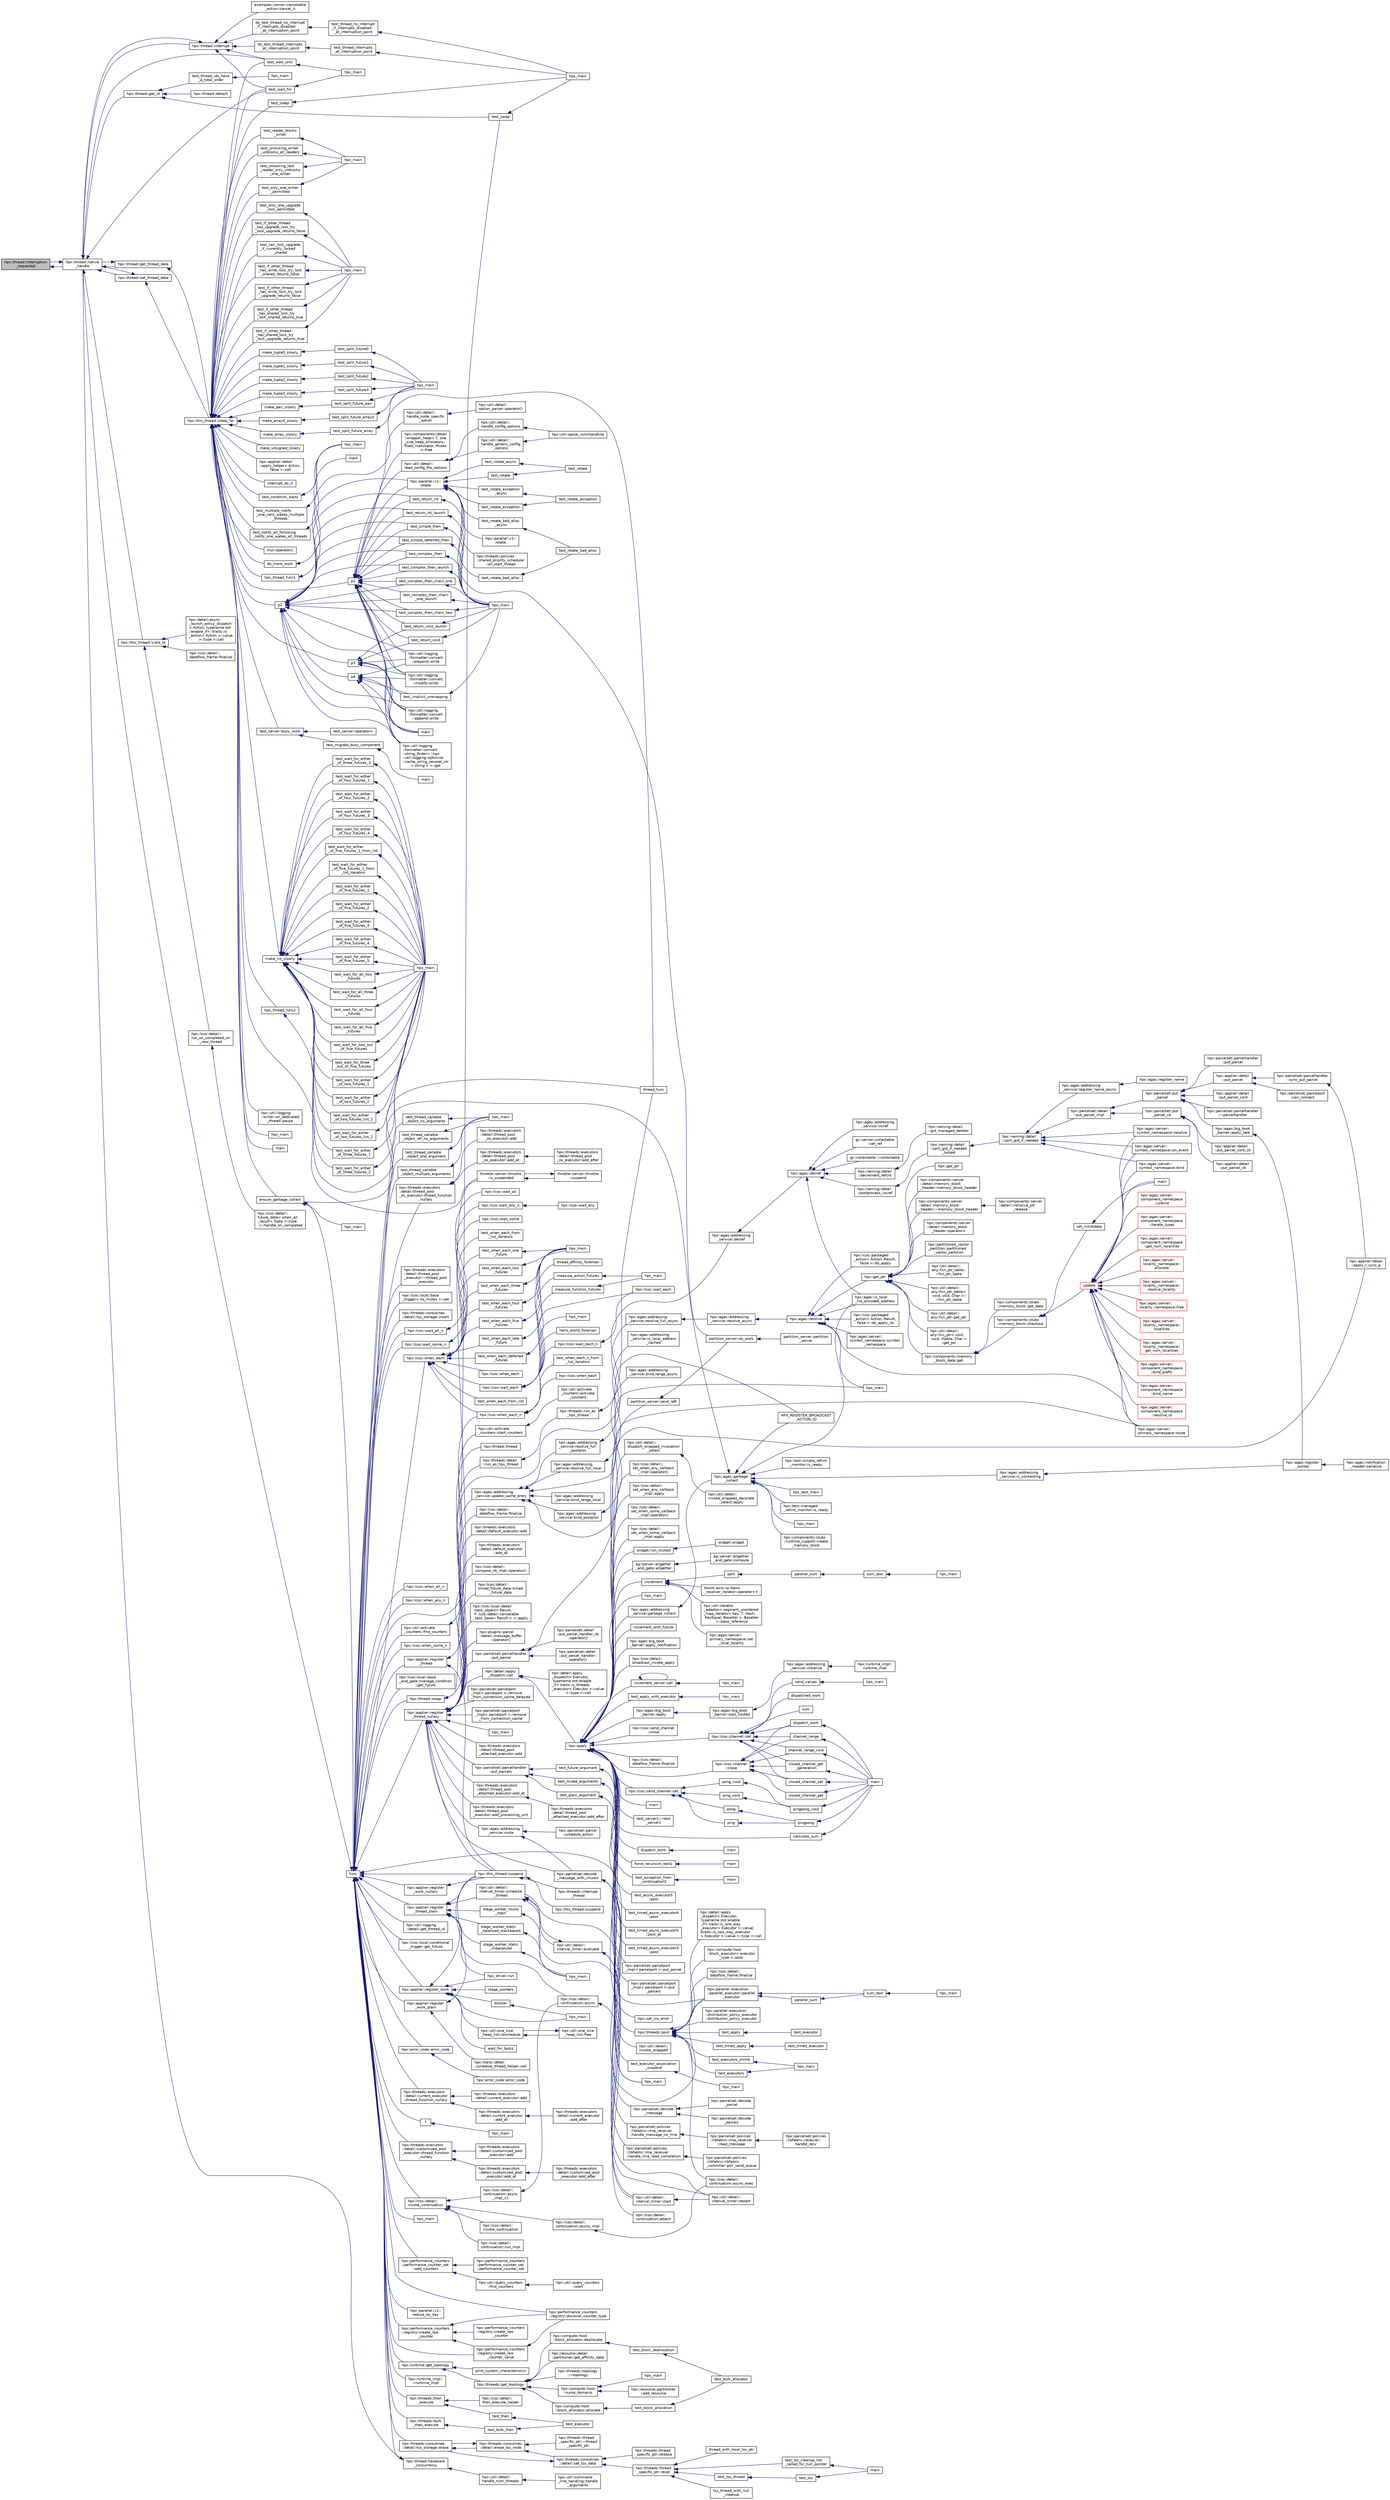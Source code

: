 digraph "hpx::thread::interruption_requested"
{
  edge [fontname="Helvetica",fontsize="10",labelfontname="Helvetica",labelfontsize="10"];
  node [fontname="Helvetica",fontsize="10",shape=record];
  rankdir="LR";
  Node2761 [label="hpx::thread::interruption\l_requested",height=0.2,width=0.4,color="black", fillcolor="grey75", style="filled", fontcolor="black"];
  Node2761 -> Node2762 [dir="back",color="midnightblue",fontsize="10",style="solid",fontname="Helvetica"];
  Node2762 [label="hpx::thread::native\l_handle",height=0.2,width=0.4,color="black", fillcolor="white", style="filled",URL="$de/d9b/classhpx_1_1thread.html#acf48190d264ab64c1c4ec99d0b421b5a"];
  Node2762 -> Node2763 [dir="back",color="midnightblue",fontsize="10",style="solid",fontname="Helvetica"];
  Node2763 [label="test_wait_for",height=0.2,width=0.4,color="black", fillcolor="white", style="filled",URL="$de/d7d/future__timed__wait__1025_8cpp.html#a0e3d5409a174e5dac600412849dc9d93"];
  Node2763 -> Node2764 [dir="back",color="midnightblue",fontsize="10",style="solid",fontname="Helvetica"];
  Node2764 [label="hpx_main",height=0.2,width=0.4,color="black", fillcolor="white", style="filled",URL="$de/d7d/future__timed__wait__1025_8cpp.html#a255f773d830db5ca937cff11c2692fa2"];
  Node2762 -> Node2765 [dir="back",color="midnightblue",fontsize="10",style="solid",fontname="Helvetica"];
  Node2765 [label="test_wait_until",height=0.2,width=0.4,color="black", fillcolor="white", style="filled",URL="$de/d7d/future__timed__wait__1025_8cpp.html#af6d52682ea10ff7a073cce3b5708c7c9"];
  Node2765 -> Node2764 [dir="back",color="midnightblue",fontsize="10",style="solid",fontname="Helvetica"];
  Node2762 -> Node2766 [dir="back",color="midnightblue",fontsize="10",style="solid",fontname="Helvetica"];
  Node2766 [label="hpx::thread::get_id",height=0.2,width=0.4,color="black", fillcolor="white", style="filled",URL="$de/d9b/classhpx_1_1thread.html#aec031f492a39c521c2c78e0cd47c4ed8"];
  Node2766 -> Node2767 [dir="back",color="midnightblue",fontsize="10",style="solid",fontname="Helvetica"];
  Node2767 [label="test_swap",height=0.2,width=0.4,color="black", fillcolor="white", style="filled",URL="$d0/d4e/tests_2unit_2threads_2thread_8cpp.html#aa9645d2d1912efd27e83867429e862d0"];
  Node2767 -> Node2768 [dir="back",color="midnightblue",fontsize="10",style="solid",fontname="Helvetica"];
  Node2768 [label="hpx_main",height=0.2,width=0.4,color="black", fillcolor="white", style="filled",URL="$d0/d4e/tests_2unit_2threads_2thread_8cpp.html#a255f773d830db5ca937cff11c2692fa2"];
  Node2766 -> Node2769 [dir="back",color="midnightblue",fontsize="10",style="solid",fontname="Helvetica"];
  Node2769 [label="hpx::thread::detach",height=0.2,width=0.4,color="black", fillcolor="white", style="filled",URL="$de/d9b/classhpx_1_1thread.html#a65d7f6e9f4bb311d73c40a2f74976ede"];
  Node2766 -> Node2770 [dir="back",color="midnightblue",fontsize="10",style="solid",fontname="Helvetica"];
  Node2770 [label="test_thread_ids_have\l_a_total_order",height=0.2,width=0.4,color="black", fillcolor="white", style="filled",URL="$df/d88/thread__id_8cpp.html#a95604be93f5422b5bc87778cff21bde1"];
  Node2770 -> Node2771 [dir="back",color="midnightblue",fontsize="10",style="solid",fontname="Helvetica"];
  Node2771 [label="hpx_main",height=0.2,width=0.4,color="black", fillcolor="white", style="filled",URL="$df/d88/thread__id_8cpp.html#a255f773d830db5ca937cff11c2692fa2"];
  Node2762 -> Node2772 [dir="back",color="midnightblue",fontsize="10",style="solid",fontname="Helvetica"];
  Node2772 [label="hpx::thread::interrupt",height=0.2,width=0.4,color="black", fillcolor="white", style="filled",URL="$de/d9b/classhpx_1_1thread.html#ac34d0d033aa743c476a79dbc2e1a8a39"];
  Node2772 -> Node2773 [dir="back",color="midnightblue",fontsize="10",style="solid",fontname="Helvetica"];
  Node2773 [label="examples::server::cancelable\l_action::cancel_it",height=0.2,width=0.4,color="black", fillcolor="white", style="filled",URL="$da/d82/classexamples_1_1server_1_1cancelable__action.html#a411ff697f6719bdf2db9df63e7ce0d1a"];
  Node2772 -> Node2763 [dir="back",color="midnightblue",fontsize="10",style="solid",fontname="Helvetica"];
  Node2772 -> Node2765 [dir="back",color="midnightblue",fontsize="10",style="solid",fontname="Helvetica"];
  Node2772 -> Node2774 [dir="back",color="midnightblue",fontsize="10",style="solid",fontname="Helvetica"];
  Node2774 [label="do_test_thread_interrupts\l_at_interruption_point",height=0.2,width=0.4,color="black", fillcolor="white", style="filled",URL="$d0/d4e/tests_2unit_2threads_2thread_8cpp.html#a1592be75203d2ef54f0a19832cacecf8"];
  Node2774 -> Node2775 [dir="back",color="midnightblue",fontsize="10",style="solid",fontname="Helvetica"];
  Node2775 [label="test_thread_interrupts\l_at_interruption_point",height=0.2,width=0.4,color="black", fillcolor="white", style="filled",URL="$d0/d4e/tests_2unit_2threads_2thread_8cpp.html#a4a6a8c2918dcd825da0102f3a63bf24a"];
  Node2775 -> Node2768 [dir="back",color="midnightblue",fontsize="10",style="solid",fontname="Helvetica"];
  Node2772 -> Node2776 [dir="back",color="midnightblue",fontsize="10",style="solid",fontname="Helvetica"];
  Node2776 [label="do_test_thread_no_interrupt\l_if_interrupts_disabled\l_at_interruption_point",height=0.2,width=0.4,color="black", fillcolor="white", style="filled",URL="$d0/d4e/tests_2unit_2threads_2thread_8cpp.html#a83a3b29d9f2edb5952625e72f9651985"];
  Node2776 -> Node2777 [dir="back",color="midnightblue",fontsize="10",style="solid",fontname="Helvetica"];
  Node2777 [label="test_thread_no_interrupt\l_if_interrupts_disabled\l_at_interruption_point",height=0.2,width=0.4,color="black", fillcolor="white", style="filled",URL="$d0/d4e/tests_2unit_2threads_2thread_8cpp.html#ae8589f467c87f24293dd95710b4d8374"];
  Node2777 -> Node2768 [dir="back",color="midnightblue",fontsize="10",style="solid",fontname="Helvetica"];
  Node2772 -> Node2762 [dir="back",color="midnightblue",fontsize="10",style="solid",fontname="Helvetica"];
  Node2762 -> Node2761 [dir="back",color="midnightblue",fontsize="10",style="solid",fontname="Helvetica"];
  Node2762 -> Node2778 [dir="back",color="midnightblue",fontsize="10",style="solid",fontname="Helvetica"];
  Node2778 [label="hpx::thread::get_thread_data",height=0.2,width=0.4,color="black", fillcolor="white", style="filled",URL="$de/d9b/classhpx_1_1thread.html#a4535ef82cec3b953d2c941d20e3e3904"];
  Node2778 -> Node2762 [dir="back",color="midnightblue",fontsize="10",style="solid",fontname="Helvetica"];
  Node2778 -> Node2779 [dir="back",color="midnightblue",fontsize="10",style="solid",fontname="Helvetica"];
  Node2779 [label="hpx::this_thread::sleep_for",height=0.2,width=0.4,color="black", fillcolor="white", style="filled",URL="$d9/d52/namespacehpx_1_1this__thread.html#afc042a5a5fa52eef2d1d177a343435cf"];
  Node2779 -> Node2780 [dir="back",color="midnightblue",fontsize="10",style="solid",fontname="Helvetica"];
  Node2780 [label="hpx::applier::detail\l::apply_helper\< Action,\l false \>::call",height=0.2,width=0.4,color="black", fillcolor="white", style="filled",URL="$de/d9b/structhpx_1_1applier_1_1detail_1_1apply__helper_3_01_action_00_01false_01_4.html#a567fbb92986df0974d5b30ca9a002130"];
  Node2779 -> Node2781 [dir="back",color="midnightblue",fontsize="10",style="solid",fontname="Helvetica"];
  Node2781 [label="interrupt_do_it",height=0.2,width=0.4,color="black", fillcolor="white", style="filled",URL="$d1/db8/cancelable__action__client_8cpp.html#a46617129de426f6e7ab5eb91b008cd9e"];
  Node2779 -> Node2782 [dir="back",color="midnightblue",fontsize="10",style="solid",fontname="Helvetica"];
  Node2782 [label="test_multiple_notify\l_one_calls_wakes_multiple\l_threads",height=0.2,width=0.4,color="black", fillcolor="white", style="filled",URL="$d1/ded/tests_2unit_2lcos_2condition__variable_8cpp.html#a578d8e27a7396ab57393dea2b8badee3"];
  Node2782 -> Node2783 [dir="back",color="midnightblue",fontsize="10",style="solid",fontname="Helvetica"];
  Node2783 [label="hpx_main",height=0.2,width=0.4,color="black", fillcolor="white", style="filled",URL="$d1/ded/tests_2unit_2lcos_2condition__variable_8cpp.html#a255f773d830db5ca937cff11c2692fa2"];
  Node2779 -> Node2784 [dir="back",color="midnightblue",fontsize="10",style="solid",fontname="Helvetica"];
  Node2784 [label="test_notify_all_following\l_notify_one_wakes_all_threads",height=0.2,width=0.4,color="black", fillcolor="white", style="filled",URL="$d1/ded/tests_2unit_2lcos_2condition__variable_8cpp.html#a6dd6eca404b61c749747efb07bebe3fd"];
  Node2784 -> Node2783 [dir="back",color="midnightblue",fontsize="10",style="solid",fontname="Helvetica"];
  Node2779 -> Node2785 [dir="back",color="midnightblue",fontsize="10",style="solid",fontname="Helvetica"];
  Node2785 [label="test_condition_waits",height=0.2,width=0.4,color="black", fillcolor="white", style="filled",URL="$d1/ded/tests_2unit_2lcos_2condition__variable_8cpp.html#a1dd2e7c76971df521b245377c9611cd9"];
  Node2785 -> Node2783 [dir="back",color="midnightblue",fontsize="10",style="solid",fontname="Helvetica"];
  Node2779 -> Node2786 [dir="back",color="midnightblue",fontsize="10",style="solid",fontname="Helvetica"];
  Node2786 [label="mul::operator()",height=0.2,width=0.4,color="black", fillcolor="white", style="filled",URL="$d2/d02/structmul.html#ab5eaa3d788f0a8d13cc19948e528c0e5"];
  Node2779 -> Node2787 [dir="back",color="midnightblue",fontsize="10",style="solid",fontname="Helvetica"];
  Node2787 [label="do_more_work",height=0.2,width=0.4,color="black", fillcolor="white", style="filled",URL="$d2/dfd/future__2667_8cpp.html#a9ceebb831160f2acf3a047384add9064"];
  Node2787 -> Node2788 [dir="back",color="midnightblue",fontsize="10",style="solid",fontname="Helvetica"];
  Node2788 [label="main",height=0.2,width=0.4,color="black", fillcolor="white", style="filled",URL="$d2/dfd/future__2667_8cpp.html#ae66f6b31b5ad750f1fe042a706a4e3d4"];
  Node2779 -> Node2789 [dir="back",color="midnightblue",fontsize="10",style="solid",fontname="Helvetica"];
  Node2789 [label="p1",height=0.2,width=0.4,color="black", fillcolor="white", style="filled",URL="$df/da5/future__then_8cpp.html#a8978a24b044bacf963e33824a4c1ac98"];
  Node2789 -> Node2790 [dir="back",color="midnightblue",fontsize="10",style="solid",fontname="Helvetica"];
  Node2790 [label="main",height=0.2,width=0.4,color="black", fillcolor="white", style="filled",URL="$dd/ded/bind__placeholder__test_8cpp.html#ae66f6b31b5ad750f1fe042a706a4e3d4"];
  Node2789 -> Node2791 [dir="back",color="midnightblue",fontsize="10",style="solid",fontname="Helvetica"];
  Node2791 [label="hpx::util::logging\l::formatter::convert\l::string_finder\< ::hpx\l::util::logging::optimize\l::cache_string_several_str\l\< string \> \>::get",height=0.2,width=0.4,color="black", fillcolor="white", style="filled",URL="$da/d09/structhpx_1_1util_1_1logging_1_1formatter_1_1convert_1_1string__finder_3_01_1_1hpx_1_1util_1_1loe3f73a176adffd0ee7d2c5e1121ceb93.html#a9f91bb7bb18f0c343f6f95448106ffe0"];
  Node2789 -> Node2792 [dir="back",color="midnightblue",fontsize="10",style="solid",fontname="Helvetica"];
  Node2792 [label="hpx::util::logging\l::formatter::convert\l::prepend::write",height=0.2,width=0.4,color="black", fillcolor="white", style="filled",URL="$de/d08/namespacehpx_1_1util_1_1logging_1_1formatter_1_1convert_1_1prepend.html#a800b76595c1330001994b1279f93d7ee"];
  Node2789 -> Node2793 [dir="back",color="midnightblue",fontsize="10",style="solid",fontname="Helvetica"];
  Node2793 [label="hpx::util::logging\l::formatter::convert\l::append::write",height=0.2,width=0.4,color="black", fillcolor="white", style="filled",URL="$da/d97/namespacehpx_1_1util_1_1logging_1_1formatter_1_1convert_1_1append.html#a719ba04af3b9146a733025e9518eab47"];
  Node2789 -> Node2794 [dir="back",color="midnightblue",fontsize="10",style="solid",fontname="Helvetica"];
  Node2794 [label="hpx::util::logging\l::formatter::convert\l::modify::write",height=0.2,width=0.4,color="black", fillcolor="white", style="filled",URL="$df/d5f/namespacehpx_1_1util_1_1logging_1_1formatter_1_1convert_1_1modify.html#aa88c9565b436c49c89eac1cb2e0ec7c2"];
  Node2789 -> Node2795 [dir="back",color="midnightblue",fontsize="10",style="solid",fontname="Helvetica"];
  Node2795 [label="test_return_int",height=0.2,width=0.4,color="black", fillcolor="white", style="filled",URL="$df/da5/future__then_8cpp.html#a4574c7d42a67c66efb94b4aad426e984"];
  Node2795 -> Node2796 [dir="back",color="midnightblue",fontsize="10",style="solid",fontname="Helvetica"];
  Node2796 [label="hpx_main",height=0.2,width=0.4,color="black", fillcolor="white", style="filled",URL="$df/da5/future__then_8cpp.html#aefd26dd818037509b2241068d57e3e1d"];
  Node2789 -> Node2797 [dir="back",color="midnightblue",fontsize="10",style="solid",fontname="Helvetica"];
  Node2797 [label="test_return_int_launch",height=0.2,width=0.4,color="black", fillcolor="white", style="filled",URL="$df/da5/future__then_8cpp.html#a4d59ccf0b01a1fa8fde2acc877f986a7"];
  Node2797 -> Node2796 [dir="back",color="midnightblue",fontsize="10",style="solid",fontname="Helvetica"];
  Node2789 -> Node2798 [dir="back",color="midnightblue",fontsize="10",style="solid",fontname="Helvetica"];
  Node2798 [label="test_return_void",height=0.2,width=0.4,color="black", fillcolor="white", style="filled",URL="$df/da5/future__then_8cpp.html#a504f39b4d586615d5d1371c8dad56645"];
  Node2798 -> Node2796 [dir="back",color="midnightblue",fontsize="10",style="solid",fontname="Helvetica"];
  Node2789 -> Node2799 [dir="back",color="midnightblue",fontsize="10",style="solid",fontname="Helvetica"];
  Node2799 [label="test_return_void_launch",height=0.2,width=0.4,color="black", fillcolor="white", style="filled",URL="$df/da5/future__then_8cpp.html#a6bca71baf1676513433d261fbffee4bc"];
  Node2799 -> Node2796 [dir="back",color="midnightblue",fontsize="10",style="solid",fontname="Helvetica"];
  Node2789 -> Node2800 [dir="back",color="midnightblue",fontsize="10",style="solid",fontname="Helvetica"];
  Node2800 [label="test_implicit_unwrapping",height=0.2,width=0.4,color="black", fillcolor="white", style="filled",URL="$df/da5/future__then_8cpp.html#ad7b1b04c3515e5bf95459e94b1bdc337"];
  Node2800 -> Node2796 [dir="back",color="midnightblue",fontsize="10",style="solid",fontname="Helvetica"];
  Node2789 -> Node2801 [dir="back",color="midnightblue",fontsize="10",style="solid",fontname="Helvetica"];
  Node2801 [label="test_simple_then",height=0.2,width=0.4,color="black", fillcolor="white", style="filled",URL="$df/da5/future__then_8cpp.html#aa74379f2bcdf911e278b78569028848b"];
  Node2801 -> Node2796 [dir="back",color="midnightblue",fontsize="10",style="solid",fontname="Helvetica"];
  Node2789 -> Node2802 [dir="back",color="midnightblue",fontsize="10",style="solid",fontname="Helvetica"];
  Node2802 [label="test_simple_deferred_then",height=0.2,width=0.4,color="black", fillcolor="white", style="filled",URL="$df/da5/future__then_8cpp.html#a026670a80b5d18f81a87665f09f4b9e4"];
  Node2802 -> Node2796 [dir="back",color="midnightblue",fontsize="10",style="solid",fontname="Helvetica"];
  Node2789 -> Node2803 [dir="back",color="midnightblue",fontsize="10",style="solid",fontname="Helvetica"];
  Node2803 [label="test_complex_then",height=0.2,width=0.4,color="black", fillcolor="white", style="filled",URL="$df/da5/future__then_8cpp.html#a65c0909ab7ad1dbde6b00a89e09d12ee"];
  Node2803 -> Node2796 [dir="back",color="midnightblue",fontsize="10",style="solid",fontname="Helvetica"];
  Node2789 -> Node2804 [dir="back",color="midnightblue",fontsize="10",style="solid",fontname="Helvetica"];
  Node2804 [label="test_complex_then_launch",height=0.2,width=0.4,color="black", fillcolor="white", style="filled",URL="$df/da5/future__then_8cpp.html#a57e79de123fc4563e6535bcb0d510eb6"];
  Node2804 -> Node2796 [dir="back",color="midnightblue",fontsize="10",style="solid",fontname="Helvetica"];
  Node2789 -> Node2805 [dir="back",color="midnightblue",fontsize="10",style="solid",fontname="Helvetica"];
  Node2805 [label="test_complex_then_chain_one",height=0.2,width=0.4,color="black", fillcolor="white", style="filled",URL="$df/da5/future__then_8cpp.html#aa9256ab654994c70d6de44c612f62ac1"];
  Node2805 -> Node2796 [dir="back",color="midnightblue",fontsize="10",style="solid",fontname="Helvetica"];
  Node2789 -> Node2806 [dir="back",color="midnightblue",fontsize="10",style="solid",fontname="Helvetica"];
  Node2806 [label="test_complex_then_chain\l_one_launch",height=0.2,width=0.4,color="black", fillcolor="white", style="filled",URL="$df/da5/future__then_8cpp.html#acf17bb2a5182b9cb7667271f95a03704"];
  Node2806 -> Node2796 [dir="back",color="midnightblue",fontsize="10",style="solid",fontname="Helvetica"];
  Node2789 -> Node2807 [dir="back",color="midnightblue",fontsize="10",style="solid",fontname="Helvetica"];
  Node2807 [label="test_complex_then_chain_two",height=0.2,width=0.4,color="black", fillcolor="white", style="filled",URL="$df/da5/future__then_8cpp.html#a877da4dafc5590d16fa0d3c57391c363"];
  Node2807 -> Node2796 [dir="back",color="midnightblue",fontsize="10",style="solid",fontname="Helvetica"];
  Node2789 -> Node2808 [dir="back",color="midnightblue",fontsize="10",style="solid",fontname="Helvetica"];
  Node2808 [label="hpx::util::detail::\lhandle_node_specific\l_option",height=0.2,width=0.4,color="black", fillcolor="white", style="filled",URL="$d2/d8e/namespacehpx_1_1util_1_1detail.html#a43e5f30f676cfadaad879f991391ffab"];
  Node2808 -> Node2809 [dir="back",color="midnightblue",fontsize="10",style="solid",fontname="Helvetica"];
  Node2809 [label="hpx::util::detail::\loption_parser::operator()",height=0.2,width=0.4,color="black", fillcolor="white", style="filled",URL="$de/dc5/structhpx_1_1util_1_1detail_1_1option__parser.html#a6062e5ee56b2e2efa8717e73e01dfc52"];
  Node2789 -> Node2810 [dir="back",color="midnightblue",fontsize="10",style="solid",fontname="Helvetica"];
  Node2810 [label="hpx::util::detail::\lread_config_file_options",height=0.2,width=0.4,color="black", fillcolor="white", style="filled",URL="$d2/d8e/namespacehpx_1_1util_1_1detail.html#acc4cbf3746afbdeb02d4d79e65ec085d"];
  Node2810 -> Node2811 [dir="back",color="midnightblue",fontsize="10",style="solid",fontname="Helvetica"];
  Node2811 [label="hpx::util::detail::\lhandle_generic_config\l_options",height=0.2,width=0.4,color="black", fillcolor="white", style="filled",URL="$d2/d8e/namespacehpx_1_1util_1_1detail.html#afe9d48863068cf6ab23661ea84aad13b"];
  Node2811 -> Node2812 [dir="back",color="midnightblue",fontsize="10",style="solid",fontname="Helvetica"];
  Node2812 [label="hpx::util::parse_commandline",height=0.2,width=0.4,color="black", fillcolor="white", style="filled",URL="$df/dad/namespacehpx_1_1util.html#a19ecafa5a1d8009b5301f6d94f77b773"];
  Node2810 -> Node2813 [dir="back",color="midnightblue",fontsize="10",style="solid",fontname="Helvetica"];
  Node2813 [label="hpx::util::detail::\lhandle_config_options",height=0.2,width=0.4,color="black", fillcolor="white", style="filled",URL="$d2/d8e/namespacehpx_1_1util_1_1detail.html#adf812f0307327e750a861a2ed15d9c1a"];
  Node2813 -> Node2812 [dir="back",color="midnightblue",fontsize="10",style="solid",fontname="Helvetica"];
  Node2789 -> Node2814 [dir="back",color="midnightblue",fontsize="10",style="solid",fontname="Helvetica"];
  Node2814 [label="hpx::parallel::v1::\lrotate",height=0.2,width=0.4,color="black", fillcolor="white", style="filled",URL="$db/db9/namespacehpx_1_1parallel_1_1v1.html#a1186b3f6aa7198ada6c81f987e08f85b"];
  Node2814 -> Node2815 [dir="back",color="midnightblue",fontsize="10",style="solid",fontname="Helvetica"];
  Node2815 [label="partition_server::do_work",height=0.2,width=0.4,color="black", fillcolor="white", style="filled",URL="$d9/dbd/structpartition__server.html#a6642286bc38b9bed88cc6423d181b87f"];
  Node2815 -> Node2816 [dir="back",color="midnightblue",fontsize="10",style="solid",fontname="Helvetica"];
  Node2816 [label="partition_server::partition\l_server",height=0.2,width=0.4,color="black", fillcolor="white", style="filled",URL="$d9/dbd/structpartition__server.html#a80906893b5b6771003acbf3fcfec37cf"];
  Node2814 -> Node2817 [dir="back",color="midnightblue",fontsize="10",style="solid",fontname="Helvetica"];
  Node2817 [label="test_rotate",height=0.2,width=0.4,color="black", fillcolor="white", style="filled",URL="$d7/d5d/rotate_8cpp.html#ab8a8520d8bdef3f9022bc5377426d949"];
  Node2817 -> Node2818 [dir="back",color="midnightblue",fontsize="10",style="solid",fontname="Helvetica"];
  Node2818 [label="test_rotate",height=0.2,width=0.4,color="black", fillcolor="white", style="filled",URL="$d7/d5d/rotate_8cpp.html#ae9e7ca0d224acd1e52ac006b1b1249e6"];
  Node2814 -> Node2819 [dir="back",color="midnightblue",fontsize="10",style="solid",fontname="Helvetica"];
  Node2819 [label="test_rotate_async",height=0.2,width=0.4,color="black", fillcolor="white", style="filled",URL="$d7/d5d/rotate_8cpp.html#ae3e37eb13d1c555e7ec861e99599cecb"];
  Node2819 -> Node2818 [dir="back",color="midnightblue",fontsize="10",style="solid",fontname="Helvetica"];
  Node2814 -> Node2820 [dir="back",color="midnightblue",fontsize="10",style="solid",fontname="Helvetica"];
  Node2820 [label="test_rotate_exception",height=0.2,width=0.4,color="black", fillcolor="white", style="filled",URL="$d7/d5d/rotate_8cpp.html#a84f60bd76e1e8fe9ecce9b0b1ae38bea"];
  Node2820 -> Node2821 [dir="back",color="midnightblue",fontsize="10",style="solid",fontname="Helvetica"];
  Node2821 [label="test_rotate_exception",height=0.2,width=0.4,color="black", fillcolor="white", style="filled",URL="$d7/d5d/rotate_8cpp.html#aa448ed0e1a24642b5baaa5bb029abfc1"];
  Node2814 -> Node2822 [dir="back",color="midnightblue",fontsize="10",style="solid",fontname="Helvetica"];
  Node2822 [label="test_rotate_exception\l_async",height=0.2,width=0.4,color="black", fillcolor="white", style="filled",URL="$d7/d5d/rotate_8cpp.html#a472f3593addc133bd849ff486e2a4e9a"];
  Node2822 -> Node2821 [dir="back",color="midnightblue",fontsize="10",style="solid",fontname="Helvetica"];
  Node2814 -> Node2823 [dir="back",color="midnightblue",fontsize="10",style="solid",fontname="Helvetica"];
  Node2823 [label="test_rotate_bad_alloc",height=0.2,width=0.4,color="black", fillcolor="white", style="filled",URL="$d7/d5d/rotate_8cpp.html#ae74a2766c7d66fa2c13743d2d7b75fa9"];
  Node2823 -> Node2824 [dir="back",color="midnightblue",fontsize="10",style="solid",fontname="Helvetica"];
  Node2824 [label="test_rotate_bad_alloc",height=0.2,width=0.4,color="black", fillcolor="white", style="filled",URL="$d7/d5d/rotate_8cpp.html#a6945fe3952a002c1c4536cb98882a9bf"];
  Node2814 -> Node2825 [dir="back",color="midnightblue",fontsize="10",style="solid",fontname="Helvetica"];
  Node2825 [label="test_rotate_bad_alloc\l_async",height=0.2,width=0.4,color="black", fillcolor="white", style="filled",URL="$d7/d5d/rotate_8cpp.html#a02745132ec799d5c6af870c3350a7454"];
  Node2825 -> Node2824 [dir="back",color="midnightblue",fontsize="10",style="solid",fontname="Helvetica"];
  Node2814 -> Node2826 [dir="back",color="midnightblue",fontsize="10",style="solid",fontname="Helvetica"];
  Node2826 [label="hpx::parallel::v1::\lrotate",height=0.2,width=0.4,color="black", fillcolor="white", style="filled",URL="$db/db9/namespacehpx_1_1parallel_1_1v1.html#acc6f55c3bfc3aecae26cb8a73e3e2563"];
  Node2814 -> Node2827 [dir="back",color="midnightblue",fontsize="10",style="solid",fontname="Helvetica"];
  Node2827 [label="hpx::threads::policies\l::shared_priority_scheduler\l::on_start_thread",height=0.2,width=0.4,color="black", fillcolor="white", style="filled",URL="$d8/d52/classhpx_1_1threads_1_1policies_1_1shared__priority__scheduler.html#a6b50d46539ac974cbe2706f56c2fbc3f"];
  Node2789 -> Node2828 [dir="back",color="midnightblue",fontsize="10",style="solid",fontname="Helvetica"];
  Node2828 [label="hpx::components::detail\l::wrapper_heap\< T, one\l_size_heap_allocators::\lfixed_mallocator, Mutex\l \>::free",height=0.2,width=0.4,color="black", fillcolor="white", style="filled",URL="$d1/d6d/classhpx_1_1components_1_1detail_1_1wrapper__heap.html#aca09fd51113634e49b03973d49a01612"];
  Node2779 -> Node2829 [dir="back",color="midnightblue",fontsize="10",style="solid",fontname="Helvetica"];
  Node2829 [label="p2",height=0.2,width=0.4,color="black", fillcolor="white", style="filled",URL="$df/da5/future__then_8cpp.html#a0dabf50b87b0ab6126c07663b7c82650"];
  Node2829 -> Node2790 [dir="back",color="midnightblue",fontsize="10",style="solid",fontname="Helvetica"];
  Node2829 -> Node2791 [dir="back",color="midnightblue",fontsize="10",style="solid",fontname="Helvetica"];
  Node2829 -> Node2792 [dir="back",color="midnightblue",fontsize="10",style="solid",fontname="Helvetica"];
  Node2829 -> Node2793 [dir="back",color="midnightblue",fontsize="10",style="solid",fontname="Helvetica"];
  Node2829 -> Node2794 [dir="back",color="midnightblue",fontsize="10",style="solid",fontname="Helvetica"];
  Node2829 -> Node2830 [dir="back",color="midnightblue",fontsize="10",style="solid",fontname="Helvetica"];
  Node2830 [label="p4",height=0.2,width=0.4,color="black", fillcolor="white", style="filled",URL="$df/da5/future__then_8cpp.html#a2e41883da983a4e735ff63a070df689f"];
  Node2830 -> Node2790 [dir="back",color="midnightblue",fontsize="10",style="solid",fontname="Helvetica"];
  Node2830 -> Node2791 [dir="back",color="midnightblue",fontsize="10",style="solid",fontname="Helvetica"];
  Node2830 -> Node2792 [dir="back",color="midnightblue",fontsize="10",style="solid",fontname="Helvetica"];
  Node2830 -> Node2793 [dir="back",color="midnightblue",fontsize="10",style="solid",fontname="Helvetica"];
  Node2830 -> Node2794 [dir="back",color="midnightblue",fontsize="10",style="solid",fontname="Helvetica"];
  Node2830 -> Node2800 [dir="back",color="midnightblue",fontsize="10",style="solid",fontname="Helvetica"];
  Node2829 -> Node2795 [dir="back",color="midnightblue",fontsize="10",style="solid",fontname="Helvetica"];
  Node2829 -> Node2797 [dir="back",color="midnightblue",fontsize="10",style="solid",fontname="Helvetica"];
  Node2829 -> Node2801 [dir="back",color="midnightblue",fontsize="10",style="solid",fontname="Helvetica"];
  Node2829 -> Node2802 [dir="back",color="midnightblue",fontsize="10",style="solid",fontname="Helvetica"];
  Node2829 -> Node2803 [dir="back",color="midnightblue",fontsize="10",style="solid",fontname="Helvetica"];
  Node2829 -> Node2804 [dir="back",color="midnightblue",fontsize="10",style="solid",fontname="Helvetica"];
  Node2829 -> Node2805 [dir="back",color="midnightblue",fontsize="10",style="solid",fontname="Helvetica"];
  Node2829 -> Node2806 [dir="back",color="midnightblue",fontsize="10",style="solid",fontname="Helvetica"];
  Node2829 -> Node2807 [dir="back",color="midnightblue",fontsize="10",style="solid",fontname="Helvetica"];
  Node2829 -> Node2814 [dir="back",color="midnightblue",fontsize="10",style="solid",fontname="Helvetica"];
  Node2779 -> Node2831 [dir="back",color="midnightblue",fontsize="10",style="solid",fontname="Helvetica"];
  Node2831 [label="p3",height=0.2,width=0.4,color="black", fillcolor="white", style="filled",URL="$df/da5/future__then_8cpp.html#ada3ca76feabb79611290ef351f1ad171"];
  Node2831 -> Node2790 [dir="back",color="midnightblue",fontsize="10",style="solid",fontname="Helvetica"];
  Node2831 -> Node2791 [dir="back",color="midnightblue",fontsize="10",style="solid",fontname="Helvetica"];
  Node2831 -> Node2792 [dir="back",color="midnightblue",fontsize="10",style="solid",fontname="Helvetica"];
  Node2831 -> Node2793 [dir="back",color="midnightblue",fontsize="10",style="solid",fontname="Helvetica"];
  Node2831 -> Node2794 [dir="back",color="midnightblue",fontsize="10",style="solid",fontname="Helvetica"];
  Node2831 -> Node2798 [dir="back",color="midnightblue",fontsize="10",style="solid",fontname="Helvetica"];
  Node2831 -> Node2799 [dir="back",color="midnightblue",fontsize="10",style="solid",fontname="Helvetica"];
  Node2779 -> Node2763 [dir="back",color="midnightblue",fontsize="10",style="solid",fontname="Helvetica"];
  Node2779 -> Node2765 [dir="back",color="midnightblue",fontsize="10",style="solid",fontname="Helvetica"];
  Node2779 -> Node2832 [dir="back",color="midnightblue",fontsize="10",style="solid",fontname="Helvetica"];
  Node2832 [label="ensure_garbage_collect",height=0.2,width=0.4,color="black", fillcolor="white", style="filled",URL="$d8/dfd/id__type__ref__counting__1032_8cpp.html#a5264b94bf7c262ac0e521fb290d476d5"];
  Node2832 -> Node2833 [dir="back",color="midnightblue",fontsize="10",style="solid",fontname="Helvetica"];
  Node2833 [label="func",height=0.2,width=0.4,color="black", fillcolor="white", style="filled",URL="$d8/dfd/id__type__ref__counting__1032_8cpp.html#ab811b86ea5107ffb3351fcaa29d2c652"];
  Node2833 -> Node2834 [dir="back",color="midnightblue",fontsize="10",style="solid",fontname="Helvetica"];
  Node2834 [label="hpx::util::activate\l_counters::find_counters",height=0.2,width=0.4,color="black", fillcolor="white", style="filled",URL="$d9/d0b/classhpx_1_1util_1_1activate__counters.html#a797f766dd5e2416f54a5a91b267bedd4"];
  Node2834 -> Node2835 [dir="back",color="midnightblue",fontsize="10",style="solid",fontname="Helvetica"];
  Node2835 [label="hpx::util::activate\l_counters::start_counters",height=0.2,width=0.4,color="black", fillcolor="white", style="filled",URL="$d9/d0b/classhpx_1_1util_1_1activate__counters.html#af2193bbb81054707baea1f8f19d63ddf"];
  Node2835 -> Node2836 [dir="back",color="midnightblue",fontsize="10",style="solid",fontname="Helvetica"];
  Node2836 [label="hpx::util::activate\l_counters::activate\l_counters",height=0.2,width=0.4,color="black", fillcolor="white", style="filled",URL="$d9/d0b/classhpx_1_1util_1_1activate__counters.html#a58030114fe706c120ec4d6d793da25d7"];
  Node2833 -> Node2837 [dir="back",color="midnightblue",fontsize="10",style="solid",fontname="Helvetica"];
  Node2837 [label="hpx::lcos::local::base\l_and_gate::manage_condition\l::get_future",height=0.2,width=0.4,color="black", fillcolor="white", style="filled",URL="$d2/d39/structhpx_1_1lcos_1_1local_1_1base__and__gate_1_1manage__condition.html#ac4f65bf84421c3d2e1e40e986d8d8e62"];
  Node2833 -> Node2838 [dir="back",color="midnightblue",fontsize="10",style="solid",fontname="Helvetica"];
  Node2838 [label="hpx::applier::register\l_thread_nullary",height=0.2,width=0.4,color="black", fillcolor="white", style="filled",URL="$d8/dcb/namespacehpx_1_1applier.html#a401cd1145927e58d74d1eb52aaccd936"];
  Node2838 -> Node2839 [dir="back",color="midnightblue",fontsize="10",style="solid",fontname="Helvetica"];
  Node2839 [label="hpx::agas::addressing\l_service::route",height=0.2,width=0.4,color="black", fillcolor="white", style="filled",URL="$db/d58/structhpx_1_1agas_1_1addressing__service.html#a7ba78aaaea353576c92e10899bbbb471",tooltip="Route the given parcel to the appropriate AGAS service instance. "];
  Node2839 -> Node2840 [dir="back",color="midnightblue",fontsize="10",style="solid",fontname="Helvetica"];
  Node2840 [label="hpx::parcelset::decode\l_message_with_chunks",height=0.2,width=0.4,color="black", fillcolor="white", style="filled",URL="$d4/d41/namespacehpx_1_1parcelset.html#abb7d99e0c8aaa983f0851d9c5d4e78bf"];
  Node2840 -> Node2841 [dir="back",color="midnightblue",fontsize="10",style="solid",fontname="Helvetica"];
  Node2841 [label="hpx::parcelset::decode\l_message",height=0.2,width=0.4,color="black", fillcolor="white", style="filled",URL="$d4/d41/namespacehpx_1_1parcelset.html#ab5f27461c52dbbfeab29fe8a37986faa"];
  Node2841 -> Node2842 [dir="back",color="midnightblue",fontsize="10",style="solid",fontname="Helvetica"];
  Node2842 [label="hpx::parcelset::decode\l_parcel",height=0.2,width=0.4,color="black", fillcolor="white", style="filled",URL="$d4/d41/namespacehpx_1_1parcelset.html#a0199ca3fa04e8fa08c9e6b9eec41ebb5"];
  Node2841 -> Node2843 [dir="back",color="midnightblue",fontsize="10",style="solid",fontname="Helvetica"];
  Node2843 [label="hpx::parcelset::decode\l_parcels",height=0.2,width=0.4,color="black", fillcolor="white", style="filled",URL="$d4/d41/namespacehpx_1_1parcelset.html#aa7b4acdaa73e95824f4406d316551b51"];
  Node2840 -> Node2844 [dir="back",color="midnightblue",fontsize="10",style="solid",fontname="Helvetica"];
  Node2844 [label="hpx::parcelset::policies\l::libfabric::rma_receiver\l::handle_message_no_rma",height=0.2,width=0.4,color="black", fillcolor="white", style="filled",URL="$d4/d56/structhpx_1_1parcelset_1_1policies_1_1libfabric_1_1rma__receiver.html#a9ee3082ad51ee63cf85049b8126580f0"];
  Node2844 -> Node2845 [dir="back",color="midnightblue",fontsize="10",style="solid",fontname="Helvetica"];
  Node2845 [label="hpx::parcelset::policies\l::libfabric::rma_receiver\l::read_message",height=0.2,width=0.4,color="black", fillcolor="white", style="filled",URL="$d4/d56/structhpx_1_1parcelset_1_1policies_1_1libfabric_1_1rma__receiver.html#a687e3e9569a57b6bd48220ecd7ef2394"];
  Node2845 -> Node2846 [dir="back",color="midnightblue",fontsize="10",style="solid",fontname="Helvetica"];
  Node2846 [label="hpx::parcelset::policies\l::libfabric::receiver::\lhandle_recv",height=0.2,width=0.4,color="black", fillcolor="white", style="filled",URL="$d9/df5/structhpx_1_1parcelset_1_1policies_1_1libfabric_1_1receiver.html#ae18eac5b1593bc79ba31cf828177d611"];
  Node2840 -> Node2847 [dir="back",color="midnightblue",fontsize="10",style="solid",fontname="Helvetica"];
  Node2847 [label="hpx::parcelset::policies\l::libfabric::rma_receiver\l::handle_rma_read_completion",height=0.2,width=0.4,color="black", fillcolor="white", style="filled",URL="$d4/d56/structhpx_1_1parcelset_1_1policies_1_1libfabric_1_1rma__receiver.html#a77182bc65fb4dd0fc0737d87bec05a72"];
  Node2847 -> Node2848 [dir="back",color="midnightblue",fontsize="10",style="solid",fontname="Helvetica"];
  Node2848 [label="hpx::parcelset::policies\l::libfabric::libfabric\l_controller::poll_send_queue",height=0.2,width=0.4,color="black", fillcolor="white", style="filled",URL="$db/d9f/classhpx_1_1parcelset_1_1policies_1_1libfabric_1_1libfabric__controller.html#afaa02e122be1ea6800a245af7b3a9cf8"];
  Node2839 -> Node2849 [dir="back",color="midnightblue",fontsize="10",style="solid",fontname="Helvetica"];
  Node2849 [label="hpx::parcelset::parcel\l::schedule_action",height=0.2,width=0.4,color="black", fillcolor="white", style="filled",URL="$d7/d11/classhpx_1_1parcelset_1_1parcel.html#a48b0c65d702bd4b1c4234de252246eb5"];
  Node2838 -> Node2850 [dir="back",color="midnightblue",fontsize="10",style="solid",fontname="Helvetica"];
  Node2850 [label="hpx::agas::addressing\l_service::decref",height=0.2,width=0.4,color="black", fillcolor="white", style="filled",URL="$db/d58/structhpx_1_1agas_1_1addressing__service.html#a0f18342491c8f0398bc0747a0634658b",tooltip="Decrement the global reference count for the given id. "];
  Node2850 -> Node2851 [dir="back",color="midnightblue",fontsize="10",style="solid",fontname="Helvetica"];
  Node2851 [label="hpx::agas::decref",height=0.2,width=0.4,color="black", fillcolor="white", style="filled",URL="$dc/d54/namespacehpx_1_1agas.html#a08f10ad4320050773ecaf08b7ad1ad3e"];
  Node2851 -> Node2852 [dir="back",color="midnightblue",fontsize="10",style="solid",fontname="Helvetica"];
  Node2852 [label="hpx::agas::addressing\l_service::incref",height=0.2,width=0.4,color="black", fillcolor="white", style="filled",URL="$db/d58/structhpx_1_1agas_1_1addressing__service.html#a77add8ef493b3ff577876bbbde8b2ead"];
  Node2851 -> Node2853 [dir="back",color="midnightblue",fontsize="10",style="solid",fontname="Helvetica"];
  Node2853 [label="hpx::agas::is_local\l_lva_encoded_address",height=0.2,width=0.4,color="black", fillcolor="white", style="filled",URL="$dc/d54/namespacehpx_1_1agas.html#abb5e5584ed3b536ace8e3f58415e24c2"];
  Node2851 -> Node2854 [dir="back",color="midnightblue",fontsize="10",style="solid",fontname="Helvetica"];
  Node2854 [label="gc::server::collectable\l::set_ref",height=0.2,width=0.4,color="black", fillcolor="white", style="filled",URL="$da/d76/structgc_1_1server_1_1collectable.html#a8e123e39f5a85da593dc15b5f872748d"];
  Node2851 -> Node2855 [dir="back",color="midnightblue",fontsize="10",style="solid",fontname="Helvetica"];
  Node2855 [label="gc::collectable::~collectable",height=0.2,width=0.4,color="black", fillcolor="white", style="filled",URL="$da/d23/structgc_1_1collectable.html#aa3ac1547c0889e84cc088090dafcad1e"];
  Node2851 -> Node2856 [dir="back",color="midnightblue",fontsize="10",style="solid",fontname="Helvetica"];
  Node2856 [label="hpx::naming::detail\l::decrement_refcnt",height=0.2,width=0.4,color="black", fillcolor="white", style="filled",URL="$d5/d18/namespacehpx_1_1naming_1_1detail.html#a63ddb380473bdb8a186686ffe718b6e2"];
  Node2856 -> Node2857 [dir="back",color="midnightblue",fontsize="10",style="solid",fontname="Helvetica"];
  Node2857 [label="hpx::naming::detail\l::gid_managed_deleter",height=0.2,width=0.4,color="black", fillcolor="white", style="filled",URL="$d5/d18/namespacehpx_1_1naming_1_1detail.html#a4a5ba88a0340322e30f2d7b160a4568f"];
  Node2851 -> Node2858 [dir="back",color="midnightblue",fontsize="10",style="solid",fontname="Helvetica"];
  Node2858 [label="hpx::naming::detail\l::postprocess_incref",height=0.2,width=0.4,color="black", fillcolor="white", style="filled",URL="$d5/d18/namespacehpx_1_1naming_1_1detail.html#a9d2708b2b1a4087d64195137b077ef1d"];
  Node2858 -> Node2859 [dir="back",color="midnightblue",fontsize="10",style="solid",fontname="Helvetica"];
  Node2859 [label="hpx::naming::detail\l::split_gid_if_needed\l_locked",height=0.2,width=0.4,color="black", fillcolor="white", style="filled",URL="$d5/d18/namespacehpx_1_1naming_1_1detail.html#a8a41d874bb719f702a76d483293d9d56"];
  Node2859 -> Node2860 [dir="back",color="midnightblue",fontsize="10",style="solid",fontname="Helvetica"];
  Node2860 [label="hpx::naming::detail\l::split_gid_if_needed",height=0.2,width=0.4,color="black", fillcolor="white", style="filled",URL="$d5/d18/namespacehpx_1_1naming_1_1detail.html#a106949fcb9087fb6bdca67d048d6568f"];
  Node2860 -> Node2861 [dir="back",color="midnightblue",fontsize="10",style="solid",fontname="Helvetica"];
  Node2861 [label="hpx::agas::addressing\l_service::register_name_async",height=0.2,width=0.4,color="black", fillcolor="white", style="filled",URL="$db/d58/structhpx_1_1agas_1_1addressing__service.html#adfd0ce835927a3c0396b6fc9e9fbb3cf"];
  Node2861 -> Node2862 [dir="back",color="midnightblue",fontsize="10",style="solid",fontname="Helvetica"];
  Node2862 [label="hpx::agas::register_name",height=0.2,width=0.4,color="black", fillcolor="white", style="filled",URL="$dc/d54/namespacehpx_1_1agas.html#adc43905ef74ad9948375f3948b64fc2f"];
  Node2860 -> Node2863 [dir="back",color="midnightblue",fontsize="10",style="solid",fontname="Helvetica"];
  Node2863 [label="hpx::parcelset::detail\l::put_parcel_impl",height=0.2,width=0.4,color="black", fillcolor="white", style="filled",URL="$dc/d4e/namespacehpx_1_1parcelset_1_1detail.html#a0dfe29365976960c7f5db6388e8ce603"];
  Node2863 -> Node2864 [dir="back",color="midnightblue",fontsize="10",style="solid",fontname="Helvetica"];
  Node2864 [label="hpx::parcelset::put\l_parcel",height=0.2,width=0.4,color="black", fillcolor="white", style="filled",URL="$d4/d41/namespacehpx_1_1parcelset.html#a53a9f5c6cf260dc8d06d194c96182b65"];
  Node2864 -> Node2865 [dir="back",color="midnightblue",fontsize="10",style="solid",fontname="Helvetica"];
  Node2865 [label="hpx::applier::detail\l::put_parcel",height=0.2,width=0.4,color="black", fillcolor="white", style="filled",URL="$d1/d2a/namespacehpx_1_1applier_1_1detail.html#a4d568b8071bb894a09fabfba232c2663"];
  Node2865 -> Node2866 [dir="back",color="midnightblue",fontsize="10",style="solid",fontname="Helvetica"];
  Node2866 [label="hpx::parcelset::parcelhandler\l::sync_put_parcel",height=0.2,width=0.4,color="black", fillcolor="white", style="filled",URL="$d4/d2f/classhpx_1_1parcelset_1_1parcelhandler.html#ad478f8b244ec822fcbcb84aa67b17497"];
  Node2866 -> Node2867 [dir="back",color="midnightblue",fontsize="10",style="solid",fontname="Helvetica"];
  Node2867 [label="hpx::applier::detail\l::apply_r_sync_p",height=0.2,width=0.4,color="black", fillcolor="white", style="filled",URL="$d1/d2a/namespacehpx_1_1applier_1_1detail.html#ab69485311adeb590afa621a4b4be595d"];
  Node2865 -> Node2868 [dir="back",color="midnightblue",fontsize="10",style="solid",fontname="Helvetica"];
  Node2868 [label="hpx::parcelset::parcelport\l::can_connect",height=0.2,width=0.4,color="black", fillcolor="white", style="filled",URL="$d9/d67/classhpx_1_1parcelset_1_1parcelport.html#a68bd6750625124e4de6309e74283a767"];
  Node2864 -> Node2869 [dir="back",color="midnightblue",fontsize="10",style="solid",fontname="Helvetica"];
  Node2869 [label="hpx::applier::detail\l::put_parcel_cont",height=0.2,width=0.4,color="black", fillcolor="white", style="filled",URL="$d1/d2a/namespacehpx_1_1applier_1_1detail.html#aa5119ce6a8f642d2bacf23dc42ade0f9"];
  Node2864 -> Node2870 [dir="back",color="midnightblue",fontsize="10",style="solid",fontname="Helvetica"];
  Node2870 [label="hpx::agas::big_boot\l_barrier::apply_late",height=0.2,width=0.4,color="black", fillcolor="white", style="filled",URL="$d8/db6/structhpx_1_1agas_1_1big__boot__barrier.html#a9148a04a25bea5a37d77b3ff20e1ebfb"];
  Node2870 -> Node2871 [dir="back",color="midnightblue",fontsize="10",style="solid",fontname="Helvetica"];
  Node2871 [label="hpx::agas::register\l_worker",height=0.2,width=0.4,color="black", fillcolor="white", style="filled",URL="$dc/d54/namespacehpx_1_1agas.html#a3c98dc053a97fca0f3f3b5719d9f8336"];
  Node2871 -> Node2872 [dir="back",color="midnightblue",fontsize="10",style="solid",fontname="Helvetica"];
  Node2872 [label="hpx::agas::notification\l_header::serialize",height=0.2,width=0.4,color="black", fillcolor="white", style="filled",URL="$de/dae/structhpx_1_1agas_1_1notification__header.html#aa028cf0e80baf9259523c340c4568634"];
  Node2864 -> Node2873 [dir="back",color="midnightblue",fontsize="10",style="solid",fontname="Helvetica"];
  Node2873 [label="hpx::parcelset::parcelhandler\l::~parcelhandler",height=0.2,width=0.4,color="black", fillcolor="white", style="filled",URL="$d4/d2f/classhpx_1_1parcelset_1_1parcelhandler.html#a938c1c4259b1be845dc0197465969a17"];
  Node2864 -> Node2874 [dir="back",color="midnightblue",fontsize="10",style="solid",fontname="Helvetica"];
  Node2874 [label="hpx::parcelset::parcelhandler\l::put_parcel",height=0.2,width=0.4,color="black", fillcolor="white", style="filled",URL="$d4/d2f/classhpx_1_1parcelset_1_1parcelhandler.html#aad45344f98c3f15456325c7270ae5ade"];
  Node2863 -> Node2875 [dir="back",color="midnightblue",fontsize="10",style="solid",fontname="Helvetica"];
  Node2875 [label="hpx::parcelset::put\l_parcel_cb",height=0.2,width=0.4,color="black", fillcolor="white", style="filled",URL="$d4/d41/namespacehpx_1_1parcelset.html#a44a60f48094a44cbb7f52b7807dc56ff"];
  Node2875 -> Node2876 [dir="back",color="midnightblue",fontsize="10",style="solid",fontname="Helvetica"];
  Node2876 [label="hpx::applier::detail\l::put_parcel_cb",height=0.2,width=0.4,color="black", fillcolor="white", style="filled",URL="$d1/d2a/namespacehpx_1_1applier_1_1detail.html#a96b7471f7a59fa4d3d298e562507c339"];
  Node2875 -> Node2877 [dir="back",color="midnightblue",fontsize="10",style="solid",fontname="Helvetica"];
  Node2877 [label="hpx::applier::detail\l::put_parcel_cont_cb",height=0.2,width=0.4,color="black", fillcolor="white", style="filled",URL="$d1/d2a/namespacehpx_1_1applier_1_1detail.html#acb5d7569cd53998c51e4b48f09d62e83"];
  Node2860 -> Node2878 [dir="back",color="midnightblue",fontsize="10",style="solid",fontname="Helvetica"];
  Node2878 [label="hpx::agas::server::\lsymbol_namespace::bind",height=0.2,width=0.4,color="black", fillcolor="white", style="filled",URL="$dc/da6/structhpx_1_1agas_1_1server_1_1symbol__namespace.html#a229ead0876ac8c5754793a2ca68de559"];
  Node2860 -> Node2879 [dir="back",color="midnightblue",fontsize="10",style="solid",fontname="Helvetica"];
  Node2879 [label="hpx::agas::server::\lsymbol_namespace::resolve",height=0.2,width=0.4,color="black", fillcolor="white", style="filled",URL="$dc/da6/structhpx_1_1agas_1_1server_1_1symbol__namespace.html#aec3fc24e40dc96142eb77537945e92d5"];
  Node2860 -> Node2880 [dir="back",color="midnightblue",fontsize="10",style="solid",fontname="Helvetica"];
  Node2880 [label="hpx::agas::server::\lsymbol_namespace::on_event",height=0.2,width=0.4,color="black", fillcolor="white", style="filled",URL="$dc/da6/structhpx_1_1agas_1_1server_1_1symbol__namespace.html#abbfcf18e8d40612e4fa618a39a2fc492"];
  Node2838 -> Node2881 [dir="back",color="midnightblue",fontsize="10",style="solid",fontname="Helvetica"];
  Node2881 [label="hpx::agas::addressing\l_service::update_cache_entry",height=0.2,width=0.4,color="black", fillcolor="white", style="filled",URL="$db/d58/structhpx_1_1agas_1_1addressing__service.html#ab49f7530592fc5c804c94720b8ffd61d"];
  Node2881 -> Node2882 [dir="back",color="midnightblue",fontsize="10",style="solid",fontname="Helvetica"];
  Node2882 [label="hpx::agas::addressing\l_service::bind_range_local",height=0.2,width=0.4,color="black", fillcolor="white", style="filled",URL="$db/d58/structhpx_1_1agas_1_1addressing__service.html#ab1d0ff454f580a5082a9b5d25b4f06fd",tooltip="Bind unique range of global ids to given base address. "];
  Node2881 -> Node2883 [dir="back",color="midnightblue",fontsize="10",style="solid",fontname="Helvetica"];
  Node2883 [label="hpx::agas::addressing\l_service::bind_postproc",height=0.2,width=0.4,color="black", fillcolor="white", style="filled",URL="$db/d58/structhpx_1_1agas_1_1addressing__service.html#ae6f42662e19483b27cbf2e2779104b6c"];
  Node2883 -> Node2884 [dir="back",color="midnightblue",fontsize="10",style="solid",fontname="Helvetica"];
  Node2884 [label="hpx::agas::addressing\l_service::bind_range_async",height=0.2,width=0.4,color="black", fillcolor="white", style="filled",URL="$db/d58/structhpx_1_1agas_1_1addressing__service.html#ad125f48a33347da6ab20c84f57822af7"];
  Node2881 -> Node2885 [dir="back",color="midnightblue",fontsize="10",style="solid",fontname="Helvetica"];
  Node2885 [label="hpx::agas::addressing\l_service::resolve_full_local",height=0.2,width=0.4,color="black", fillcolor="white", style="filled",URL="$db/d58/structhpx_1_1agas_1_1addressing__service.html#af089b92023be321f1e101f8666f79d56"];
  Node2885 -> Node2886 [dir="back",color="midnightblue",fontsize="10",style="solid",fontname="Helvetica"];
  Node2886 [label="hpx::agas::addressing\l_service::is_local_address\l_cached",height=0.2,width=0.4,color="black", fillcolor="white", style="filled",URL="$db/d58/structhpx_1_1agas_1_1addressing__service.html#ac22315a71f47927a730953d44c01e119"];
  Node2881 -> Node2887 [dir="back",color="midnightblue",fontsize="10",style="solid",fontname="Helvetica"];
  Node2887 [label="hpx::agas::addressing\l_service::resolve_full\l_postproc",height=0.2,width=0.4,color="black", fillcolor="white", style="filled",URL="$db/d58/structhpx_1_1agas_1_1addressing__service.html#a9adf9683a9e200a15224e7c04f8d6339"];
  Node2887 -> Node2888 [dir="back",color="midnightblue",fontsize="10",style="solid",fontname="Helvetica"];
  Node2888 [label="hpx::agas::addressing\l_service::resolve_full_async",height=0.2,width=0.4,color="black", fillcolor="white", style="filled",URL="$db/d58/structhpx_1_1agas_1_1addressing__service.html#af678e6288e0f302b9c96b813a8e660ef"];
  Node2888 -> Node2889 [dir="back",color="midnightblue",fontsize="10",style="solid",fontname="Helvetica"];
  Node2889 [label="hpx::agas::addressing\l_service::resolve_async",height=0.2,width=0.4,color="black", fillcolor="white", style="filled",URL="$db/d58/structhpx_1_1agas_1_1addressing__service.html#a3344990e7d5c255f51bf89a8fb2828eb"];
  Node2889 -> Node2890 [dir="back",color="midnightblue",fontsize="10",style="solid",fontname="Helvetica"];
  Node2890 [label="hpx::agas::resolve",height=0.2,width=0.4,color="black", fillcolor="white", style="filled",URL="$dc/d54/namespacehpx_1_1agas.html#aa3252ce39fbc229439bb0d85875b01fb"];
  Node2890 -> Node2891 [dir="back",color="midnightblue",fontsize="10",style="solid",fontname="Helvetica"];
  Node2891 [label="hpx::get_ptr",height=0.2,width=0.4,color="black", fillcolor="white", style="filled",URL="$d8/d83/namespacehpx.html#aeb814737de830a2e8e340ca052d5ebfa",tooltip="Returns a future referring to the pointer to the underlying memory of a component. "];
  Node2891 -> Node2892 [dir="back",color="midnightblue",fontsize="10",style="solid",fontname="Helvetica"];
  Node2892 [label="hpx::util::detail::\lany::fxn_ptr_table::\l~fxn_ptr_table",height=0.2,width=0.4,color="black", fillcolor="white", style="filled",URL="$d4/d23/structhpx_1_1util_1_1detail_1_1any_1_1fxn__ptr__table.html#abec0243c15a22c17b416628b8de59111"];
  Node2891 -> Node2893 [dir="back",color="midnightblue",fontsize="10",style="solid",fontname="Helvetica"];
  Node2893 [label="hpx::util::detail::\lany::fxn_ptr_table\<\l void, void, Char \>::\l~fxn_ptr_table",height=0.2,width=0.4,color="black", fillcolor="white", style="filled",URL="$d3/d8f/structhpx_1_1util_1_1detail_1_1any_1_1fxn__ptr__table_3_01void_00_01void_00_01_char_01_4.html#aa98a639e98218646776adc0f4d0c4f68"];
  Node2891 -> Node2894 [dir="back",color="midnightblue",fontsize="10",style="solid",fontname="Helvetica"];
  Node2894 [label="hpx::util::detail::\lany::fxn_ptr::get_ptr",height=0.2,width=0.4,color="black", fillcolor="white", style="filled",URL="$d7/dcb/structhpx_1_1util_1_1detail_1_1any_1_1fxn__ptr.html#a43d78a2ab4dd4b2149f361b38eeac853"];
  Node2891 -> Node2895 [dir="back",color="midnightblue",fontsize="10",style="solid",fontname="Helvetica"];
  Node2895 [label="hpx::util::detail::\lany::fxn_ptr\< void,\l void, Vtable, Char \>\l::get_ptr",height=0.2,width=0.4,color="black", fillcolor="white", style="filled",URL="$d4/dfd/structhpx_1_1util_1_1detail_1_1any_1_1fxn__ptr_3_01void_00_01void_00_01_vtable_00_01_char_01_4.html#a92b4217797102bca7f9ebe903be1cbbe"];
  Node2891 -> Node2896 [dir="back",color="midnightblue",fontsize="10",style="solid",fontname="Helvetica"];
  Node2896 [label="hpx::get_ptr",height=0.2,width=0.4,color="black", fillcolor="white", style="filled",URL="$d8/d83/namespacehpx.html#a488c36e8791a0f000ffce5ce86994602",tooltip="Returns a future referring to the pointer to the underlying memory of a component. "];
  Node2891 -> Node2897 [dir="back",color="midnightblue",fontsize="10",style="solid",fontname="Helvetica"];
  Node2897 [label="hpx::components::server\l::detail::memory_block\l_header::memory_block_header",height=0.2,width=0.4,color="black", fillcolor="white", style="filled",URL="$d7/d1b/classhpx_1_1components_1_1server_1_1detail_1_1memory__block__header.html#aed5e8cf63bf5845d4e1e6d24c5ff36fe"];
  Node2891 -> Node2898 [dir="back",color="midnightblue",fontsize="10",style="solid",fontname="Helvetica"];
  Node2898 [label="hpx::components::server\l::detail::memory_block\l_header::~memory_block_header",height=0.2,width=0.4,color="black", fillcolor="white", style="filled",URL="$d7/d1b/classhpx_1_1components_1_1server_1_1detail_1_1memory__block__header.html#a64944da9256f10c75be3c4683f978314"];
  Node2898 -> Node2899 [dir="back",color="midnightblue",fontsize="10",style="solid",fontname="Helvetica"];
  Node2899 [label="hpx::components::server\l::detail::intrusive_ptr\l_release",height=0.2,width=0.4,color="black", fillcolor="white", style="filled",URL="$d8/d25/namespacehpx_1_1components_1_1server_1_1detail.html#a17d9da126dd7a005fe03586fc75ca180"];
  Node2891 -> Node2900 [dir="back",color="midnightblue",fontsize="10",style="solid",fontname="Helvetica"];
  Node2900 [label="hpx::components::server\l::detail::memory_block\l_header::operator=",height=0.2,width=0.4,color="black", fillcolor="white", style="filled",URL="$d7/d1b/classhpx_1_1components_1_1server_1_1detail_1_1memory__block__header.html#a9f0f60ded060c5333875f47c4d36df16"];
  Node2891 -> Node2901 [dir="back",color="midnightblue",fontsize="10",style="solid",fontname="Helvetica"];
  Node2901 [label="hpx::components::memory\l_block_data::get",height=0.2,width=0.4,color="black", fillcolor="white", style="filled",URL="$d5/d76/classhpx_1_1components_1_1memory__block__data.html#a97ce2f01b730d8d90d329c1642fc0b28"];
  Node2901 -> Node2902 [dir="back",color="midnightblue",fontsize="10",style="solid",fontname="Helvetica"];
  Node2902 [label="hpx::components::stubs\l::memory_block::get_data",height=0.2,width=0.4,color="black", fillcolor="white", style="filled",URL="$d2/d46/structhpx_1_1components_1_1stubs_1_1memory__block.html#ac16c7812886244945987a05d7cb9b6e2"];
  Node2901 -> Node2903 [dir="back",color="midnightblue",fontsize="10",style="solid",fontname="Helvetica"];
  Node2903 [label="hpx::components::stubs\l::memory_block::checkout",height=0.2,width=0.4,color="black", fillcolor="white", style="filled",URL="$d2/d46/structhpx_1_1components_1_1stubs_1_1memory__block.html#a37128bbb38e0ee31010f3d06d6de4e66"];
  Node2903 -> Node2904 [dir="back",color="midnightblue",fontsize="10",style="solid",fontname="Helvetica"];
  Node2904 [label="set_initialdata",height=0.2,width=0.4,color="black", fillcolor="white", style="filled",URL="$d7/d8b/non__atomic__rma_8cpp.html#a8088a219b6b7da870545f4ec73f80930"];
  Node2904 -> Node2905 [dir="back",color="midnightblue",fontsize="10",style="solid",fontname="Helvetica"];
  Node2905 [label="main",height=0.2,width=0.4,color="black", fillcolor="white", style="filled",URL="$d7/d8b/non__atomic__rma_8cpp.html#a0ddf1224851353fc92bfbff6f499fa97"];
  Node2903 -> Node2906 [dir="back",color="midnightblue",fontsize="10",style="solid",fontname="Helvetica"];
  Node2906 [label="update",height=0.2,width=0.4,color="red", fillcolor="white", style="filled",URL="$d7/d8b/non__atomic__rma_8cpp.html#a1f6c9aa3449cfad360e892c9c0bb7773"];
  Node2906 -> Node2907 [dir="back",color="midnightblue",fontsize="10",style="solid",fontname="Helvetica"];
  Node2907 [label="hpx::agas::server::\lcomponent_namespace\l::bind_prefix",height=0.2,width=0.4,color="red", fillcolor="white", style="filled",URL="$d4/dc8/structhpx_1_1agas_1_1server_1_1component__namespace.html#aa0f1e073d2837e493bbb13ffd5c06dc7"];
  Node2906 -> Node2911 [dir="back",color="midnightblue",fontsize="10",style="solid",fontname="Helvetica"];
  Node2911 [label="hpx::agas::server::\lcomponent_namespace\l::bind_name",height=0.2,width=0.4,color="red", fillcolor="white", style="filled",URL="$d4/dc8/structhpx_1_1agas_1_1server_1_1component__namespace.html#ac81ad0c6b5a63d0af3299207949b4749"];
  Node2906 -> Node2913 [dir="back",color="midnightblue",fontsize="10",style="solid",fontname="Helvetica"];
  Node2913 [label="hpx::agas::server::\lcomponent_namespace\l::resolve_id",height=0.2,width=0.4,color="red", fillcolor="white", style="filled",URL="$d4/dc8/structhpx_1_1agas_1_1server_1_1component__namespace.html#acee1577d340b0c3af69fea410a97e760"];
  Node2906 -> Node2915 [dir="back",color="midnightblue",fontsize="10",style="solid",fontname="Helvetica"];
  Node2915 [label="hpx::agas::server::\lcomponent_namespace\l::unbind",height=0.2,width=0.4,color="red", fillcolor="white", style="filled",URL="$d4/dc8/structhpx_1_1agas_1_1server_1_1component__namespace.html#a6a1c04b36c3f7c2a61dba64cf586f2b7"];
  Node2906 -> Node2917 [dir="back",color="midnightblue",fontsize="10",style="solid",fontname="Helvetica"];
  Node2917 [label="hpx::agas::server::\lcomponent_namespace\l::iterate_types",height=0.2,width=0.4,color="red", fillcolor="white", style="filled",URL="$d4/dc8/structhpx_1_1agas_1_1server_1_1component__namespace.html#a841f64a9b93bb658091f80fa5019c42c"];
  Node2906 -> Node2919 [dir="back",color="midnightblue",fontsize="10",style="solid",fontname="Helvetica"];
  Node2919 [label="hpx::agas::server::\lcomponent_namespace\l::get_num_localities",height=0.2,width=0.4,color="red", fillcolor="white", style="filled",URL="$d4/dc8/structhpx_1_1agas_1_1server_1_1component__namespace.html#ae4612aa43bf1a3173cc0a17f78593a1f"];
  Node2906 -> Node2921 [dir="back",color="midnightblue",fontsize="10",style="solid",fontname="Helvetica"];
  Node2921 [label="hpx::agas::server::\llocality_namespace::\lallocate",height=0.2,width=0.4,color="red", fillcolor="white", style="filled",URL="$dc/d72/structhpx_1_1agas_1_1server_1_1locality__namespace.html#a584777211619893840252d5c72b726ac"];
  Node2906 -> Node2925 [dir="back",color="midnightblue",fontsize="10",style="solid",fontname="Helvetica"];
  Node2925 [label="hpx::agas::server::\llocality_namespace::\lresolve_locality",height=0.2,width=0.4,color="red", fillcolor="white", style="filled",URL="$dc/d72/structhpx_1_1agas_1_1server_1_1locality__namespace.html#acc664dc0ee762d5b35802aa60ac9f6e7"];
  Node2906 -> Node2927 [dir="back",color="midnightblue",fontsize="10",style="solid",fontname="Helvetica"];
  Node2927 [label="hpx::agas::server::\llocality_namespace::free",height=0.2,width=0.4,color="red", fillcolor="white", style="filled",URL="$dc/d72/structhpx_1_1agas_1_1server_1_1locality__namespace.html#a53c05de8b43cbdb17edf4930b0fc0ac6"];
  Node2906 -> Node2929 [dir="back",color="midnightblue",fontsize="10",style="solid",fontname="Helvetica"];
  Node2929 [label="hpx::agas::server::\llocality_namespace::\llocalities",height=0.2,width=0.4,color="red", fillcolor="white", style="filled",URL="$dc/d72/structhpx_1_1agas_1_1server_1_1locality__namespace.html#ab0ecc44f496ee5011c8ba2c73ea4e5e5"];
  Node2906 -> Node2931 [dir="back",color="midnightblue",fontsize="10",style="solid",fontname="Helvetica"];
  Node2931 [label="hpx::agas::server::\llocality_namespace::\lget_num_localities",height=0.2,width=0.4,color="red", fillcolor="white", style="filled",URL="$dc/d72/structhpx_1_1agas_1_1server_1_1locality__namespace.html#a0df77ad95317a3800a9ae69e8a7ebbe8"];
  Node2906 -> Node2905 [dir="back",color="midnightblue",fontsize="10",style="solid",fontname="Helvetica"];
  Node2906 -> Node2943 [dir="back",color="midnightblue",fontsize="10",style="solid",fontname="Helvetica"];
  Node2943 [label="hpx::agas::server::\lprimary_namespace::route",height=0.2,width=0.4,color="black", fillcolor="white", style="filled",URL="$d7/d3a/structhpx_1_1agas_1_1server_1_1primary__namespace.html#a9037a1baa55fb13097a541bc365f2d0b"];
  Node2906 -> Node2878 [dir="back",color="midnightblue",fontsize="10",style="solid",fontname="Helvetica"];
  Node2906 -> Node2879 [dir="back",color="midnightblue",fontsize="10",style="solid",fontname="Helvetica"];
  Node2906 -> Node2880 [dir="back",color="midnightblue",fontsize="10",style="solid",fontname="Helvetica"];
  Node2891 -> Node2946 [dir="back",color="midnightblue",fontsize="10",style="solid",fontname="Helvetica"];
  Node2946 [label="hpx::partitioned_vector\l_partition::partitioned\l_vector_partition",height=0.2,width=0.4,color="black", fillcolor="white", style="filled",URL="$da/d87/classhpx_1_1partitioned__vector__partition.html#a85078a778fae06c9d51315c2775227c2"];
  Node2890 -> Node2853 [dir="back",color="midnightblue",fontsize="10",style="solid",fontname="Helvetica"];
  Node2890 -> Node2947 [dir="back",color="midnightblue",fontsize="10",style="solid",fontname="Helvetica"];
  Node2947 [label="hpx_main",height=0.2,width=0.4,color="black", fillcolor="white", style="filled",URL="$d1/d4f/local__address__rebind_8cpp.html#aaf67a3863f19ff7033e239ebb1204fb7"];
  Node2890 -> Node2948 [dir="back",color="midnightblue",fontsize="10",style="solid",fontname="Helvetica"];
  Node2948 [label="hpx::lcos::packaged\l_action\< Action, Result,\l false \>::do_apply",height=0.2,width=0.4,color="black", fillcolor="white", style="filled",URL="$df/da7/classhpx_1_1lcos_1_1packaged__action_3_01_action_00_01_result_00_01false_01_4.html#a7b4b07dc448c4f1e41b2d0dd4db0766d"];
  Node2890 -> Node2949 [dir="back",color="midnightblue",fontsize="10",style="solid",fontname="Helvetica"];
  Node2949 [label="hpx::lcos::packaged\l_action\< Action, Result,\l false \>::do_apply_cb",height=0.2,width=0.4,color="black", fillcolor="white", style="filled",URL="$df/da7/classhpx_1_1lcos_1_1packaged__action_3_01_action_00_01_result_00_01false_01_4.html#ae9e7cb83096eb3fd1b748c39545d66a7"];
  Node2890 -> Node2943 [dir="back",color="midnightblue",fontsize="10",style="solid",fontname="Helvetica"];
  Node2890 -> Node2950 [dir="back",color="midnightblue",fontsize="10",style="solid",fontname="Helvetica"];
  Node2950 [label="hpx::agas::server::\lsymbol_namespace::symbol\l_namespace",height=0.2,width=0.4,color="black", fillcolor="white", style="filled",URL="$dc/da6/structhpx_1_1agas_1_1server_1_1symbol__namespace.html#a47e93a69f95628011765023a666b6619"];
  Node2881 -> Node2947 [dir="back",color="midnightblue",fontsize="10",style="solid",fontname="Helvetica"];
  Node2881 -> Node2951 [dir="back",color="midnightblue",fontsize="10",style="solid",fontname="Helvetica"];
  Node2951 [label="HPX_REGISTER_BROADCAST\l_ACTION_ID",height=0.2,width=0.4,color="black", fillcolor="white", style="filled",URL="$de/d5c/runtime__support__server_8cpp.html#a2c7fd60adfab122ae67b173ad73fc706"];
  Node2838 -> Node2952 [dir="back",color="midnightblue",fontsize="10",style="solid",fontname="Helvetica"];
  Node2952 [label="hpx::detail::apply\l_dispatch::call",height=0.2,width=0.4,color="black", fillcolor="white", style="filled",URL="$db/de8/structhpx_1_1detail_1_1apply__dispatch.html#a0755fab16d281e74bcff0f8045be9459"];
  Node2952 -> Node2953 [dir="back",color="midnightblue",fontsize="10",style="solid",fontname="Helvetica"];
  Node2953 [label="hpx::detail::apply\l_dispatch\< Executor,\l typename std::enable\l_if\< traits::is_threads\l_executor\< Executor \>::value\l \>::type \>::call",height=0.2,width=0.4,color="black", fillcolor="white", style="filled",URL="$d2/d36/structhpx_1_1detail_1_1apply__dispatch_3_01_executor_00_01typename_01std_1_1enable__if_3_01traitace0e78b4eed46f7469a5d3012e80024.html#a3cf0ca78ec85af06d8c729e4bd1b8ab4"];
  Node2952 -> Node2954 [dir="back",color="midnightblue",fontsize="10",style="solid",fontname="Helvetica"];
  Node2954 [label="hpx::apply",height=0.2,width=0.4,color="black", fillcolor="white", style="filled",URL="$d8/d83/namespacehpx.html#aa87762f0db0731d385f3fdfdb25d59fc"];
  Node2954 -> Node2955 [dir="back",color="midnightblue",fontsize="10",style="solid",fontname="Helvetica"];
  Node2955 [label="hpx::agas::addressing\l_service::garbage_collect",height=0.2,width=0.4,color="black", fillcolor="white", style="filled",URL="$db/d58/structhpx_1_1agas_1_1addressing__service.html#a87dcae0eacf6e62d5103ebf516d86f63"];
  Node2955 -> Node2956 [dir="back",color="midnightblue",fontsize="10",style="solid",fontname="Helvetica"];
  Node2956 [label="hpx::agas::garbage\l_collect",height=0.2,width=0.4,color="black", fillcolor="white", style="filled",URL="$dc/d54/namespacehpx_1_1agas.html#a951337adc4f9bd6df00a50737468e911"];
  Node2956 -> Node2957 [dir="back",color="midnightblue",fontsize="10",style="solid",fontname="Helvetica"];
  Node2957 [label="hpx::agas::addressing\l_service::is_connecting",height=0.2,width=0.4,color="black", fillcolor="white", style="filled",URL="$db/d58/structhpx_1_1agas_1_1addressing__service.html#a0155cfd6dbb903623ae403c6f53b86c3",tooltip="Returns whether this addressing_service is connecting to a running application. "];
  Node2957 -> Node2871 [dir="back",color="midnightblue",fontsize="10",style="solid",fontname="Helvetica"];
  Node2956 -> Node2958 [dir="back",color="midnightblue",fontsize="10",style="solid",fontname="Helvetica"];
  Node2958 [label="hpx_test_main",height=0.2,width=0.4,color="black", fillcolor="white", style="filled",URL="$d6/d80/credit__exhaustion_8cpp.html#a9a1c75cfa4bc8637fb9e22dfdca0891a"];
  Node2956 -> Node2832 [dir="back",color="midnightblue",fontsize="10",style="solid",fontname="Helvetica"];
  Node2956 -> Node2853 [dir="back",color="midnightblue",fontsize="10",style="solid",fontname="Helvetica"];
  Node2956 -> Node2959 [dir="back",color="midnightblue",fontsize="10",style="solid",fontname="Helvetica"];
  Node2959 [label="hpx::test::managed\l_refcnt_monitor::is_ready",height=0.2,width=0.4,color="black", fillcolor="white", style="filled",URL="$d6/d63/structhpx_1_1test_1_1managed__refcnt__monitor.html#a4075d84c7206089aec85a1dd3ae8482e"];
  Node2956 -> Node2960 [dir="back",color="midnightblue",fontsize="10",style="solid",fontname="Helvetica"];
  Node2960 [label="hpx_main",height=0.2,width=0.4,color="black", fillcolor="white", style="filled",URL="$d0/d7e/promise__leak__996_8cpp.html#a4ca51ec94fa82421fc621b58eef7b01c"];
  Node2956 -> Node2961 [dir="back",color="midnightblue",fontsize="10",style="solid",fontname="Helvetica"];
  Node2961 [label="hpx::components::stubs\l::runtime_support::create\l_memory_block",height=0.2,width=0.4,color="black", fillcolor="white", style="filled",URL="$da/d36/structhpx_1_1components_1_1stubs_1_1runtime__support.html#ab76dc3ec60d4ceeb7e52494c307a7cfd"];
  Node2956 -> Node2951 [dir="back",color="midnightblue",fontsize="10",style="solid",fontname="Helvetica"];
  Node2956 -> Node2962 [dir="back",color="midnightblue",fontsize="10",style="solid",fontname="Helvetica"];
  Node2962 [label="hpx::test::simple_refcnt\l_monitor::is_ready",height=0.2,width=0.4,color="black", fillcolor="white", style="filled",URL="$d9/d66/structhpx_1_1test_1_1simple__refcnt__monitor.html#a9f05344ca8f797f913ca5f8fdb0033d1"];
  Node2954 -> Node2963 [dir="back",color="midnightblue",fontsize="10",style="solid",fontname="Helvetica"];
  Node2963 [label="ag::server::allgather\l_and_gate::allgather",height=0.2,width=0.4,color="black", fillcolor="white", style="filled",URL="$d6/dd2/classag_1_1server_1_1allgather__and__gate.html#a494418627abfc7012f2297a8bea635db"];
  Node2963 -> Node2964 [dir="back",color="midnightblue",fontsize="10",style="solid",fontname="Helvetica"];
  Node2964 [label="ag::server::allgather\l_and_gate::compute",height=0.2,width=0.4,color="black", fillcolor="white", style="filled",URL="$d6/dd2/classag_1_1server_1_1allgather__and__gate.html#a07982151b8c2fa12d2a89152e9896b12"];
  Node2954 -> Node2867 [dir="back",color="midnightblue",fontsize="10",style="solid",fontname="Helvetica"];
  Node2954 -> Node2965 [dir="back",color="midnightblue",fontsize="10",style="solid",fontname="Helvetica"];
  Node2965 [label="increment",height=0.2,width=0.4,color="black", fillcolor="white", style="filled",URL="$d5/dd3/apply__colocated_8cpp.html#a0587c889321a8e9c6f8b53102c281391"];
  Node2965 -> Node2966 [dir="back",color="midnightblue",fontsize="10",style="solid",fontname="Helvetica"];
  Node2966 [label="boost::asio::ip::basic\l_resolver_iterator::operator++",height=0.2,width=0.4,color="black", fillcolor="white", style="filled",URL="$d5/d86/classboost_1_1asio_1_1ip_1_1basic__resolver__iterator.html#a8d474163b0efb25f329b99e16422ca09",tooltip="Increment operator (prefix). "];
  Node2965 -> Node2967 [dir="back",color="midnightblue",fontsize="10",style="solid",fontname="Helvetica"];
  Node2967 [label="split",height=0.2,width=0.4,color="black", fillcolor="white", style="filled",URL="$d9/dca/created__executor_8cpp.html#a93788ea6faf31003f71a7ef49dbb0ec3"];
  Node2967 -> Node2968 [dir="back",color="midnightblue",fontsize="10",style="solid",fontname="Helvetica"];
  Node2968 [label="parallel_sum",height=0.2,width=0.4,color="black", fillcolor="white", style="filled",URL="$d9/dca/created__executor_8cpp.html#a80274c30da23d7824ffc381645cbcfeb"];
  Node2968 -> Node2969 [dir="back",color="midnightblue",fontsize="10",style="solid",fontname="Helvetica"];
  Node2969 [label="sum_test",height=0.2,width=0.4,color="black", fillcolor="white", style="filled",URL="$d9/dca/created__executor_8cpp.html#a00698497aebbb08ccb1fafc32f2e52a2"];
  Node2969 -> Node2970 [dir="back",color="midnightblue",fontsize="10",style="solid",fontname="Helvetica"];
  Node2970 [label="hpx_main",height=0.2,width=0.4,color="black", fillcolor="white", style="filled",URL="$d9/dca/created__executor_8cpp.html#a4ca51ec94fa82421fc621b58eef7b01c"];
  Node2965 -> Node2971 [dir="back",color="midnightblue",fontsize="10",style="solid",fontname="Helvetica"];
  Node2971 [label="hpx::util::iterator\l_adaptor\< segment_unordered\l_map_iterator\< Key, T, Hash,\l KeyEqual, BaseIter \>, BaseIter\l \>::base_reference",height=0.2,width=0.4,color="black", fillcolor="white", style="filled",URL="$dd/d31/classhpx_1_1util_1_1iterator__adaptor.html#a94fc51756ea35a5e0b1523c242b7fb3c"];
  Node2965 -> Node2972 [dir="back",color="midnightblue",fontsize="10",style="solid",fontname="Helvetica"];
  Node2972 [label="hpx::agas::server::\lprimary_namespace::set\l_local_locality",height=0.2,width=0.4,color="black", fillcolor="white", style="filled",URL="$d7/d3a/structhpx_1_1agas_1_1server_1_1primary__namespace.html#a52d12a1efbe05190fd6592ba971192b6"];
  Node2954 -> Node2973 [dir="back",color="midnightblue",fontsize="10",style="solid",fontname="Helvetica"];
  Node2973 [label="increment_server::call",height=0.2,width=0.4,color="black", fillcolor="white", style="filled",URL="$da/dc6/structincrement__server.html#aeea4aad953d6e2117a1359352013e64e"];
  Node2973 -> Node2973 [dir="back",color="midnightblue",fontsize="10",style="solid",fontname="Helvetica"];
  Node2973 -> Node2974 [dir="back",color="midnightblue",fontsize="10",style="solid",fontname="Helvetica"];
  Node2974 [label="hpx_main",height=0.2,width=0.4,color="black", fillcolor="white", style="filled",URL="$d9/d40/apply__remote_8cpp.html#aefd26dd818037509b2241068d57e3e1d"];
  Node2954 -> Node2975 [dir="back",color="midnightblue",fontsize="10",style="solid",fontname="Helvetica"];
  Node2975 [label="hpx_main",height=0.2,width=0.4,color="black", fillcolor="white", style="filled",URL="$d5/dd3/apply__colocated_8cpp.html#aefd26dd818037509b2241068d57e3e1d"];
  Node2954 -> Node2976 [dir="back",color="midnightblue",fontsize="10",style="solid",fontname="Helvetica"];
  Node2976 [label="test_apply_with_executor",height=0.2,width=0.4,color="black", fillcolor="white", style="filled",URL="$db/d84/apply__local__executor_8cpp.html#a0c4dc7ef929c2f7eee27a3adcf3e4187"];
  Node2976 -> Node2977 [dir="back",color="midnightblue",fontsize="10",style="solid",fontname="Helvetica"];
  Node2977 [label="hpx_main",height=0.2,width=0.4,color="black", fillcolor="white", style="filled",URL="$db/d84/apply__local__executor_8cpp.html#aefd26dd818037509b2241068d57e3e1d"];
  Node2954 -> Node2978 [dir="back",color="midnightblue",fontsize="10",style="solid",fontname="Helvetica"];
  Node2978 [label="increment_with_future",height=0.2,width=0.4,color="black", fillcolor="white", style="filled",URL="$d9/d40/apply__remote_8cpp.html#a76fb7bfea99241362aae111872c50a48"];
  Node2954 -> Node2979 [dir="back",color="midnightblue",fontsize="10",style="solid",fontname="Helvetica"];
  Node2979 [label="hpx::agas::big_boot\l_barrier::apply_notification",height=0.2,width=0.4,color="black", fillcolor="white", style="filled",URL="$d8/db6/structhpx_1_1agas_1_1big__boot__barrier.html#afb910ba0c616d6b6ce4973ea19f70af6"];
  Node2954 -> Node2980 [dir="back",color="midnightblue",fontsize="10",style="solid",fontname="Helvetica"];
  Node2980 [label="hpx::agas::big_boot\l_barrier::apply",height=0.2,width=0.4,color="black", fillcolor="white", style="filled",URL="$d8/db6/structhpx_1_1agas_1_1big__boot__barrier.html#a1a3c5320dbd8eeea60427d535e189d3c"];
  Node2980 -> Node2981 [dir="back",color="midnightblue",fontsize="10",style="solid",fontname="Helvetica"];
  Node2981 [label="hpx::agas::big_boot\l_barrier::wait_hosted",height=0.2,width=0.4,color="black", fillcolor="white", style="filled",URL="$d8/db6/structhpx_1_1agas_1_1big__boot__barrier.html#af83d97cabe46bfd67841283fece1cb24"];
  Node2981 -> Node2982 [dir="back",color="midnightblue",fontsize="10",style="solid",fontname="Helvetica"];
  Node2982 [label="hpx::agas::addressing\l_service::initialize",height=0.2,width=0.4,color="black", fillcolor="white", style="filled",URL="$db/d58/structhpx_1_1agas_1_1addressing__service.html#afb80dcf683086f9ec1237c81129017d8"];
  Node2982 -> Node2983 [dir="back",color="midnightblue",fontsize="10",style="solid",fontname="Helvetica"];
  Node2983 [label="hpx::runtime_impl::\lruntime_impl",height=0.2,width=0.4,color="black", fillcolor="white", style="filled",URL="$dc/d80/classhpx_1_1runtime__impl.html#a19b55584b2e6b6b4d72ae159fbef0f6e"];
  Node2954 -> Node2984 [dir="back",color="midnightblue",fontsize="10",style="solid",fontname="Helvetica"];
  Node2984 [label="hpx::lcos::detail::\lbroadcast_invoke_apply",height=0.2,width=0.4,color="black", fillcolor="white", style="filled",URL="$d4/d6c/namespacehpx_1_1lcos_1_1detail.html#a56bb7b79ae292db2fe16834c34e69b5d"];
  Node2954 -> Node2985 [dir="back",color="midnightblue",fontsize="10",style="solid",fontname="Helvetica"];
  Node2985 [label="calculate_sum",height=0.2,width=0.4,color="black", fillcolor="white", style="filled",URL="$dd/d5f/channel_8cpp.html#a5ad6c2cb35b94e91d3eae31817c35201"];
  Node2985 -> Node2986 [dir="back",color="midnightblue",fontsize="10",style="solid",fontname="Helvetica"];
  Node2986 [label="main",height=0.2,width=0.4,color="black", fillcolor="white", style="filled",URL="$dd/d5f/channel_8cpp.html#a0ddf1224851353fc92bfbff6f499fa97"];
  Node2954 -> Node2987 [dir="back",color="midnightblue",fontsize="10",style="solid",fontname="Helvetica"];
  Node2987 [label="hpx::lcos::channel::set",height=0.2,width=0.4,color="black", fillcolor="white", style="filled",URL="$db/d40/classhpx_1_1lcos_1_1channel.html#a55b035fb8c7cac0b6f187884f04f8b6a"];
  Node2987 -> Node2988 [dir="back",color="midnightblue",fontsize="10",style="solid",fontname="Helvetica"];
  Node2988 [label="sum",height=0.2,width=0.4,color="black", fillcolor="white", style="filled",URL="$dd/d5f/channel_8cpp.html#a5eb4df851d38dc3016b73d78ec254dfd"];
  Node2987 -> Node2989 [dir="back",color="midnightblue",fontsize="10",style="solid",fontname="Helvetica"];
  Node2989 [label="dispatched_work",height=0.2,width=0.4,color="black", fillcolor="white", style="filled",URL="$dd/d5f/channel_8cpp.html#aa17ab86bf3ca4964c8b4a7d9df1b3b2c"];
  Node2987 -> Node2990 [dir="back",color="midnightblue",fontsize="10",style="solid",fontname="Helvetica"];
  Node2990 [label="dispatch_work",height=0.2,width=0.4,color="black", fillcolor="white", style="filled",URL="$dd/d5f/channel_8cpp.html#a3d606b83e4ff5fddcaf60e1e4724c219"];
  Node2990 -> Node2986 [dir="back",color="midnightblue",fontsize="10",style="solid",fontname="Helvetica"];
  Node2987 -> Node2991 [dir="back",color="midnightblue",fontsize="10",style="solid",fontname="Helvetica"];
  Node2991 [label="channel_range",height=0.2,width=0.4,color="black", fillcolor="white", style="filled",URL="$dd/d5f/channel_8cpp.html#a38b0840217b66b16fd29fa66bb69bb1e"];
  Node2991 -> Node2986 [dir="back",color="midnightblue",fontsize="10",style="solid",fontname="Helvetica"];
  Node2987 -> Node2992 [dir="back",color="midnightblue",fontsize="10",style="solid",fontname="Helvetica"];
  Node2992 [label="channel_range_void",height=0.2,width=0.4,color="black", fillcolor="white", style="filled",URL="$dd/d5f/channel_8cpp.html#a3cf409af54af985dbcbcfd63382bad85"];
  Node2992 -> Node2986 [dir="back",color="midnightblue",fontsize="10",style="solid",fontname="Helvetica"];
  Node2987 -> Node2993 [dir="back",color="midnightblue",fontsize="10",style="solid",fontname="Helvetica"];
  Node2993 [label="closed_channel_get\l_generation",height=0.2,width=0.4,color="black", fillcolor="white", style="filled",URL="$dd/d5f/channel_8cpp.html#a615cc57b47b12d65521e307be7560ca1"];
  Node2993 -> Node2986 [dir="back",color="midnightblue",fontsize="10",style="solid",fontname="Helvetica"];
  Node2987 -> Node2994 [dir="back",color="midnightblue",fontsize="10",style="solid",fontname="Helvetica"];
  Node2994 [label="closed_channel_set",height=0.2,width=0.4,color="black", fillcolor="white", style="filled",URL="$dd/d5f/channel_8cpp.html#abba54cc420f5b1095c9cb6cf183749c0"];
  Node2994 -> Node2986 [dir="back",color="midnightblue",fontsize="10",style="solid",fontname="Helvetica"];
  Node2987 -> Node2995 [dir="back",color="midnightblue",fontsize="10",style="solid",fontname="Helvetica"];
  Node2995 [label="send_values",height=0.2,width=0.4,color="black", fillcolor="white", style="filled",URL="$d4/d98/channel__register__as__2722_8cpp.html#ab97c284e1eb1e5056b59dbcf0a1e24fc"];
  Node2995 -> Node2996 [dir="back",color="midnightblue",fontsize="10",style="solid",fontname="Helvetica"];
  Node2996 [label="hpx_main",height=0.2,width=0.4,color="black", fillcolor="white", style="filled",URL="$d4/d98/channel__register__as__2722_8cpp.html#afc586e4a5ccf6171e4b99b32e548416e"];
  Node2954 -> Node2997 [dir="back",color="midnightblue",fontsize="10",style="solid",fontname="Helvetica"];
  Node2997 [label="hpx::lcos::channel\l::close",height=0.2,width=0.4,color="black", fillcolor="white", style="filled",URL="$db/d40/classhpx_1_1lcos_1_1channel.html#a8f81ba812c55c241fd9a8b26f3869b63"];
  Node2997 -> Node2990 [dir="back",color="midnightblue",fontsize="10",style="solid",fontname="Helvetica"];
  Node2997 -> Node2991 [dir="back",color="midnightblue",fontsize="10",style="solid",fontname="Helvetica"];
  Node2997 -> Node2992 [dir="back",color="midnightblue",fontsize="10",style="solid",fontname="Helvetica"];
  Node2997 -> Node2998 [dir="back",color="midnightblue",fontsize="10",style="solid",fontname="Helvetica"];
  Node2998 [label="closed_channel_get",height=0.2,width=0.4,color="black", fillcolor="white", style="filled",URL="$dd/d5f/channel_8cpp.html#a613769bacba4c3e39fac846a58393bff"];
  Node2998 -> Node2986 [dir="back",color="midnightblue",fontsize="10",style="solid",fontname="Helvetica"];
  Node2997 -> Node2993 [dir="back",color="midnightblue",fontsize="10",style="solid",fontname="Helvetica"];
  Node2997 -> Node2994 [dir="back",color="midnightblue",fontsize="10",style="solid",fontname="Helvetica"];
  Node2954 -> Node2999 [dir="back",color="midnightblue",fontsize="10",style="solid",fontname="Helvetica"];
  Node2999 [label="hpx::lcos::send_channel::set",height=0.2,width=0.4,color="black", fillcolor="white", style="filled",URL="$d3/db6/classhpx_1_1lcos_1_1send__channel.html#a2bb7459744739f74593d6a939da8c687"];
  Node2999 -> Node3000 [dir="back",color="midnightblue",fontsize="10",style="solid",fontname="Helvetica"];
  Node3000 [label="ping",height=0.2,width=0.4,color="black", fillcolor="white", style="filled",URL="$dd/d5f/channel_8cpp.html#a31952c316bede27c4018c8419164bd29"];
  Node3000 -> Node3001 [dir="back",color="midnightblue",fontsize="10",style="solid",fontname="Helvetica"];
  Node3001 [label="pingpong",height=0.2,width=0.4,color="black", fillcolor="white", style="filled",URL="$dd/d5f/channel_8cpp.html#a98455318a14c684f23b1b988094d0dd6"];
  Node3001 -> Node2986 [dir="back",color="midnightblue",fontsize="10",style="solid",fontname="Helvetica"];
  Node2999 -> Node3002 [dir="back",color="midnightblue",fontsize="10",style="solid",fontname="Helvetica"];
  Node3002 [label="pong",height=0.2,width=0.4,color="black", fillcolor="white", style="filled",URL="$dd/d5f/channel_8cpp.html#a3a0a327792f8c51a715f824c2bd3984e"];
  Node3002 -> Node3001 [dir="back",color="midnightblue",fontsize="10",style="solid",fontname="Helvetica"];
  Node2999 -> Node3003 [dir="back",color="midnightblue",fontsize="10",style="solid",fontname="Helvetica"];
  Node3003 [label="ping_void",height=0.2,width=0.4,color="black", fillcolor="white", style="filled",URL="$dd/d5f/channel_8cpp.html#af5d09b5e4022b8488fda050c31ff36f3"];
  Node3003 -> Node3004 [dir="back",color="midnightblue",fontsize="10",style="solid",fontname="Helvetica"];
  Node3004 [label="pingpong_void",height=0.2,width=0.4,color="black", fillcolor="white", style="filled",URL="$dd/d5f/channel_8cpp.html#a659049f1fa01e349ee95b1e08189a24a"];
  Node3004 -> Node2986 [dir="back",color="midnightblue",fontsize="10",style="solid",fontname="Helvetica"];
  Node2999 -> Node3005 [dir="back",color="midnightblue",fontsize="10",style="solid",fontname="Helvetica"];
  Node3005 [label="pong_void",height=0.2,width=0.4,color="black", fillcolor="white", style="filled",URL="$dd/d5f/channel_8cpp.html#ad5eceda9b5f308a2772eb6ad9d659249"];
  Node3005 -> Node3004 [dir="back",color="midnightblue",fontsize="10",style="solid",fontname="Helvetica"];
  Node2954 -> Node3006 [dir="back",color="midnightblue",fontsize="10",style="solid",fontname="Helvetica"];
  Node3006 [label="hpx::lcos::send_channel\l::close",height=0.2,width=0.4,color="black", fillcolor="white", style="filled",URL="$d3/db6/classhpx_1_1lcos_1_1send__channel.html#a96032dd09ae2067a5eb7671344e4424e"];
  Node2954 -> Node3007 [dir="back",color="midnightblue",fontsize="10",style="solid",fontname="Helvetica"];
  Node3007 [label="dispatch_work",height=0.2,width=0.4,color="black", fillcolor="white", style="filled",URL="$d6/d3e/channel__local_8cpp.html#a688b96fcb334cb9bfa783fe7a2e4528d"];
  Node3007 -> Node3008 [dir="back",color="midnightblue",fontsize="10",style="solid",fontname="Helvetica"];
  Node3008 [label="main",height=0.2,width=0.4,color="black", fillcolor="white", style="filled",URL="$d6/d3e/channel__local_8cpp.html#a0ddf1224851353fc92bfbff6f499fa97"];
  Node2954 -> Node3009 [dir="back",color="midnightblue",fontsize="10",style="solid",fontname="Helvetica"];
  Node3009 [label="hpx::lcos::detail::\ldataflow_frame::finalize",height=0.2,width=0.4,color="black", fillcolor="white", style="filled",URL="$db/df7/structhpx_1_1lcos_1_1detail_1_1dataflow__frame.html#a5dcf8f6adb26cb6a1ab7c7a3049646ea"];
  Node2954 -> Node3010 [dir="back",color="midnightblue",fontsize="10",style="solid",fontname="Helvetica"];
  Node3010 [label="force_recursion_test1",height=0.2,width=0.4,color="black", fillcolor="white", style="filled",URL="$d0/d1f/dataflow__recursion__1613_8cpp.html#a8399a40f998e5bbdb789bbc54a1527c9"];
  Node3010 -> Node3011 [dir="back",color="midnightblue",fontsize="10",style="solid",fontname="Helvetica"];
  Node3011 [label="main",height=0.2,width=0.4,color="black", fillcolor="white", style="filled",URL="$d0/d1f/dataflow__recursion__1613_8cpp.html#ae66f6b31b5ad750f1fe042a706a4e3d4"];
  Node2954 -> Node3012 [dir="back",color="midnightblue",fontsize="10",style="solid",fontname="Helvetica"];
  Node3012 [label="test_exception_from\l_continuation2",height=0.2,width=0.4,color="black", fillcolor="white", style="filled",URL="$db/d28/exception__from__continuation__1613_8cpp.html#a098ea6a603da58450d5dde680762f0a7"];
  Node3012 -> Node3013 [dir="back",color="midnightblue",fontsize="10",style="solid",fontname="Helvetica"];
  Node3013 [label="main",height=0.2,width=0.4,color="black", fillcolor="white", style="filled",URL="$db/d28/exception__from__continuation__1613_8cpp.html#ae66f6b31b5ad750f1fe042a706a4e3d4"];
  Node2954 -> Node3014 [dir="back",color="midnightblue",fontsize="10",style="solid",fontname="Helvetica"];
  Node3014 [label="main",height=0.2,width=0.4,color="black", fillcolor="white", style="filled",URL="$dc/dba/fail__compile__const__array__argument_8cpp.html#ae66f6b31b5ad750f1fe042a706a4e3d4"];
  Node2954 -> Node3015 [dir="back",color="midnightblue",fontsize="10",style="solid",fontname="Helvetica"];
  Node3015 [label="test_server1::~test\l_server1",height=0.2,width=0.4,color="black", fillcolor="white", style="filled",URL="$dc/dde/structtest__server1.html#a2a5082fe2b26fe3de61564addd041e25"];
  Node2954 -> Node3016 [dir="back",color="midnightblue",fontsize="10",style="solid",fontname="Helvetica"];
  Node3016 [label="test_async_executor5\l::post",height=0.2,width=0.4,color="black", fillcolor="white", style="filled",URL="$da/d21/structtest__async__executor5.html#a093cc4f726d755a7acb3c73e746c5572"];
  Node2954 -> Node3017 [dir="back",color="midnightblue",fontsize="10",style="solid",fontname="Helvetica"];
  Node3017 [label="test_timed_async_executor4\l::post",height=0.2,width=0.4,color="black", fillcolor="white", style="filled",URL="$d4/d61/structtest__timed__async__executor4.html#a78249af2afb39ed36e8825c4acaf9d1f"];
  Node2954 -> Node3018 [dir="back",color="midnightblue",fontsize="10",style="solid",fontname="Helvetica"];
  Node3018 [label="test_timed_async_executor5\l::post_at",height=0.2,width=0.4,color="black", fillcolor="white", style="filled",URL="$d2/dc6/structtest__timed__async__executor5.html#a5c13be0aaadfc2e8830426da945beca5"];
  Node2954 -> Node3019 [dir="back",color="midnightblue",fontsize="10",style="solid",fontname="Helvetica"];
  Node3019 [label="test_timed_async_executor3\l::post",height=0.2,width=0.4,color="black", fillcolor="white", style="filled",URL="$d5/dc1/structtest__timed__async__executor3.html#a023f23532caca05c5a73f889bef8d0fb"];
  Node2954 -> Node3020 [dir="back",color="midnightblue",fontsize="10",style="solid",fontname="Helvetica"];
  Node3020 [label="hpx::parallel::execution\l::parallel_executor::parallel\l_executor",height=0.2,width=0.4,color="black", fillcolor="white", style="filled",URL="$db/d9b/structhpx_1_1parallel_1_1execution_1_1parallel__executor.html#a87246529171e7bcd646a34da98ccb4ea",tooltip="Create a new parallel executor. "];
  Node3020 -> Node3021 [dir="back",color="midnightblue",fontsize="10",style="solid",fontname="Helvetica"];
  Node3021 [label="parallel_sum",height=0.2,width=0.4,color="black", fillcolor="white", style="filled",URL="$de/ddd/created__executor__v1_8cpp.html#a80274c30da23d7824ffc381645cbcfeb"];
  Node3021 -> Node3022 [dir="back",color="midnightblue",fontsize="10",style="solid",fontname="Helvetica"];
  Node3022 [label="sum_test",height=0.2,width=0.4,color="black", fillcolor="white", style="filled",URL="$de/ddd/created__executor__v1_8cpp.html#a00698497aebbb08ccb1fafc32f2e52a2"];
  Node3022 -> Node3023 [dir="back",color="midnightblue",fontsize="10",style="solid",fontname="Helvetica"];
  Node3023 [label="hpx_main",height=0.2,width=0.4,color="black", fillcolor="white", style="filled",URL="$de/ddd/created__executor__v1_8cpp.html#a4ca51ec94fa82421fc621b58eef7b01c"];
  Node3020 -> Node3022 [dir="back",color="midnightblue",fontsize="10",style="solid",fontname="Helvetica"];
  Node2954 -> Node3024 [dir="back",color="midnightblue",fontsize="10",style="solid",fontname="Helvetica"];
  Node3024 [label="hpx::parcelset::parcelport\l_impl\< parcelport \>::put_parcel",height=0.2,width=0.4,color="black", fillcolor="white", style="filled",URL="$db/d0a/classhpx_1_1parcelset_1_1parcelport__impl.html#a4af8ae46057fa8aec7ccec01ea67c82e"];
  Node2954 -> Node3025 [dir="back",color="midnightblue",fontsize="10",style="solid",fontname="Helvetica"];
  Node3025 [label="hpx::parcelset::parcelport\l_impl\< parcelport \>::put\l_parcels",height=0.2,width=0.4,color="black", fillcolor="white", style="filled",URL="$db/d0a/classhpx_1_1parcelset_1_1parcelport__impl.html#a83bee7bfafd835f9cdc43dba556ec93d"];
  Node2954 -> Node3026 [dir="back",color="midnightblue",fontsize="10",style="solid",fontname="Helvetica"];
  Node3026 [label="partition_server::send_left",height=0.2,width=0.4,color="black", fillcolor="white", style="filled",URL="$d9/dbd/structpartition__server.html#a752c3c5f78d83f6bc83c4ae9bd9db8d1"];
  Node3026 -> Node2815 [dir="back",color="midnightblue",fontsize="10",style="solid",fontname="Helvetica"];
  Node2954 -> Node3027 [dir="back",color="midnightblue",fontsize="10",style="solid",fontname="Helvetica"];
  Node3027 [label="hpx::threads::post",height=0.2,width=0.4,color="black", fillcolor="white", style="filled",URL="$d7/d28/namespacehpx_1_1threads.html#afab2aa23b3ae91fb9607750081eb60c6"];
  Node3027 -> Node3028 [dir="back",color="midnightblue",fontsize="10",style="solid",fontname="Helvetica"];
  Node3028 [label="hpx::detail::apply\l_dispatch\< Executor,\l typename std::enable\l_if\< traits::is_one_way\l_executor\< Executor \>::value\|\l\|traits::is_two_way_executor\l\< Executor \>::value \>::type \>::call",height=0.2,width=0.4,color="black", fillcolor="white", style="filled",URL="$d0/d79/structhpx_1_1detail_1_1apply__dispatch_3_01_executor_00_01typename_01std_1_1enable__if_3_01trait791ab307ff86070a488cd57e02f48031.html#a4d92f916a868e346669143ec1d8c0d9f"];
  Node3027 -> Node3029 [dir="back",color="midnightblue",fontsize="10",style="solid",fontname="Helvetica"];
  Node3029 [label="hpx::compute::host\l::block_executor\< executor\l_type \>::post",height=0.2,width=0.4,color="black", fillcolor="white", style="filled",URL="$d5/d95/structhpx_1_1compute_1_1host_1_1block__executor.html#a28d7068202c7891fa5045331cc4d9738"];
  Node3027 -> Node3030 [dir="back",color="midnightblue",fontsize="10",style="solid",fontname="Helvetica"];
  Node3030 [label="hpx::lcos::detail::\ldataflow_frame::finalize",height=0.2,width=0.4,color="black", fillcolor="white", style="filled",URL="$db/df7/structhpx_1_1lcos_1_1detail_1_1dataflow__frame.html#aacfd73e154e2ae1d4d036bb982b98509"];
  Node3027 -> Node3031 [dir="back",color="midnightblue",fontsize="10",style="solid",fontname="Helvetica"];
  Node3031 [label="hpx::parallel::execution\l::distribution_policy_executor\l::distribution_policy_executor",height=0.2,width=0.4,color="black", fillcolor="white", style="filled",URL="$d6/d35/classhpx_1_1parallel_1_1execution_1_1distribution__policy__executor.html#a3917ec6c203135a8856a290e3107e41f"];
  Node3027 -> Node3032 [dir="back",color="midnightblue",fontsize="10",style="solid",fontname="Helvetica"];
  Node3032 [label="test_apply",height=0.2,width=0.4,color="black", fillcolor="white", style="filled",URL="$d8/d83/minimal__async__executor_8cpp.html#a5f84f0aa2a8c7b97a91aff6d6eb013fc"];
  Node3032 -> Node3033 [dir="back",color="midnightblue",fontsize="10",style="solid",fontname="Helvetica"];
  Node3033 [label="test_executor",height=0.2,width=0.4,color="black", fillcolor="white", style="filled",URL="$d8/d83/minimal__async__executor_8cpp.html#a12065ee56eec28d3895ba316405a7116"];
  Node3027 -> Node3034 [dir="back",color="midnightblue",fontsize="10",style="solid",fontname="Helvetica"];
  Node3034 [label="test_timed_apply",height=0.2,width=0.4,color="black", fillcolor="white", style="filled",URL="$d7/de3/minimal__timed__async__executor_8cpp.html#a4efa415d3bbbec720c16e167505810e9"];
  Node3034 -> Node3035 [dir="back",color="midnightblue",fontsize="10",style="solid",fontname="Helvetica"];
  Node3035 [label="test_timed_executor",height=0.2,width=0.4,color="black", fillcolor="white", style="filled",URL="$d7/de3/minimal__timed__async__executor_8cpp.html#a4e2d002d587a77e84eb27f1f903f5094"];
  Node3027 -> Node3036 [dir="back",color="midnightblue",fontsize="10",style="solid",fontname="Helvetica"];
  Node3036 [label="hpx::lcos::detail::\lcontinuation::async_exec",height=0.2,width=0.4,color="black", fillcolor="white", style="filled",URL="$d9/dc0/classhpx_1_1lcos_1_1detail_1_1continuation.html#abc17bb1a37a58062be9afcb9262708b7"];
  Node3027 -> Node3020 [dir="back",color="midnightblue",fontsize="10",style="solid",fontname="Helvetica"];
  Node3027 -> Node3037 [dir="back",color="midnightblue",fontsize="10",style="solid",fontname="Helvetica"];
  Node3037 [label="test_executors",height=0.2,width=0.4,color="black", fillcolor="white", style="filled",URL="$d8/d2f/tests_2unit_2threads_2resource__manager_8cpp.html#aa8f97d3d24354d99bb7a3c33bcd40c49"];
  Node3037 -> Node3038 [dir="back",color="midnightblue",fontsize="10",style="solid",fontname="Helvetica"];
  Node3038 [label="hpx_main",height=0.2,width=0.4,color="black", fillcolor="white", style="filled",URL="$d8/d2f/tests_2unit_2threads_2resource__manager_8cpp.html#aefd26dd818037509b2241068d57e3e1d"];
  Node3027 -> Node3039 [dir="back",color="midnightblue",fontsize="10",style="solid",fontname="Helvetica"];
  Node3039 [label="test_executors_shrink",height=0.2,width=0.4,color="black", fillcolor="white", style="filled",URL="$d8/d2f/tests_2unit_2threads_2resource__manager_8cpp.html#a22f7013ff5e55c2afa2f6fa1cce947c4"];
  Node3039 -> Node3038 [dir="back",color="midnightblue",fontsize="10",style="solid",fontname="Helvetica"];
  Node2954 -> Node3040 [dir="back",color="midnightblue",fontsize="10",style="solid",fontname="Helvetica"];
  Node3040 [label="test_executor_association\l_suspend",height=0.2,width=0.4,color="black", fillcolor="white", style="filled",URL="$de/d9f/thread__suspension__executor_8cpp.html#a7d2bc4c0a9e87137edbb77f1061f8c34"];
  Node3040 -> Node3041 [dir="back",color="midnightblue",fontsize="10",style="solid",fontname="Helvetica"];
  Node3041 [label="hpx_main",height=0.2,width=0.4,color="black", fillcolor="white", style="filled",URL="$de/d9f/thread__suspension__executor_8cpp.html#aefd26dd818037509b2241068d57e3e1d"];
  Node2954 -> Node3042 [dir="back",color="midnightblue",fontsize="10",style="solid",fontname="Helvetica"];
  Node3042 [label="hpx::set_lco_error",height=0.2,width=0.4,color="black", fillcolor="white", style="filled",URL="$d8/d83/namespacehpx.html#a09c2fb701954a101f1d9bedb94f1ed19",tooltip="Set the error state for the LCO referenced by the given id. "];
  Node2954 -> Node3043 [dir="back",color="midnightblue",fontsize="10",style="solid",fontname="Helvetica"];
  Node3043 [label="hpx::util::detail::\ldispatch_wrapped_invocation\l_select",height=0.2,width=0.4,color="black", fillcolor="white", style="filled",URL="$d2/d8e/namespacehpx_1_1util_1_1detail.html#ada7c2ae8430991807ca62084096298a6"];
  Node3043 -> Node3044 [dir="back",color="midnightblue",fontsize="10",style="solid",fontname="Helvetica"];
  Node3044 [label="hpx::util::detail::\linvoke_wrapped_decorate\l_select::apply",height=0.2,width=0.4,color="black", fillcolor="white", style="filled",URL="$d9/daa/structhpx_1_1util_1_1detail_1_1invoke__wrapped__decorate__select.html#aea85a2a54c16e2113f8eb39e4ee204dc"];
  Node2954 -> Node3045 [dir="back",color="midnightblue",fontsize="10",style="solid",fontname="Helvetica"];
  Node3045 [label="hpx::util::detail::\linvoke_wrapped",height=0.2,width=0.4,color="black", fillcolor="white", style="filled",URL="$d2/d8e/namespacehpx_1_1util_1_1detail.html#a4024503e1277f3d63a40edef851be407"];
  Node2954 -> Node3046 [dir="back",color="midnightblue",fontsize="10",style="solid",fontname="Helvetica"];
  Node3046 [label="hpx::lcos::detail::\lset_when_any_callback\l_impl::operator()",height=0.2,width=0.4,color="black", fillcolor="white", style="filled",URL="$d9/d87/structhpx_1_1lcos_1_1detail_1_1set__when__any__callback__impl.html#a82cde314de1706fab0e585e84c37352c"];
  Node2954 -> Node3047 [dir="back",color="midnightblue",fontsize="10",style="solid",fontname="Helvetica"];
  Node3047 [label="hpx::lcos::detail::\lset_when_any_callback\l_impl::apply",height=0.2,width=0.4,color="black", fillcolor="white", style="filled",URL="$d9/d87/structhpx_1_1lcos_1_1detail_1_1set__when__any__callback__impl.html#a49edaba3c58bdf131c7ae76014be7104"];
  Node2954 -> Node3048 [dir="back",color="midnightblue",fontsize="10",style="solid",fontname="Helvetica"];
  Node3048 [label="hpx::lcos::detail::\lset_when_some_callback\l_impl::operator()",height=0.2,width=0.4,color="black", fillcolor="white", style="filled",URL="$d8/d5e/structhpx_1_1lcos_1_1detail_1_1set__when__some__callback__impl.html#a06c71a2600955c958d72f55aa0b599cf"];
  Node2954 -> Node3049 [dir="back",color="midnightblue",fontsize="10",style="solid",fontname="Helvetica"];
  Node3049 [label="hpx::lcos::detail::\lset_when_some_callback\l_impl::apply",height=0.2,width=0.4,color="black", fillcolor="white", style="filled",URL="$d8/d5e/structhpx_1_1lcos_1_1detail_1_1set__when__some__callback__impl.html#a403dc4bb036a3bd76d995ea258cef283"];
  Node2954 -> Node3050 [dir="back",color="midnightblue",fontsize="10",style="solid",fontname="Helvetica"];
  Node3050 [label="widget::run_clicked",height=0.2,width=0.4,color="black", fillcolor="white", style="filled",URL="$db/d4c/classwidget.html#ab612f828ec01968215b0577c3415ea63"];
  Node3050 -> Node3051 [dir="back",color="midnightblue",fontsize="10",style="solid",fontname="Helvetica"];
  Node3051 [label="widget::widget",height=0.2,width=0.4,color="black", fillcolor="white", style="filled",URL="$db/d4c/classwidget.html#ab7b34268e7af0580185531671388ab04"];
  Node2838 -> Node3052 [dir="back",color="midnightblue",fontsize="10",style="solid",fontname="Helvetica"];
  Node3052 [label="hpx::lcos::detail::\ldataflow_frame::finalize",height=0.2,width=0.4,color="black", fillcolor="white", style="filled",URL="$db/df7/structhpx_1_1lcos_1_1detail_1_1dataflow__frame.html#a8362188843157a8e1b95f27c5946dcec"];
  Node2838 -> Node2840 [dir="back",color="midnightblue",fontsize="10",style="solid",fontname="Helvetica"];
  Node2838 -> Node3053 [dir="back",color="midnightblue",fontsize="10",style="solid",fontname="Helvetica"];
  Node3053 [label="hpx::threads::executors\l::detail::default_executor::add",height=0.2,width=0.4,color="black", fillcolor="white", style="filled",URL="$dd/df3/classhpx_1_1threads_1_1executors_1_1detail_1_1default__executor.html#ac6a5870c95d77716fc87f189b412eff5"];
  Node2838 -> Node3054 [dir="back",color="midnightblue",fontsize="10",style="solid",fontname="Helvetica"];
  Node3054 [label="hpx::threads::executors\l::detail::default_executor\l::add_at",height=0.2,width=0.4,color="black", fillcolor="white", style="filled",URL="$dd/df3/classhpx_1_1threads_1_1executors_1_1detail_1_1default__executor.html#a1093430680e0b7de889020efb0137cb0"];
  Node2838 -> Node3055 [dir="back",color="midnightblue",fontsize="10",style="solid",fontname="Helvetica"];
  Node3055 [label="hpx::lcos::detail::\lcompose_cb_impl::operator()",height=0.2,width=0.4,color="black", fillcolor="white", style="filled",URL="$d5/d49/structhpx_1_1lcos_1_1detail_1_1compose__cb__impl.html#a38b9993288d614ec534e157910f9e44b"];
  Node2838 -> Node3056 [dir="back",color="midnightblue",fontsize="10",style="solid",fontname="Helvetica"];
  Node3056 [label="hpx::lcos::detail::\ltimed_future_data::timed\l_future_data",height=0.2,width=0.4,color="black", fillcolor="white", style="filled",URL="$d2/d3d/structhpx_1_1lcos_1_1detail_1_1timed__future__data.html#aef36ff98593378896469fa3edbaf682a"];
  Node2838 -> Node3057 [dir="back",color="midnightblue",fontsize="10",style="solid",fontname="Helvetica"];
  Node3057 [label="hpx::lcos::local::detail\l::task_object\< Result,\l F, lcos::detail::cancelable\l_task_base\< Result \> \>::apply",height=0.2,width=0.4,color="black", fillcolor="white", style="filled",URL="$dc/d6b/structhpx_1_1lcos_1_1local_1_1detail_1_1task__object.html#a91bc64f63186ce887cafd5878a9a6150"];
  Node2838 -> Node3058 [dir="back",color="midnightblue",fontsize="10",style="solid",fontname="Helvetica"];
  Node3058 [label="hpx::plugins::parcel\l::detail::message_buffer\l::operator()",height=0.2,width=0.4,color="black", fillcolor="white", style="filled",URL="$d8/de1/classhpx_1_1plugins_1_1parcel_1_1detail_1_1message__buffer.html#a52fbcceecc1365b7361e1888453fd1bd"];
  Node2838 -> Node3059 [dir="back",color="midnightblue",fontsize="10",style="solid",fontname="Helvetica"];
  Node3059 [label="hpx::parcelset::parcelhandler\l::put_parcel",height=0.2,width=0.4,color="black", fillcolor="white", style="filled",URL="$d4/d2f/classhpx_1_1parcelset_1_1parcelhandler.html#ac47bfb07dba5c3273d36fabe0868d43b"];
  Node3059 -> Node3060 [dir="back",color="midnightblue",fontsize="10",style="solid",fontname="Helvetica"];
  Node3060 [label="hpx::parcelset::detail\l::put_parcel_handler::\loperator()",height=0.2,width=0.4,color="black", fillcolor="white", style="filled",URL="$d6/d81/structhpx_1_1parcelset_1_1detail_1_1put__parcel__handler.html#a108c3182042dc70fac236ffefd75df24"];
  Node3059 -> Node3061 [dir="back",color="midnightblue",fontsize="10",style="solid",fontname="Helvetica"];
  Node3061 [label="hpx::parcelset::detail\l::put_parcel_handler_cb\l::operator()",height=0.2,width=0.4,color="black", fillcolor="white", style="filled",URL="$d1/df2/structhpx_1_1parcelset_1_1detail_1_1put__parcel__handler__cb.html#a2748057527af1b9f5f5984703b59d8f8"];
  Node3059 -> Node2943 [dir="back",color="midnightblue",fontsize="10",style="solid",fontname="Helvetica"];
  Node2838 -> Node3062 [dir="back",color="midnightblue",fontsize="10",style="solid",fontname="Helvetica"];
  Node3062 [label="hpx::parcelset::parcelhandler\l::put_parcels",height=0.2,width=0.4,color="black", fillcolor="white", style="filled",URL="$d4/d2f/classhpx_1_1parcelset_1_1parcelhandler.html#a32ef958ef057a82fe01c70df5da51c6a"];
  Node3062 -> Node3063 [dir="back",color="midnightblue",fontsize="10",style="solid",fontname="Helvetica"];
  Node3063 [label="test_plain_argument",height=0.2,width=0.4,color="black", fillcolor="white", style="filled",URL="$df/d23/put__parcels_8cpp.html#a60e7e37daaa74f7106c7cf614d219a87"];
  Node3063 -> Node3064 [dir="back",color="midnightblue",fontsize="10",style="solid",fontname="Helvetica"];
  Node3064 [label="hpx_main",height=0.2,width=0.4,color="black", fillcolor="white", style="filled",URL="$df/d23/put__parcels_8cpp.html#a4ca51ec94fa82421fc621b58eef7b01c"];
  Node3062 -> Node3065 [dir="back",color="midnightblue",fontsize="10",style="solid",fontname="Helvetica"];
  Node3065 [label="test_future_argument",height=0.2,width=0.4,color="black", fillcolor="white", style="filled",URL="$df/d23/put__parcels_8cpp.html#aaffb237829db631d8aaaf45d07e1ad9b"];
  Node3065 -> Node3064 [dir="back",color="midnightblue",fontsize="10",style="solid",fontname="Helvetica"];
  Node3062 -> Node3066 [dir="back",color="midnightblue",fontsize="10",style="solid",fontname="Helvetica"];
  Node3066 [label="test_mixed_arguments",height=0.2,width=0.4,color="black", fillcolor="white", style="filled",URL="$df/d23/put__parcels_8cpp.html#a24eb81d6a10219027bfd00fa26f0d382"];
  Node3066 -> Node3064 [dir="back",color="midnightblue",fontsize="10",style="solid",fontname="Helvetica"];
  Node2838 -> Node3067 [dir="back",color="midnightblue",fontsize="10",style="solid",fontname="Helvetica"];
  Node3067 [label="hpx::parcelset::parcelport\l_impl\< parcelport \>::remove\l_from_connection_cache_delayed",height=0.2,width=0.4,color="black", fillcolor="white", style="filled",URL="$db/d0a/classhpx_1_1parcelset_1_1parcelport__impl.html#a2e68b3710539134ca11a8107d0254f4c",tooltip="Cache specific functionality. "];
  Node2838 -> Node3068 [dir="back",color="midnightblue",fontsize="10",style="solid",fontname="Helvetica"];
  Node3068 [label="hpx::parcelset::parcelport\l_impl\< parcelport \>::remove\l_from_connection_cache",height=0.2,width=0.4,color="black", fillcolor="white", style="filled",URL="$db/d0a/classhpx_1_1parcelset_1_1parcelport__impl.html#a149bc3e468662956e469f68bac4041c4"];
  Node2838 -> Node3069 [dir="back",color="midnightblue",fontsize="10",style="solid",fontname="Helvetica"];
  Node3069 [label="hpx::threads::detail\l::run_as_hpx_thread",height=0.2,width=0.4,color="black", fillcolor="white", style="filled",URL="$d2/dd1/namespacehpx_1_1threads_1_1detail.html#a85172e2f1993dc0ac59b9ae27cae2ef7"];
  Node3069 -> Node3070 [dir="back",color="midnightblue",fontsize="10",style="solid",fontname="Helvetica"];
  Node3070 [label="hpx::threads::run_as\l_hpx_thread",height=0.2,width=0.4,color="black", fillcolor="white", style="filled",URL="$d7/d28/namespacehpx_1_1threads.html#a1c655e5aae2bca8c3807003a97d23d46"];
  Node3070 -> Node3071 [dir="back",color="midnightblue",fontsize="10",style="solid",fontname="Helvetica"];
  Node3071 [label="thread_func",height=0.2,width=0.4,color="black", fillcolor="white", style="filled",URL="$d6/dad/init__globally_8cpp.html#ab5d95e2be7087fd86a4362fddccf42b3"];
  Node2838 -> Node3072 [dir="back",color="midnightblue",fontsize="10",style="solid",fontname="Helvetica"];
  Node3072 [label="hpx_main",height=0.2,width=0.4,color="black", fillcolor="white", style="filled",URL="$d4/d81/set__thread__state_8cpp.html#aaf67a3863f19ff7033e239ebb1204fb7"];
  Node2838 -> Node3073 [dir="back",color="midnightblue",fontsize="10",style="solid",fontname="Helvetica"];
  Node3073 [label="hpx::this_thread::suspend",height=0.2,width=0.4,color="black", fillcolor="white", style="filled",URL="$d9/d52/namespacehpx_1_1this__thread.html#a15c12bd6b0b99c9a65e1a3669492805d"];
  Node3073 -> Node3074 [dir="back",color="midnightblue",fontsize="10",style="solid",fontname="Helvetica"];
  Node3074 [label="hpx::threads::interrupt\l_thread",height=0.2,width=0.4,color="black", fillcolor="white", style="filled",URL="$d7/d28/namespacehpx_1_1threads.html#ae3f683ad072d61249bf20c67134d604c"];
  Node3073 -> Node3075 [dir="back",color="midnightblue",fontsize="10",style="solid",fontname="Helvetica"];
  Node3075 [label="hpx::this_thread::suspend",height=0.2,width=0.4,color="black", fillcolor="white", style="filled",URL="$d9/d52/namespacehpx_1_1this__thread.html#a13faad4167a300676b16c76733aac1df"];
  Node2838 -> Node3076 [dir="back",color="midnightblue",fontsize="10",style="solid",fontname="Helvetica"];
  Node3076 [label="hpx::threads::executors\l::detail::thread_pool\l_attached_executor::add",height=0.2,width=0.4,color="black", fillcolor="white", style="filled",URL="$d6/de7/classhpx_1_1threads_1_1executors_1_1detail_1_1thread__pool__attached__executor.html#a09bb90c45df59b2d683106955c9f6566"];
  Node2838 -> Node3077 [dir="back",color="midnightblue",fontsize="10",style="solid",fontname="Helvetica"];
  Node3077 [label="hpx::threads::executors\l::detail::thread_pool\l_attached_executor::add_at",height=0.2,width=0.4,color="black", fillcolor="white", style="filled",URL="$d6/de7/classhpx_1_1threads_1_1executors_1_1detail_1_1thread__pool__attached__executor.html#a3480cb0c6e0daaa7252799464a8f744d"];
  Node3077 -> Node3078 [dir="back",color="midnightblue",fontsize="10",style="solid",fontname="Helvetica"];
  Node3078 [label="hpx::threads::executors\l::detail::thread_pool\l_attached_executor::add_after",height=0.2,width=0.4,color="black", fillcolor="white", style="filled",URL="$d6/de7/classhpx_1_1threads_1_1executors_1_1detail_1_1thread__pool__attached__executor.html#a1778f47a48bbdf70e346d22f6641d284"];
  Node2838 -> Node3079 [dir="back",color="midnightblue",fontsize="10",style="solid",fontname="Helvetica"];
  Node3079 [label="hpx::threads::executors\l::detail::thread_pool\l_executor::add_processing_unit",height=0.2,width=0.4,color="black", fillcolor="white", style="filled",URL="$d0/d20/classhpx_1_1threads_1_1executors_1_1detail_1_1thread__pool__executor.html#a52151455f87a20966d3b7d0aad634213"];
  Node2833 -> Node3080 [dir="back",color="midnightblue",fontsize="10",style="solid",fontname="Helvetica"];
  Node3080 [label="hpx::applier::register\l_thread",height=0.2,width=0.4,color="black", fillcolor="white", style="filled",URL="$d8/dcb/namespacehpx_1_1applier.html#aa385dd8c421f374f5b672a60aef36df4"];
  Node3080 -> Node3073 [dir="back",color="midnightblue",fontsize="10",style="solid",fontname="Helvetica"];
  Node3080 -> Node3081 [dir="back",color="midnightblue",fontsize="10",style="solid",fontname="Helvetica"];
  Node3081 [label="throttle::server::throttle\l::is_suspended",height=0.2,width=0.4,color="black", fillcolor="white", style="filled",URL="$df/ddc/classthrottle_1_1server_1_1throttle.html#a049732ad9c4e70a61accca4b50874b7d"];
  Node3081 -> Node3082 [dir="back",color="midnightblue",fontsize="10",style="solid",fontname="Helvetica"];
  Node3082 [label="throttle::server::throttle\l::suspend",height=0.2,width=0.4,color="black", fillcolor="white", style="filled",URL="$df/ddc/classthrottle_1_1server_1_1throttle.html#ac4a593e4e48066b2ee29fb54bdd862a1"];
  Node3082 -> Node3081 [dir="back",color="midnightblue",fontsize="10",style="solid",fontname="Helvetica"];
  Node2833 -> Node3083 [dir="back",color="midnightblue",fontsize="10",style="solid",fontname="Helvetica"];
  Node3083 [label="hpx::applier::register\l_thread_plain",height=0.2,width=0.4,color="black", fillcolor="white", style="filled",URL="$d8/dcb/namespacehpx_1_1applier.html#af52189d319dd2fa91d63dff6fcef6097"];
  Node3083 -> Node3084 [dir="back",color="midnightblue",fontsize="10",style="solid",fontname="Helvetica"];
  Node3084 [label="hpx_driver::run",height=0.2,width=0.4,color="black", fillcolor="white", style="filled",URL="$df/d10/structhpx__driver.html#a18f4851aebac8f2b382fae393675108f"];
  Node3083 -> Node3085 [dir="back",color="midnightblue",fontsize="10",style="solid",fontname="Helvetica"];
  Node3085 [label="hpx::util::detail::\linterval_timer::schedule\l_thread",height=0.2,width=0.4,color="black", fillcolor="white", style="filled",URL="$d9/dc4/classhpx_1_1util_1_1detail_1_1interval__timer.html#a1d016ac6de8d3e796e7e0e0e26b93aa0"];
  Node3085 -> Node3086 [dir="back",color="midnightblue",fontsize="10",style="solid",fontname="Helvetica"];
  Node3086 [label="hpx::util::detail::\linterval_timer::start",height=0.2,width=0.4,color="black", fillcolor="white", style="filled",URL="$d9/dc4/classhpx_1_1util_1_1detail_1_1interval__timer.html#a4e828ee56e41d8f50dc946452b15e3a6"];
  Node3086 -> Node3087 [dir="back",color="midnightblue",fontsize="10",style="solid",fontname="Helvetica"];
  Node3087 [label="hpx::util::detail::\linterval_timer::restart",height=0.2,width=0.4,color="black", fillcolor="white", style="filled",URL="$d9/dc4/classhpx_1_1util_1_1detail_1_1interval__timer.html#aef44e704e69523484a42421ffcf114b2"];
  Node3085 -> Node3087 [dir="back",color="midnightblue",fontsize="10",style="solid",fontname="Helvetica"];
  Node3085 -> Node3088 [dir="back",color="midnightblue",fontsize="10",style="solid",fontname="Helvetica"];
  Node3088 [label="hpx::util::detail::\linterval_timer::evaluate",height=0.2,width=0.4,color="black", fillcolor="white", style="filled",URL="$d9/dc4/classhpx_1_1util_1_1detail_1_1interval__timer.html#ad9b01abbf45233ff46e5bc8b19ed013e"];
  Node3088 -> Node3086 [dir="back",color="midnightblue",fontsize="10",style="solid",fontname="Helvetica"];
  Node3088 -> Node3087 [dir="back",color="midnightblue",fontsize="10",style="solid",fontname="Helvetica"];
  Node3088 -> Node3085 [dir="back",color="midnightblue",fontsize="10",style="solid",fontname="Helvetica"];
  Node3083 -> Node3089 [dir="back",color="midnightblue",fontsize="10",style="solid",fontname="Helvetica"];
  Node3089 [label="hpx::lcos::detail::\lcontinuation::async",height=0.2,width=0.4,color="black", fillcolor="white", style="filled",URL="$d9/dc0/classhpx_1_1lcos_1_1detail_1_1continuation.html#ae19e236c1a0425365f20635099c8c7d6"];
  Node3089 -> Node3090 [dir="back",color="midnightblue",fontsize="10",style="solid",fontname="Helvetica"];
  Node3090 [label="hpx::lcos::detail::\lcontinuation::attach",height=0.2,width=0.4,color="black", fillcolor="white", style="filled",URL="$d9/dc0/classhpx_1_1lcos_1_1detail_1_1continuation.html#ae02745f5df5af32bf6926943833634ac"];
  Node3083 -> Node3073 [dir="back",color="midnightblue",fontsize="10",style="solid",fontname="Helvetica"];
  Node3083 -> Node3091 [dir="back",color="midnightblue",fontsize="10",style="solid",fontname="Helvetica"];
  Node3091 [label="stage_worker_static\l_balanced_stackbased",height=0.2,width=0.4,color="black", fillcolor="white", style="filled",URL="$df/de1/timed__task__spawn_8cpp.html#a080d49e6f3dbf611dc09b4eefb05c56a"];
  Node3091 -> Node3092 [dir="back",color="midnightblue",fontsize="10",style="solid",fontname="Helvetica"];
  Node3092 [label="hpx_main",height=0.2,width=0.4,color="black", fillcolor="white", style="filled",URL="$df/de1/timed__task__spawn_8cpp.html#aaf67a3863f19ff7033e239ebb1204fb7"];
  Node3083 -> Node3093 [dir="back",color="midnightblue",fontsize="10",style="solid",fontname="Helvetica"];
  Node3093 [label="stage_worker_static\l_imbalanced",height=0.2,width=0.4,color="black", fillcolor="white", style="filled",URL="$df/de1/timed__task__spawn_8cpp.html#aad6e9a3c933772b7c4adda28ebe9dfe3"];
  Node3093 -> Node3092 [dir="back",color="midnightblue",fontsize="10",style="solid",fontname="Helvetica"];
  Node3083 -> Node3094 [dir="back",color="midnightblue",fontsize="10",style="solid",fontname="Helvetica"];
  Node3094 [label="stage_worker_round\l_robin",height=0.2,width=0.4,color="black", fillcolor="white", style="filled",URL="$df/de1/timed__task__spawn_8cpp.html#a5afc40d88dc0b3aa1bc973ea37ffcd4b"];
  Node3094 -> Node3092 [dir="back",color="midnightblue",fontsize="10",style="solid",fontname="Helvetica"];
  Node2833 -> Node3095 [dir="back",color="midnightblue",fontsize="10",style="solid",fontname="Helvetica"];
  Node3095 [label="hpx::applier::register\l_work_nullary",height=0.2,width=0.4,color="black", fillcolor="white", style="filled",URL="$d8/dcb/namespacehpx_1_1applier.html#a5149fbf2ef4b2b306c0750a79f79b228"];
  Node3095 -> Node3073 [dir="back",color="midnightblue",fontsize="10",style="solid",fontname="Helvetica"];
  Node2833 -> Node3096 [dir="back",color="midnightblue",fontsize="10",style="solid",fontname="Helvetica"];
  Node3096 [label="hpx::applier::register_work",height=0.2,width=0.4,color="black", fillcolor="white", style="filled",URL="$d8/dcb/namespacehpx_1_1applier.html#a6559f27d0f1b7e11aa932035c9aad33a"];
  Node3096 -> Node3097 [dir="back",color="midnightblue",fontsize="10",style="solid",fontname="Helvetica"];
  Node3097 [label="blocker",height=0.2,width=0.4,color="black", fillcolor="white", style="filled",URL="$d7/d92/block__os__threads__1036_8cpp.html#ae9ddc20736959bf5b800cd4660f2a0a1"];
  Node3097 -> Node3098 [dir="back",color="midnightblue",fontsize="10",style="solid",fontname="Helvetica"];
  Node3098 [label="hpx_main",height=0.2,width=0.4,color="black", fillcolor="white", style="filled",URL="$d7/d92/block__os__threads__1036_8cpp.html#aefd26dd818037509b2241068d57e3e1d"];
  Node3096 -> Node3098 [dir="back",color="midnightblue",fontsize="10",style="solid",fontname="Helvetica"];
  Node3096 -> Node3084 [dir="back",color="midnightblue",fontsize="10",style="solid",fontname="Helvetica"];
  Node3096 -> Node3099 [dir="back",color="midnightblue",fontsize="10",style="solid",fontname="Helvetica"];
  Node3099 [label="hpx::util::one_size\l_heap_list::reschedule",height=0.2,width=0.4,color="black", fillcolor="white", style="filled",URL="$dd/d40/classhpx_1_1util_1_1one__size__heap__list.html#adb4c24b314dfba950b55a641bbbbd7b4"];
  Node3099 -> Node3100 [dir="back",color="midnightblue",fontsize="10",style="solid",fontname="Helvetica"];
  Node3100 [label="hpx::util::one_size\l_heap_list::free",height=0.2,width=0.4,color="black", fillcolor="white", style="filled",URL="$dd/d40/classhpx_1_1util_1_1one__size__heap__list.html#a7b3caa304f907038a3d51ee27d674e8d"];
  Node3100 -> Node3099 [dir="back",color="midnightblue",fontsize="10",style="solid",fontname="Helvetica"];
  Node3096 -> Node3073 [dir="back",color="midnightblue",fontsize="10",style="solid",fontname="Helvetica"];
  Node3096 -> Node3101 [dir="back",color="midnightblue",fontsize="10",style="solid",fontname="Helvetica"];
  Node3101 [label="wait_for_tasks",height=0.2,width=0.4,color="black", fillcolor="white", style="filled",URL="$df/de1/timed__task__spawn_8cpp.html#a9343f118f9876c51c2ce9a733a41320f"];
  Node3096 -> Node3102 [dir="back",color="midnightblue",fontsize="10",style="solid",fontname="Helvetica"];
  Node3102 [label="stage_workers",height=0.2,width=0.4,color="black", fillcolor="white", style="filled",URL="$df/de1/timed__task__spawn_8cpp.html#ac922a66704f973e08e6680fb368830df"];
  Node2833 -> Node3103 [dir="back",color="midnightblue",fontsize="10",style="solid",fontname="Helvetica"];
  Node3103 [label="hpx::applier::register\l_work_plain",height=0.2,width=0.4,color="black", fillcolor="white", style="filled",URL="$d8/dcb/namespacehpx_1_1applier.html#a26ab853d968792ac9f5e91208144bb60"];
  Node3103 -> Node3104 [dir="back",color="midnightblue",fontsize="10",style="solid",fontname="Helvetica"];
  Node3104 [label="hpx::traits::detail\l::schedule_thread_helper::call",height=0.2,width=0.4,color="black", fillcolor="white", style="filled",URL="$d8/df4/structhpx_1_1traits_1_1detail_1_1schedule__thread__helper.html#a8b2e568d21b98102e4197faff2ac0365"];
  Node3103 -> Node3073 [dir="back",color="midnightblue",fontsize="10",style="solid",fontname="Helvetica"];
  Node2833 -> Node3105 [dir="back",color="midnightblue",fontsize="10",style="solid",fontname="Helvetica"];
  Node3105 [label="hpx::util::logging\l::detail::get_thread_id",height=0.2,width=0.4,color="black", fillcolor="white", style="filled",URL="$d0/d2f/namespacehpx_1_1util_1_1logging_1_1detail.html#ac61675fce29f1a84ec55b2fc758bb95a"];
  Node2833 -> Node3106 [dir="back",color="midnightblue",fontsize="10",style="solid",fontname="Helvetica"];
  Node3106 [label="hpx::lcos::local::conditional\l_trigger::get_future",height=0.2,width=0.4,color="black", fillcolor="white", style="filled",URL="$da/d03/structhpx_1_1lcos_1_1local_1_1conditional__trigger.html#a696c83c578542704cdc4f27dab3c9ff3",tooltip="get a future allowing to wait for the trigger to fire "];
  Node2833 -> Node3107 [dir="back",color="midnightblue",fontsize="10",style="solid",fontname="Helvetica"];
  Node3107 [label="hpx::threads::executors\l::detail::current_executor\l::thread_function_nullary",height=0.2,width=0.4,color="black", fillcolor="white", style="filled",URL="$d9/d5b/classhpx_1_1threads_1_1executors_1_1detail_1_1current__executor.html#af27e2c9d756418a50a8c107bdecbbacc"];
  Node3107 -> Node3108 [dir="back",color="midnightblue",fontsize="10",style="solid",fontname="Helvetica"];
  Node3108 [label="hpx::threads::executors\l::detail::current_executor::add",height=0.2,width=0.4,color="black", fillcolor="white", style="filled",URL="$d9/d5b/classhpx_1_1threads_1_1executors_1_1detail_1_1current__executor.html#ac8579cca96abcccec14b69200aa32d06"];
  Node3107 -> Node3109 [dir="back",color="midnightblue",fontsize="10",style="solid",fontname="Helvetica"];
  Node3109 [label="hpx::threads::executors\l::detail::current_executor\l::add_at",height=0.2,width=0.4,color="black", fillcolor="white", style="filled",URL="$d9/d5b/classhpx_1_1threads_1_1executors_1_1detail_1_1current__executor.html#a776cf0363bb6621f2490b07e62d8f1b6"];
  Node3109 -> Node3110 [dir="back",color="midnightblue",fontsize="10",style="solid",fontname="Helvetica"];
  Node3110 [label="hpx::threads::executors\l::detail::current_executor\l::add_after",height=0.2,width=0.4,color="black", fillcolor="white", style="filled",URL="$d9/d5b/classhpx_1_1threads_1_1executors_1_1detail_1_1current__executor.html#a2b63b16283f6784d8a5561cf44cd89bd"];
  Node2833 -> Node3111 [dir="back",color="midnightblue",fontsize="10",style="solid",fontname="Helvetica"];
  Node3111 [label="hpx::threads::executors\l::detail::customized_pool\l_executor::thread_function\l_nullary",height=0.2,width=0.4,color="black", fillcolor="white", style="filled",URL="$db/de5/classhpx_1_1threads_1_1executors_1_1detail_1_1customized__pool__executor.html#a5aef1a11367cb15e621903bd9464ae5b"];
  Node3111 -> Node3112 [dir="back",color="midnightblue",fontsize="10",style="solid",fontname="Helvetica"];
  Node3112 [label="hpx::threads::executors\l::detail::customized_pool\l_executor::add",height=0.2,width=0.4,color="black", fillcolor="white", style="filled",URL="$db/de5/classhpx_1_1threads_1_1executors_1_1detail_1_1customized__pool__executor.html#a44511790715d0e244f3194ecf1ad7d3f"];
  Node3111 -> Node3113 [dir="back",color="midnightblue",fontsize="10",style="solid",fontname="Helvetica"];
  Node3113 [label="hpx::threads::executors\l::detail::customized_pool\l_executor::add_at",height=0.2,width=0.4,color="black", fillcolor="white", style="filled",URL="$db/de5/classhpx_1_1threads_1_1executors_1_1detail_1_1customized__pool__executor.html#a2411947bd4813aa7896be31506795701"];
  Node3113 -> Node3114 [dir="back",color="midnightblue",fontsize="10",style="solid",fontname="Helvetica"];
  Node3114 [label="hpx::threads::executors\l::detail::customized_pool\l_executor::add_after",height=0.2,width=0.4,color="black", fillcolor="white", style="filled",URL="$db/de5/classhpx_1_1threads_1_1executors_1_1detail_1_1customized__pool__executor.html#ada6e2ee61ac75795e5d97d58ea198d70"];
  Node2833 -> Node3115 [dir="back",color="midnightblue",fontsize="10",style="solid",fontname="Helvetica"];
  Node3115 [label="hpx::error_code::error_code",height=0.2,width=0.4,color="black", fillcolor="white", style="filled",URL="$d0/ddf/classhpx_1_1error__code.html#ab10fcf6785420832f8cae2aef8f01f83"];
  Node3115 -> Node3116 [dir="back",color="midnightblue",fontsize="10",style="solid",fontname="Helvetica"];
  Node3116 [label="hpx::error_code::error_code",height=0.2,width=0.4,color="black", fillcolor="white", style="filled",URL="$d0/ddf/classhpx_1_1error__code.html#ae935c2ac12b6424073bb293514fe8c87"];
  Node2833 -> Node3117 [dir="back",color="midnightblue",fontsize="10",style="solid",fontname="Helvetica"];
  Node3117 [label="f",height=0.2,width=0.4,color="black", fillcolor="white", style="filled",URL="$db/da3/function__argument_8cpp.html#a318289864baaeda929b66b7e6d7c32ef"];
  Node3117 -> Node3118 [dir="back",color="midnightblue",fontsize="10",style="solid",fontname="Helvetica"];
  Node3118 [label="hpx_main",height=0.2,width=0.4,color="black", fillcolor="white", style="filled",URL="$db/da3/function__argument_8cpp.html#a255f773d830db5ca937cff11c2692fa2"];
  Node2833 -> Node3119 [dir="back",color="midnightblue",fontsize="10",style="solid",fontname="Helvetica"];
  Node3119 [label="hpx::lcos::detail::\linvoke_continuation",height=0.2,width=0.4,color="black", fillcolor="white", style="filled",URL="$d4/d6c/namespacehpx_1_1lcos_1_1detail.html#aef74b00bc89edddcacdecfc577fa46b4"];
  Node3119 -> Node3120 [dir="back",color="midnightblue",fontsize="10",style="solid",fontname="Helvetica"];
  Node3120 [label="hpx::lcos::detail::\linvoke_continuation",height=0.2,width=0.4,color="black", fillcolor="white", style="filled",URL="$d4/d6c/namespacehpx_1_1lcos_1_1detail.html#aca295bbfaa94d86f705f50bf16a3c9ff"];
  Node3119 -> Node3121 [dir="back",color="midnightblue",fontsize="10",style="solid",fontname="Helvetica"];
  Node3121 [label="hpx::lcos::detail::\lcontinuation::run_impl",height=0.2,width=0.4,color="black", fillcolor="white", style="filled",URL="$d9/dc0/classhpx_1_1lcos_1_1detail_1_1continuation.html#a555d772423d741adb2fa2eaac466aba1"];
  Node3119 -> Node3122 [dir="back",color="midnightblue",fontsize="10",style="solid",fontname="Helvetica"];
  Node3122 [label="hpx::lcos::detail::\lcontinuation::async\l_impl_v1",height=0.2,width=0.4,color="black", fillcolor="white", style="filled",URL="$d9/dc0/classhpx_1_1lcos_1_1detail_1_1continuation.html#ade0faf4d8a8e4780efe8739b9136591c"];
  Node3122 -> Node3089 [dir="back",color="midnightblue",fontsize="10",style="solid",fontname="Helvetica"];
  Node3119 -> Node3123 [dir="back",color="midnightblue",fontsize="10",style="solid",fontname="Helvetica"];
  Node3123 [label="hpx::lcos::detail::\lcontinuation::async_impl",height=0.2,width=0.4,color="black", fillcolor="white", style="filled",URL="$d9/dc0/classhpx_1_1lcos_1_1detail_1_1continuation.html#afe0b32ebe4006c1f75393e17553af725"];
  Node3123 -> Node3036 [dir="back",color="midnightblue",fontsize="10",style="solid",fontname="Helvetica"];
  Node2833 -> Node3020 [dir="back",color="midnightblue",fontsize="10",style="solid",fontname="Helvetica"];
  Node2833 -> Node3124 [dir="back",color="midnightblue",fontsize="10",style="solid",fontname="Helvetica"];
  Node3124 [label="hpx::performance_counters\l::performance_counter_set\l::add_counters",height=0.2,width=0.4,color="black", fillcolor="white", style="filled",URL="$df/d08/classhpx_1_1performance__counters_1_1performance__counter__set.html#a82a5e55260f2b6380aea7a67db23ee37"];
  Node3124 -> Node3125 [dir="back",color="midnightblue",fontsize="10",style="solid",fontname="Helvetica"];
  Node3125 [label="hpx::performance_counters\l::performance_counter_set\l::performance_counter_set",height=0.2,width=0.4,color="black", fillcolor="white", style="filled",URL="$df/d08/classhpx_1_1performance__counters_1_1performance__counter__set.html#a98a228aa71d402b00fb39dcd660aa80f"];
  Node3124 -> Node3126 [dir="back",color="midnightblue",fontsize="10",style="solid",fontname="Helvetica"];
  Node3126 [label="hpx::util::query_counters\l::find_counters",height=0.2,width=0.4,color="black", fillcolor="white", style="filled",URL="$de/ddf/classhpx_1_1util_1_1query__counters.html#a5348e11b9ef51989bcebe43621816a28"];
  Node3126 -> Node3127 [dir="back",color="midnightblue",fontsize="10",style="solid",fontname="Helvetica"];
  Node3127 [label="hpx::util::query_counters\l::start",height=0.2,width=0.4,color="black", fillcolor="white", style="filled",URL="$de/ddf/classhpx_1_1util_1_1query__counters.html#aa24a6ab24531938c6bd7b143bc8857ad"];
  Node2833 -> Node3128 [dir="back",color="midnightblue",fontsize="10",style="solid",fontname="Helvetica"];
  Node3128 [label="hpx_main",height=0.2,width=0.4,color="black", fillcolor="white", style="filled",URL="$d4/def/plain__action__1330_8cpp.html#ab1825231fb9efbfb464404767c072654"];
  Node2833 -> Node3129 [dir="back",color="midnightblue",fontsize="10",style="solid",fontname="Helvetica"];
  Node3129 [label="hpx::parallel::v1::\lreduce_by_key",height=0.2,width=0.4,color="black", fillcolor="white", style="filled",URL="$db/db9/namespacehpx_1_1parallel_1_1v1.html#a0b80d8a80e5aa228a042b180cab772e2"];
  Node2833 -> Node3130 [dir="back",color="midnightblue",fontsize="10",style="solid",fontname="Helvetica"];
  Node3130 [label="hpx::performance_counters\l::registry::create_raw\l_counter_value",height=0.2,width=0.4,color="black", fillcolor="white", style="filled",URL="$d2/d02/classhpx_1_1performance__counters_1_1registry.html#ae62a3b3a510612a40cbe50cb59082197",tooltip="Create a new performance counter instance of type raw_counter based on given counter value..."];
  Node3130 -> Node3131 [dir="back",color="midnightblue",fontsize="10",style="solid",fontname="Helvetica"];
  Node3131 [label="hpx::performance_counters\l::registry::discover_counter_type",height=0.2,width=0.4,color="black", fillcolor="white", style="filled",URL="$d2/d02/classhpx_1_1performance__counters_1_1registry.html#af060ad9ba59fefe302c89bd8e80227d9"];
  Node2833 -> Node3132 [dir="back",color="midnightblue",fontsize="10",style="solid",fontname="Helvetica"];
  Node3132 [label="hpx::performance_counters\l::registry::create_raw\l_counter",height=0.2,width=0.4,color="black", fillcolor="white", style="filled",URL="$d2/d02/classhpx_1_1performance__counters_1_1registry.html#a14f535ae7f7532ea036c1e1f56cedad2",tooltip="Create a new performance counter instance of type raw_counter based on given function returning the c..."];
  Node3132 -> Node3130 [dir="back",color="midnightblue",fontsize="10",style="solid",fontname="Helvetica"];
  Node3132 -> Node3133 [dir="back",color="midnightblue",fontsize="10",style="solid",fontname="Helvetica"];
  Node3133 [label="hpx::performance_counters\l::registry::create_raw\l_counter",height=0.2,width=0.4,color="black", fillcolor="white", style="filled",URL="$d2/d02/classhpx_1_1performance__counters_1_1registry.html#a332a2871793b5913192cc50d42333d38",tooltip="Create a new performance counter instance of type raw_counter based on given function returning the c..."];
  Node3132 -> Node3131 [dir="back",color="midnightblue",fontsize="10",style="solid",fontname="Helvetica"];
  Node2833 -> Node3131 [dir="back",color="midnightblue",fontsize="10",style="solid",fontname="Helvetica"];
  Node2833 -> Node3134 [dir="back",color="midnightblue",fontsize="10",style="solid",fontname="Helvetica"];
  Node3134 [label="hpx::runtime::get_topology",height=0.2,width=0.4,color="black", fillcolor="white", style="filled",URL="$d0/d7b/classhpx_1_1runtime.html#aa55a57060c6d0c1ea5ce4e6ef818526e"];
  Node3134 -> Node3135 [dir="back",color="midnightblue",fontsize="10",style="solid",fontname="Helvetica"];
  Node3135 [label="print_system_characteristics",height=0.2,width=0.4,color="black", fillcolor="white", style="filled",URL="$d0/d07/system__characteristics_8hpp.html#ab89dcd3f8f12bd35634d3849f0e93d90"];
  Node3134 -> Node3136 [dir="back",color="midnightblue",fontsize="10",style="solid",fontname="Helvetica"];
  Node3136 [label="hpx::threads::get_topology",height=0.2,width=0.4,color="black", fillcolor="white", style="filled",URL="$d7/d28/namespacehpx_1_1threads.html#a2d22148118979eb7cad63c6ae4cab1c7"];
  Node3136 -> Node3137 [dir="back",color="midnightblue",fontsize="10",style="solid",fontname="Helvetica"];
  Node3137 [label="hpx::compute::host\l::block_allocator::allocate",height=0.2,width=0.4,color="black", fillcolor="white", style="filled",URL="$d2/de8/structhpx_1_1compute_1_1host_1_1block__allocator.html#a4e7e43af2aebdd6b603730bc1e5bdd7c"];
  Node3137 -> Node3138 [dir="back",color="midnightblue",fontsize="10",style="solid",fontname="Helvetica"];
  Node3138 [label="test_block_allocation",height=0.2,width=0.4,color="black", fillcolor="white", style="filled",URL="$dc/d4a/block__allocator_8cpp.html#a7724967e3eafa4b9cfd8f80dad98af00"];
  Node3138 -> Node3139 [dir="back",color="midnightblue",fontsize="10",style="solid",fontname="Helvetica"];
  Node3139 [label="test_bulk_allocator",height=0.2,width=0.4,color="black", fillcolor="white", style="filled",URL="$dc/d4a/block__allocator_8cpp.html#aad021fb470ac159eac4609ba96066d4d"];
  Node3136 -> Node3140 [dir="back",color="midnightblue",fontsize="10",style="solid",fontname="Helvetica"];
  Node3140 [label="hpx::compute::host\l::block_allocator::deallocate",height=0.2,width=0.4,color="black", fillcolor="white", style="filled",URL="$d2/de8/structhpx_1_1compute_1_1host_1_1block__allocator.html#a58162ea233b9f35cbb076a0b449e2767"];
  Node3140 -> Node3141 [dir="back",color="midnightblue",fontsize="10",style="solid",fontname="Helvetica"];
  Node3141 [label="test_block_deallocation",height=0.2,width=0.4,color="black", fillcolor="white", style="filled",URL="$dc/d4a/block__allocator_8cpp.html#aa27a8ee0dd50d1f98b2b0d39a3d93618"];
  Node3141 -> Node3139 [dir="back",color="midnightblue",fontsize="10",style="solid",fontname="Helvetica"];
  Node3136 -> Node3142 [dir="back",color="midnightblue",fontsize="10",style="solid",fontname="Helvetica"];
  Node3142 [label="hpx::compute::host\l::numa_domains",height=0.2,width=0.4,color="black", fillcolor="white", style="filled",URL="$d4/da7/namespacehpx_1_1compute_1_1host.html#a148bd526927f3b5f85a108c890973588"];
  Node3142 -> Node3143 [dir="back",color="midnightblue",fontsize="10",style="solid",fontname="Helvetica"];
  Node3143 [label="hpx::resource::partitioner\l::add_resource",height=0.2,width=0.4,color="black", fillcolor="white", style="filled",URL="$dc/d38/classhpx_1_1resource_1_1partitioner.html#ae994b2afde4fe9414c8e0b158615387b"];
  Node3142 -> Node3144 [dir="back",color="midnightblue",fontsize="10",style="solid",fontname="Helvetica"];
  Node3144 [label="hpx_main",height=0.2,width=0.4,color="black", fillcolor="white", style="filled",URL="$da/d5f/stream_8cpp.html#a4ca51ec94fa82421fc621b58eef7b01c"];
  Node3136 -> Node3145 [dir="back",color="midnightblue",fontsize="10",style="solid",fontname="Helvetica"];
  Node3145 [label="hpx::resource::detail\l::partitioner::get_affinity_data",height=0.2,width=0.4,color="black", fillcolor="white", style="filled",URL="$d0/dab/classhpx_1_1resource_1_1detail_1_1partitioner.html#a932efced0bbfee361094b8552334d931"];
  Node3136 -> Node3146 [dir="back",color="midnightblue",fontsize="10",style="solid",fontname="Helvetica"];
  Node3146 [label="hpx::threads::topology\l::~topology",height=0.2,width=0.4,color="black", fillcolor="white", style="filled",URL="$d5/daf/structhpx_1_1threads_1_1topology.html#a67c5a4444b8889b1de56aa7a17459734"];
  Node2833 -> Node3147 [dir="back",color="midnightblue",fontsize="10",style="solid",fontname="Helvetica"];
  Node3147 [label="hpx::runtime_impl::\l~runtime_impl",height=0.2,width=0.4,color="black", fillcolor="white", style="filled",URL="$dc/d80/classhpx_1_1runtime__impl.html#a701851190a0f98e3ed6d94c2bde4b6f8",tooltip="The destructor makes sure all HPX runtime services are properly shut down before exiting. "];
  Node2833 -> Node3148 [dir="back",color="midnightblue",fontsize="10",style="solid",fontname="Helvetica"];
  Node3148 [label="hpx::thread::swap",height=0.2,width=0.4,color="black", fillcolor="white", style="filled",URL="$de/d9b/classhpx_1_1thread.html#a6926e6415397708fa7c316689742d92b"];
  Node3148 -> Node2767 [dir="back",color="midnightblue",fontsize="10",style="solid",fontname="Helvetica"];
  Node3148 -> Node3149 [dir="back",color="midnightblue",fontsize="10",style="solid",fontname="Helvetica"];
  Node3149 [label="hpx::thread::thread",height=0.2,width=0.4,color="black", fillcolor="white", style="filled",URL="$de/d9b/classhpx_1_1thread.html#ac7d76cb7c26536a238a3f0694f765735"];
  Node2833 -> Node3150 [dir="back",color="midnightblue",fontsize="10",style="solid",fontname="Helvetica"];
  Node3150 [label="hpx::thread::hardware\l_concurrency",height=0.2,width=0.4,color="black", fillcolor="white", style="filled",URL="$de/d9b/classhpx_1_1thread.html#a8e4fff210e02485ba493bc3a2a956c03"];
  Node3150 -> Node3151 [dir="back",color="midnightblue",fontsize="10",style="solid",fontname="Helvetica"];
  Node3151 [label="hpx::util::detail::\lhandle_num_threads",height=0.2,width=0.4,color="black", fillcolor="white", style="filled",URL="$d2/d8e/namespacehpx_1_1util_1_1detail.html#a8a8566d3479868554568678b9e5ebcf2"];
  Node3151 -> Node3152 [dir="back",color="midnightblue",fontsize="10",style="solid",fontname="Helvetica"];
  Node3152 [label="hpx::util::command\l_line_handling::handle\l_arguments",height=0.2,width=0.4,color="black", fillcolor="white", style="filled",URL="$d2/df0/structhpx_1_1util_1_1command__line__handling.html#a1aa8a009a61fe583bf8de6e144846eee"];
  Node3150 -> Node2762 [dir="back",color="midnightblue",fontsize="10",style="solid",fontname="Helvetica"];
  Node2833 -> Node2762 [dir="back",color="midnightblue",fontsize="10",style="solid",fontname="Helvetica"];
  Node2833 -> Node3153 [dir="back",color="midnightblue",fontsize="10",style="solid",fontname="Helvetica"];
  Node3153 [label="hpx::threads::then\l_execute",height=0.2,width=0.4,color="black", fillcolor="white", style="filled",URL="$d7/d28/namespacehpx_1_1threads.html#a031a2594524c966fa0cb24810642e638"];
  Node3153 -> Node3154 [dir="back",color="midnightblue",fontsize="10",style="solid",fontname="Helvetica"];
  Node3154 [label="test_then",height=0.2,width=0.4,color="black", fillcolor="white", style="filled",URL="$d3/ded/minimal__sync__executor_8cpp.html#ac9bebaf8a90aa4c7a059491ce5d5a6d1"];
  Node3154 -> Node3155 [dir="back",color="midnightblue",fontsize="10",style="solid",fontname="Helvetica"];
  Node3155 [label="test_executor",height=0.2,width=0.4,color="black", fillcolor="white", style="filled",URL="$d3/ded/minimal__sync__executor_8cpp.html#a8be873dc57706a919fc844205f8f49cf"];
  Node3153 -> Node3156 [dir="back",color="midnightblue",fontsize="10",style="solid",fontname="Helvetica"];
  Node3156 [label="hpx::lcos::detail::\lthen_execute_helper",height=0.2,width=0.4,color="black", fillcolor="white", style="filled",URL="$d4/d6c/namespacehpx_1_1lcos_1_1detail.html#aa2f09fc873f31b53014224f6fdc387a5"];
  Node2833 -> Node3157 [dir="back",color="midnightblue",fontsize="10",style="solid",fontname="Helvetica"];
  Node3157 [label="hpx::threads::bulk\l_then_execute",height=0.2,width=0.4,color="black", fillcolor="white", style="filled",URL="$d7/d28/namespacehpx_1_1threads.html#a7be5345a3cc8d7b47995419675bccc8f"];
  Node3157 -> Node3158 [dir="back",color="midnightblue",fontsize="10",style="solid",fontname="Helvetica"];
  Node3158 [label="test_bulk_then",height=0.2,width=0.4,color="black", fillcolor="white", style="filled",URL="$d3/ded/minimal__sync__executor_8cpp.html#aa0b96150051fd25fe94c64dd0ac97038"];
  Node3158 -> Node3155 [dir="back",color="midnightblue",fontsize="10",style="solid",fontname="Helvetica"];
  Node2833 -> Node3073 [dir="back",color="midnightblue",fontsize="10",style="solid",fontname="Helvetica"];
  Node2833 -> Node3159 [dir="back",color="midnightblue",fontsize="10",style="solid",fontname="Helvetica"];
  Node3159 [label="test_thread_callable\l_object_no_arguments",height=0.2,width=0.4,color="black", fillcolor="white", style="filled",URL="$dd/ddf/thread__launching_8cpp.html#a1ca73a9dd10070749de88d5923f4f614"];
  Node3159 -> Node3160 [dir="back",color="midnightblue",fontsize="10",style="solid",fontname="Helvetica"];
  Node3160 [label="hpx_main",height=0.2,width=0.4,color="black", fillcolor="white", style="filled",URL="$dd/ddf/thread__launching_8cpp.html#a255f773d830db5ca937cff11c2692fa2"];
  Node2833 -> Node3161 [dir="back",color="midnightblue",fontsize="10",style="solid",fontname="Helvetica"];
  Node3161 [label="test_thread_callable\l_object_ref_no_arguments",height=0.2,width=0.4,color="black", fillcolor="white", style="filled",URL="$dd/ddf/thread__launching_8cpp.html#ac3021a6b3b54042a66dd9e1bd2d503be"];
  Node3161 -> Node3160 [dir="back",color="midnightblue",fontsize="10",style="solid",fontname="Helvetica"];
  Node2833 -> Node3162 [dir="back",color="midnightblue",fontsize="10",style="solid",fontname="Helvetica"];
  Node3162 [label="test_thread_callable\l_object_one_argument",height=0.2,width=0.4,color="black", fillcolor="white", style="filled",URL="$dd/ddf/thread__launching_8cpp.html#a479c6bfbe2b52349dae9ce07862d0b70"];
  Node3162 -> Node3160 [dir="back",color="midnightblue",fontsize="10",style="solid",fontname="Helvetica"];
  Node2833 -> Node3163 [dir="back",color="midnightblue",fontsize="10",style="solid",fontname="Helvetica"];
  Node3163 [label="test_thread_callable\l_object_multiple_arguments",height=0.2,width=0.4,color="black", fillcolor="white", style="filled",URL="$dd/ddf/thread__launching_8cpp.html#a244e40d08ad65cc3a8f277adbe4fb93e"];
  Node3163 -> Node3160 [dir="back",color="midnightblue",fontsize="10",style="solid",fontname="Helvetica"];
  Node2833 -> Node3164 [dir="back",color="midnightblue",fontsize="10",style="solid",fontname="Helvetica"];
  Node3164 [label="hpx::threads::executors\l::detail::thread_pool\l_executor::~thread_pool\l_executor",height=0.2,width=0.4,color="black", fillcolor="white", style="filled",URL="$d0/d20/classhpx_1_1threads_1_1executors_1_1detail_1_1thread__pool__executor.html#a985ac5d8e9202879fdfb64789caf44ea"];
  Node2833 -> Node3165 [dir="back",color="midnightblue",fontsize="10",style="solid",fontname="Helvetica"];
  Node3165 [label="hpx::threads::executors\l::detail::thread_pool\l_os_executor::thread_function\l_nullary",height=0.2,width=0.4,color="black", fillcolor="white", style="filled",URL="$da/dda/classhpx_1_1threads_1_1executors_1_1detail_1_1thread__pool__os__executor.html#a970fc9b895368d96ece97d544ea19f82"];
  Node3165 -> Node3166 [dir="back",color="midnightblue",fontsize="10",style="solid",fontname="Helvetica"];
  Node3166 [label="hpx::threads::executors\l::detail::thread_pool\l_os_executor::add",height=0.2,width=0.4,color="black", fillcolor="white", style="filled",URL="$da/dda/classhpx_1_1threads_1_1executors_1_1detail_1_1thread__pool__os__executor.html#a59f27076dec3827adefbe7d77dec8b2b"];
  Node3165 -> Node3167 [dir="back",color="midnightblue",fontsize="10",style="solid",fontname="Helvetica"];
  Node3167 [label="hpx::threads::executors\l::detail::thread_pool\l_os_executor::add_at",height=0.2,width=0.4,color="black", fillcolor="white", style="filled",URL="$da/dda/classhpx_1_1threads_1_1executors_1_1detail_1_1thread__pool__os__executor.html#a7f1060769a4eceeb7672ef7a9b43dcfe"];
  Node3167 -> Node3168 [dir="back",color="midnightblue",fontsize="10",style="solid",fontname="Helvetica"];
  Node3168 [label="hpx::threads::executors\l::detail::thread_pool\l_os_executor::add_after",height=0.2,width=0.4,color="black", fillcolor="white", style="filled",URL="$da/dda/classhpx_1_1threads_1_1executors_1_1detail_1_1thread__pool__os__executor.html#ad14e3be57c3738ce6dd3186bf65000ec"];
  Node2833 -> Node3169 [dir="back",color="midnightblue",fontsize="10",style="solid",fontname="Helvetica"];
  Node3169 [label="hpx::lcos::local::base\l_trigger\< no_mutex \>::set",height=0.2,width=0.4,color="black", fillcolor="white", style="filled",URL="$df/d87/structhpx_1_1lcos_1_1local_1_1base__trigger.html#ab0598904ad3c4e3f4cd0175d28ba0122",tooltip="Trigger this object. "];
  Node2833 -> Node3170 [dir="back",color="midnightblue",fontsize="10",style="solid",fontname="Helvetica"];
  Node3170 [label="hpx::threads::coroutines\l::detail::tss_storage::insert",height=0.2,width=0.4,color="black", fillcolor="white", style="filled",URL="$d3/dbe/classhpx_1_1threads_1_1coroutines_1_1detail_1_1tss__storage.html#a421624c7e52533c88ea62521af55d87b"];
  Node2833 -> Node3171 [dir="back",color="midnightblue",fontsize="10",style="solid",fontname="Helvetica"];
  Node3171 [label="hpx::threads::coroutines\l::detail::tss_storage::erase",height=0.2,width=0.4,color="black", fillcolor="white", style="filled",URL="$d3/dbe/classhpx_1_1threads_1_1coroutines_1_1detail_1_1tss__storage.html#a451f63a99f268755c501200b504e8058"];
  Node3171 -> Node3172 [dir="back",color="midnightblue",fontsize="10",style="solid",fontname="Helvetica"];
  Node3172 [label="hpx::threads::coroutines\l::detail::erase_tss_node",height=0.2,width=0.4,color="black", fillcolor="white", style="filled",URL="$d2/dfe/namespacehpx_1_1threads_1_1coroutines_1_1detail.html#a0015b3872ea3c32ecfdc3da42ce132e8"];
  Node3172 -> Node3173 [dir="back",color="midnightblue",fontsize="10",style="solid",fontname="Helvetica"];
  Node3173 [label="hpx::threads::thread\l_specific_ptr::~thread\l_specific_ptr",height=0.2,width=0.4,color="black", fillcolor="white", style="filled",URL="$d1/dd4/classhpx_1_1threads_1_1thread__specific__ptr.html#ad3e46c15fe05e660ad592e0c9797f018"];
  Node3172 -> Node3174 [dir="back",color="midnightblue",fontsize="10",style="solid",fontname="Helvetica"];
  Node3174 [label="hpx::threads::coroutines\l::detail::set_tss_data",height=0.2,width=0.4,color="black", fillcolor="white", style="filled",URL="$d2/dfe/namespacehpx_1_1threads_1_1coroutines_1_1detail.html#a85126f59ca3809c64cfcfcae99429a67"];
  Node3174 -> Node3175 [dir="back",color="midnightblue",fontsize="10",style="solid",fontname="Helvetica"];
  Node3175 [label="hpx::threads::thread\l_specific_ptr::release",height=0.2,width=0.4,color="black", fillcolor="white", style="filled",URL="$d1/dd4/classhpx_1_1threads_1_1thread__specific__ptr.html#a8e31cd7392d00aabdc93aa9e358be1b7"];
  Node3174 -> Node3176 [dir="back",color="midnightblue",fontsize="10",style="solid",fontname="Helvetica"];
  Node3176 [label="hpx::threads::thread\l_specific_ptr::reset",height=0.2,width=0.4,color="black", fillcolor="white", style="filled",URL="$d1/dd4/classhpx_1_1threads_1_1thread__specific__ptr.html#af0654936c456eaf9700979a6b43a0c85"];
  Node3176 -> Node3177 [dir="back",color="midnightblue",fontsize="10",style="solid",fontname="Helvetica"];
  Node3177 [label="test_tss_thread",height=0.2,width=0.4,color="black", fillcolor="white", style="filled",URL="$dc/d69/tests_2unit_2threads_2tss_8cpp.html#a34a05b59682be89efcb6f071094b0580"];
  Node3177 -> Node3178 [dir="back",color="midnightblue",fontsize="10",style="solid",fontname="Helvetica"];
  Node3178 [label="test_tss",height=0.2,width=0.4,color="black", fillcolor="white", style="filled",URL="$dc/d69/tests_2unit_2threads_2tss_8cpp.html#a0d9e811cdb56a2a84ce48358e890563b"];
  Node3178 -> Node3179 [dir="back",color="midnightblue",fontsize="10",style="solid",fontname="Helvetica"];
  Node3179 [label="main",height=0.2,width=0.4,color="black", fillcolor="white", style="filled",URL="$dc/d69/tests_2unit_2threads_2tss_8cpp.html#a3c04138a5bfe5d72780bb7e82a18e627"];
  Node3176 -> Node3180 [dir="back",color="midnightblue",fontsize="10",style="solid",fontname="Helvetica"];
  Node3180 [label="tss_thread_with_null\l_cleanup",height=0.2,width=0.4,color="black", fillcolor="white", style="filled",URL="$dc/d69/tests_2unit_2threads_2tss_8cpp.html#adff6b518b18df76950dbeede8633289a"];
  Node3176 -> Node3181 [dir="back",color="midnightblue",fontsize="10",style="solid",fontname="Helvetica"];
  Node3181 [label="thread_with_local_tss_ptr",height=0.2,width=0.4,color="black", fillcolor="white", style="filled",URL="$dc/d69/tests_2unit_2threads_2tss_8cpp.html#ae5a8982f0cfef7dc0e34d5c518b44e58"];
  Node3176 -> Node3182 [dir="back",color="midnightblue",fontsize="10",style="solid",fontname="Helvetica"];
  Node3182 [label="test_tss_cleanup_not\l_called_for_null_pointer",height=0.2,width=0.4,color="black", fillcolor="white", style="filled",URL="$dc/d69/tests_2unit_2threads_2tss_8cpp.html#a3c76bb8ad4d9b03d2b075212b535e212"];
  Node3182 -> Node3179 [dir="back",color="midnightblue",fontsize="10",style="solid",fontname="Helvetica"];
  Node3174 -> Node3171 [dir="back",color="midnightblue",fontsize="10",style="solid",fontname="Helvetica"];
  Node3172 -> Node3171 [dir="back",color="midnightblue",fontsize="10",style="solid",fontname="Helvetica"];
  Node2833 -> Node3183 [dir="back",color="midnightblue",fontsize="10",style="solid",fontname="Helvetica"];
  Node3183 [label="hpx::lcos::wait_all_n",height=0.2,width=0.4,color="black", fillcolor="white", style="filled",URL="$d2/dc9/namespacehpx_1_1lcos.html#a3453c851de574d5bd18a266d8a140265"];
  Node3183 -> Node3184 [dir="back",color="midnightblue",fontsize="10",style="solid",fontname="Helvetica"];
  Node3184 [label="hpx::lcos::wait_all",height=0.2,width=0.4,color="black", fillcolor="white", style="filled",URL="$d2/dc9/namespacehpx_1_1lcos.html#a6c75f4f476007259fea93e6268c74f63"];
  Node2833 -> Node3185 [dir="back",color="midnightblue",fontsize="10",style="solid",fontname="Helvetica"];
  Node3185 [label="hpx::lcos::wait_some_n",height=0.2,width=0.4,color="black", fillcolor="white", style="filled",URL="$d2/dc9/namespacehpx_1_1lcos.html#a50e061e8afdc0903f9f4a5e65d5827d0"];
  Node3185 -> Node3186 [dir="back",color="midnightblue",fontsize="10",style="solid",fontname="Helvetica"];
  Node3186 [label="hpx::lcos::wait_any_n",height=0.2,width=0.4,color="black", fillcolor="white", style="filled",URL="$d2/dc9/namespacehpx_1_1lcos.html#a7d5fabb2d8cf080dfed4376e262e141f"];
  Node3186 -> Node3187 [dir="back",color="midnightblue",fontsize="10",style="solid",fontname="Helvetica"];
  Node3187 [label="hpx::lcos::wait_any",height=0.2,width=0.4,color="black", fillcolor="white", style="filled",URL="$d2/dc9/namespacehpx_1_1lcos.html#add982f31cc4f623c807729bb282f584b"];
  Node3185 -> Node3188 [dir="back",color="midnightblue",fontsize="10",style="solid",fontname="Helvetica"];
  Node3188 [label="hpx::lcos::wait_some",height=0.2,width=0.4,color="black", fillcolor="white", style="filled",URL="$d2/dc9/namespacehpx_1_1lcos.html#aa3ad453ae2620cb63b02646c981a399e"];
  Node2833 -> Node3189 [dir="back",color="midnightblue",fontsize="10",style="solid",fontname="Helvetica"];
  Node3189 [label="hpx::lcos::when_all_n",height=0.2,width=0.4,color="black", fillcolor="white", style="filled",URL="$d2/dc9/namespacehpx_1_1lcos.html#a6aea10125ff7c59574072ab7487c9445"];
  Node2833 -> Node3190 [dir="back",color="midnightblue",fontsize="10",style="solid",fontname="Helvetica"];
  Node3190 [label="hpx::lcos::when_any_n",height=0.2,width=0.4,color="black", fillcolor="white", style="filled",URL="$d2/dc9/namespacehpx_1_1lcos.html#a5cb554ad2bb6a09ae4f06332b08b1fcb"];
  Node2833 -> Node3191 [dir="back",color="midnightblue",fontsize="10",style="solid",fontname="Helvetica"];
  Node3191 [label="hpx::lcos::when_each",height=0.2,width=0.4,color="black", fillcolor="white", style="filled",URL="$d2/dc9/namespacehpx_1_1lcos.html#a728db59d566f9fda1ab2a44f2bf9859c"];
  Node3191 -> Node3192 [dir="back",color="midnightblue",fontsize="10",style="solid",fontname="Helvetica"];
  Node3192 [label="hpx::lcos::wait_each",height=0.2,width=0.4,color="black", fillcolor="white", style="filled",URL="$d2/dc9/namespacehpx_1_1lcos.html#a1b6d427557d1b77f0a0e36bd91cf2786"];
  Node3192 -> Node3193 [dir="back",color="midnightblue",fontsize="10",style="solid",fontname="Helvetica"];
  Node3193 [label="measure_action_futures",height=0.2,width=0.4,color="black", fillcolor="white", style="filled",URL="$d3/d79/future__overhead_8cpp.html#a9a3eff89e718d4dcaf811a3262299d7b"];
  Node3193 -> Node3194 [dir="back",color="midnightblue",fontsize="10",style="solid",fontname="Helvetica"];
  Node3194 [label="hpx_main",height=0.2,width=0.4,color="black", fillcolor="white", style="filled",URL="$d3/d79/future__overhead_8cpp.html#aaf67a3863f19ff7033e239ebb1204fb7"];
  Node3192 -> Node3195 [dir="back",color="midnightblue",fontsize="10",style="solid",fontname="Helvetica"];
  Node3195 [label="measure_function_futures",height=0.2,width=0.4,color="black", fillcolor="white", style="filled",URL="$d3/d79/future__overhead_8cpp.html#abb9c0468f399cf830ce0334538c8b7bc"];
  Node3195 -> Node3194 [dir="back",color="midnightblue",fontsize="10",style="solid",fontname="Helvetica"];
  Node3192 -> Node3196 [dir="back",color="midnightblue",fontsize="10",style="solid",fontname="Helvetica"];
  Node3196 [label="hpx_main",height=0.2,width=0.4,color="black", fillcolor="white", style="filled",URL="$d6/d2f/future__wait_8cpp.html#aaf67a3863f19ff7033e239ebb1204fb7"];
  Node3192 -> Node3197 [dir="back",color="midnightblue",fontsize="10",style="solid",fontname="Helvetica"];
  Node3197 [label="hello_world_foreman",height=0.2,width=0.4,color="black", fillcolor="white", style="filled",URL="$d0/d67/hello__world_8cpp.html#a96e0322b90fa489adbfee369aa532c83"];
  Node3192 -> Node3198 [dir="back",color="midnightblue",fontsize="10",style="solid",fontname="Helvetica"];
  Node3198 [label="thread_affinity_foreman",height=0.2,width=0.4,color="black", fillcolor="white", style="filled",URL="$da/dce/thread__affinity_8cpp.html#aea225f0b6eebea5a6dfd914c11993315"];
  Node3192 -> Node3199 [dir="back",color="midnightblue",fontsize="10",style="solid",fontname="Helvetica"];
  Node3199 [label="hpx::lcos::wait_each",height=0.2,width=0.4,color="black", fillcolor="white", style="filled",URL="$d2/dc9/namespacehpx_1_1lcos.html#aa03a998a90fd726cad940368c38d6690"];
  Node3191 -> Node3200 [dir="back",color="midnightblue",fontsize="10",style="solid",fontname="Helvetica"];
  Node3200 [label="test_when_each_from_list",height=0.2,width=0.4,color="black", fillcolor="white", style="filled",URL="$d0/d95/when__each_8cpp.html#ad09fc13b570c23a27128c5ea0c1baf3d"];
  Node3191 -> Node3201 [dir="back",color="midnightblue",fontsize="10",style="solid",fontname="Helvetica"];
  Node3201 [label="test_when_each_from\l_list_iterators",height=0.2,width=0.4,color="black", fillcolor="white", style="filled",URL="$d0/d95/when__each_8cpp.html#a3f313b596f3147f388175a0b803fb22e"];
  Node3191 -> Node3202 [dir="back",color="midnightblue",fontsize="10",style="solid",fontname="Helvetica"];
  Node3202 [label="test_when_each_one\l_future",height=0.2,width=0.4,color="black", fillcolor="white", style="filled",URL="$d0/d95/when__each_8cpp.html#a573e1129a0f111826d4524103ebd51e7"];
  Node3202 -> Node3203 [dir="back",color="midnightblue",fontsize="10",style="solid",fontname="Helvetica"];
  Node3203 [label="hpx_main",height=0.2,width=0.4,color="black", fillcolor="white", style="filled",URL="$d0/d95/when__each_8cpp.html#a255f773d830db5ca937cff11c2692fa2"];
  Node3191 -> Node3204 [dir="back",color="midnightblue",fontsize="10",style="solid",fontname="Helvetica"];
  Node3204 [label="test_when_each_two\l_futures",height=0.2,width=0.4,color="black", fillcolor="white", style="filled",URL="$d0/d95/when__each_8cpp.html#aa1e08fdd0f81716b2f6e266777ec25fd"];
  Node3204 -> Node3203 [dir="back",color="midnightblue",fontsize="10",style="solid",fontname="Helvetica"];
  Node3191 -> Node3205 [dir="back",color="midnightblue",fontsize="10",style="solid",fontname="Helvetica"];
  Node3205 [label="test_when_each_three\l_futures",height=0.2,width=0.4,color="black", fillcolor="white", style="filled",URL="$d0/d95/when__each_8cpp.html#a6abf20bdacda094b3706fa5312bf21eb"];
  Node3205 -> Node3203 [dir="back",color="midnightblue",fontsize="10",style="solid",fontname="Helvetica"];
  Node3191 -> Node3206 [dir="back",color="midnightblue",fontsize="10",style="solid",fontname="Helvetica"];
  Node3206 [label="test_when_each_four\l_futures",height=0.2,width=0.4,color="black", fillcolor="white", style="filled",URL="$d0/d95/when__each_8cpp.html#a13cbf3bc68616740731cebbe888741c9"];
  Node3206 -> Node3203 [dir="back",color="midnightblue",fontsize="10",style="solid",fontname="Helvetica"];
  Node3191 -> Node3207 [dir="back",color="midnightblue",fontsize="10",style="solid",fontname="Helvetica"];
  Node3207 [label="test_when_each_five\l_futures",height=0.2,width=0.4,color="black", fillcolor="white", style="filled",URL="$d0/d95/when__each_8cpp.html#a49672c9d48666f9cfca009a61f8f5b7f"];
  Node3207 -> Node3203 [dir="back",color="midnightblue",fontsize="10",style="solid",fontname="Helvetica"];
  Node3191 -> Node3208 [dir="back",color="midnightblue",fontsize="10",style="solid",fontname="Helvetica"];
  Node3208 [label="test_when_each_late\l_future",height=0.2,width=0.4,color="black", fillcolor="white", style="filled",URL="$d0/d95/when__each_8cpp.html#a66259c4edddc831679b3cac0fb6abea3"];
  Node3208 -> Node3203 [dir="back",color="midnightblue",fontsize="10",style="solid",fontname="Helvetica"];
  Node3191 -> Node3209 [dir="back",color="midnightblue",fontsize="10",style="solid",fontname="Helvetica"];
  Node3209 [label="test_when_each_deferred\l_futures",height=0.2,width=0.4,color="black", fillcolor="white", style="filled",URL="$d0/d95/when__each_8cpp.html#a1d44c99f6eff168af136e2b7548df45c"];
  Node3209 -> Node3203 [dir="back",color="midnightblue",fontsize="10",style="solid",fontname="Helvetica"];
  Node3191 -> Node3210 [dir="back",color="midnightblue",fontsize="10",style="solid",fontname="Helvetica"];
  Node3210 [label="hpx::lcos::when_each",height=0.2,width=0.4,color="black", fillcolor="white", style="filled",URL="$d2/dc9/namespacehpx_1_1lcos.html#ac36d4314a9f8c4fa42204dec2de72d3a"];
  Node3191 -> Node3211 [dir="back",color="midnightblue",fontsize="10",style="solid",fontname="Helvetica"];
  Node3211 [label="hpx::lcos::when_each_n",height=0.2,width=0.4,color="black", fillcolor="white", style="filled",URL="$d2/dc9/namespacehpx_1_1lcos.html#aade187ec903d391d20edf064a9d2ce0e"];
  Node3211 -> Node3212 [dir="back",color="midnightblue",fontsize="10",style="solid",fontname="Helvetica"];
  Node3212 [label="hpx::lcos::wait_each_n",height=0.2,width=0.4,color="black", fillcolor="white", style="filled",URL="$d2/dc9/namespacehpx_1_1lcos.html#acd371d975798301cfd4b44db861588de"];
  Node3212 -> Node3199 [dir="back",color="midnightblue",fontsize="10",style="solid",fontname="Helvetica"];
  Node3211 -> Node3213 [dir="back",color="midnightblue",fontsize="10",style="solid",fontname="Helvetica"];
  Node3213 [label="test_when_each_n_from\l_list_iterators",height=0.2,width=0.4,color="black", fillcolor="white", style="filled",URL="$d0/d95/when__each_8cpp.html#a24ca82395b0b4a42570e1bbb88ed085c"];
  Node3211 -> Node3214 [dir="back",color="midnightblue",fontsize="10",style="solid",fontname="Helvetica"];
  Node3214 [label="hpx::lcos::when_each",height=0.2,width=0.4,color="black", fillcolor="white", style="filled",URL="$d2/dc9/namespacehpx_1_1lcos.html#af85e60f5cb3e357b6ad1f74b87104d46"];
  Node2833 -> Node3211 [dir="back",color="midnightblue",fontsize="10",style="solid",fontname="Helvetica"];
  Node2833 -> Node3215 [dir="back",color="midnightblue",fontsize="10",style="solid",fontname="Helvetica"];
  Node3215 [label="hpx::lcos::when_some_n",height=0.2,width=0.4,color="black", fillcolor="white", style="filled",URL="$d2/dc9/namespacehpx_1_1lcos.html#aea98e2ebae548d36ecc21bb3cd7b0a36"];
  Node2832 -> Node3216 [dir="back",color="midnightblue",fontsize="10",style="solid",fontname="Helvetica"];
  Node3216 [label="hpx_main",height=0.2,width=0.4,color="black", fillcolor="white", style="filled",URL="$d8/dfd/id__type__ref__counting__1032_8cpp.html#aefd26dd818037509b2241068d57e3e1d"];
  Node2779 -> Node3217 [dir="back",color="midnightblue",fontsize="10",style="solid",fontname="Helvetica"];
  Node3217 [label="hpx_thread_func1",height=0.2,width=0.4,color="black", fillcolor="white", style="filled",URL="$d6/dad/init__globally_8cpp.html#a8a8d615bebf690e74310a83cf727ee26"];
  Node3217 -> Node3071 [dir="back",color="midnightblue",fontsize="10",style="solid",fontname="Helvetica"];
  Node2779 -> Node3218 [dir="back",color="midnightblue",fontsize="10",style="solid",fontname="Helvetica"];
  Node3218 [label="hpx_thread_func2",height=0.2,width=0.4,color="black", fillcolor="white", style="filled",URL="$d6/dad/init__globally_8cpp.html#ac5f2c84652d6978affc6c2debf76b77b"];
  Node3218 -> Node3071 [dir="back",color="midnightblue",fontsize="10",style="solid",fontname="Helvetica"];
  Node2779 -> Node3219 [dir="back",color="midnightblue",fontsize="10",style="solid",fontname="Helvetica"];
  Node3219 [label="test_server::busy_work",height=0.2,width=0.4,color="black", fillcolor="white", style="filled",URL="$d5/d5d/structtest__server.html#ab9499c1c79f536f09e03614a78f35ebb"];
  Node3219 -> Node3220 [dir="back",color="midnightblue",fontsize="10",style="solid",fontname="Helvetica"];
  Node3220 [label="test_server::operator=",height=0.2,width=0.4,color="black", fillcolor="white", style="filled",URL="$d5/d5d/structtest__server.html#a9fc54e19bd1cb503dfde371c252c9460"];
  Node3219 -> Node3221 [dir="back",color="midnightblue",fontsize="10",style="solid",fontname="Helvetica"];
  Node3221 [label="test_migrate_busy_component",height=0.2,width=0.4,color="black", fillcolor="white", style="filled",URL="$dc/d78/migrate__component_8cpp.html#a0fc9d3d96995ebeb2fad19145263d711"];
  Node3221 -> Node3222 [dir="back",color="midnightblue",fontsize="10",style="solid",fontname="Helvetica"];
  Node3222 [label="main",height=0.2,width=0.4,color="black", fillcolor="white", style="filled",URL="$dc/d78/migrate__component_8cpp.html#ae66f6b31b5ad750f1fe042a706a4e3d4"];
  Node2779 -> Node3223 [dir="back",color="midnightblue",fontsize="10",style="solid",fontname="Helvetica"];
  Node3223 [label="hpx::util::logging\l::writer::on_dedicated\l_thread::pause",height=0.2,width=0.4,color="black", fillcolor="white", style="filled",URL="$d9/de5/structhpx_1_1util_1_1logging_1_1writer_1_1on__dedicated__thread.html#a7e1cdffd568d8087a2ed2245bdd327bb",tooltip="Pauses the writes, so that you can manipulate the base object (the formatters/destinations, for instance) "];
  Node2779 -> Node3224 [dir="back",color="midnightblue",fontsize="10",style="solid",fontname="Helvetica"];
  Node3224 [label="hpx_main",height=0.2,width=0.4,color="black", fillcolor="white", style="filled",URL="$d2/d67/promise__1620_8cpp.html#ab1825231fb9efbfb464404767c072654"];
  Node2779 -> Node3225 [dir="back",color="midnightblue",fontsize="10",style="solid",fontname="Helvetica"];
  Node3225 [label="make_int_slowly",height=0.2,width=0.4,color="black", fillcolor="white", style="filled",URL="$d3/d69/shared__future_8cpp.html#a705c7614d231fc70ec236f627c8287f1"];
  Node3225 -> Node3226 [dir="back",color="midnightblue",fontsize="10",style="solid",fontname="Helvetica"];
  Node3226 [label="test_wait_for_either\l_of_two_futures_1",height=0.2,width=0.4,color="black", fillcolor="white", style="filled",URL="$d3/d69/shared__future_8cpp.html#a0fe65f588838d5c4dded2555157b102c"];
  Node3226 -> Node3227 [dir="back",color="midnightblue",fontsize="10",style="solid",fontname="Helvetica"];
  Node3227 [label="hpx_main",height=0.2,width=0.4,color="black", fillcolor="white", style="filled",URL="$d3/d69/shared__future_8cpp.html#a255f773d830db5ca937cff11c2692fa2"];
  Node3225 -> Node3228 [dir="back",color="midnightblue",fontsize="10",style="solid",fontname="Helvetica"];
  Node3228 [label="test_wait_for_either\l_of_two_futures_2",height=0.2,width=0.4,color="black", fillcolor="white", style="filled",URL="$d3/d69/shared__future_8cpp.html#a403675b9beb6dbb0aa1febc984edc637"];
  Node3228 -> Node3227 [dir="back",color="midnightblue",fontsize="10",style="solid",fontname="Helvetica"];
  Node3225 -> Node3229 [dir="back",color="midnightblue",fontsize="10",style="solid",fontname="Helvetica"];
  Node3229 [label="test_wait_for_either\l_of_two_futures_list_1",height=0.2,width=0.4,color="black", fillcolor="white", style="filled",URL="$d3/d69/shared__future_8cpp.html#ad0de7fd02081a2c0279496bdd4390439"];
  Node3229 -> Node3227 [dir="back",color="midnightblue",fontsize="10",style="solid",fontname="Helvetica"];
  Node3225 -> Node3230 [dir="back",color="midnightblue",fontsize="10",style="solid",fontname="Helvetica"];
  Node3230 [label="test_wait_for_either\l_of_two_futures_list_2",height=0.2,width=0.4,color="black", fillcolor="white", style="filled",URL="$d3/d69/shared__future_8cpp.html#ac51d083f8e841a5ca45e005633493791"];
  Node3230 -> Node3227 [dir="back",color="midnightblue",fontsize="10",style="solid",fontname="Helvetica"];
  Node3225 -> Node3231 [dir="back",color="midnightblue",fontsize="10",style="solid",fontname="Helvetica"];
  Node3231 [label="test_wait_for_either\l_of_three_futures_1",height=0.2,width=0.4,color="black", fillcolor="white", style="filled",URL="$d3/d69/shared__future_8cpp.html#aefa9b06af0f02dd7578e77fa4c264adf"];
  Node3231 -> Node3227 [dir="back",color="midnightblue",fontsize="10",style="solid",fontname="Helvetica"];
  Node3225 -> Node3232 [dir="back",color="midnightblue",fontsize="10",style="solid",fontname="Helvetica"];
  Node3232 [label="test_wait_for_either\l_of_three_futures_2",height=0.2,width=0.4,color="black", fillcolor="white", style="filled",URL="$d3/d69/shared__future_8cpp.html#ac75a0e2efcb7e64d45c67bd3aa252841"];
  Node3232 -> Node3227 [dir="back",color="midnightblue",fontsize="10",style="solid",fontname="Helvetica"];
  Node3225 -> Node3233 [dir="back",color="midnightblue",fontsize="10",style="solid",fontname="Helvetica"];
  Node3233 [label="test_wait_for_either\l_of_three_futures_3",height=0.2,width=0.4,color="black", fillcolor="white", style="filled",URL="$d3/d69/shared__future_8cpp.html#aed0fff6532d19346b65fd62140ee736f"];
  Node3233 -> Node3227 [dir="back",color="midnightblue",fontsize="10",style="solid",fontname="Helvetica"];
  Node3225 -> Node3234 [dir="back",color="midnightblue",fontsize="10",style="solid",fontname="Helvetica"];
  Node3234 [label="test_wait_for_either\l_of_four_futures_1",height=0.2,width=0.4,color="black", fillcolor="white", style="filled",URL="$d3/d69/shared__future_8cpp.html#ab09a4857e713885930fb7d8255c5d15a"];
  Node3234 -> Node3227 [dir="back",color="midnightblue",fontsize="10",style="solid",fontname="Helvetica"];
  Node3225 -> Node3235 [dir="back",color="midnightblue",fontsize="10",style="solid",fontname="Helvetica"];
  Node3235 [label="test_wait_for_either\l_of_four_futures_2",height=0.2,width=0.4,color="black", fillcolor="white", style="filled",URL="$d3/d69/shared__future_8cpp.html#ae7441a6aefadeb87cc52770bb447c039"];
  Node3235 -> Node3227 [dir="back",color="midnightblue",fontsize="10",style="solid",fontname="Helvetica"];
  Node3225 -> Node3236 [dir="back",color="midnightblue",fontsize="10",style="solid",fontname="Helvetica"];
  Node3236 [label="test_wait_for_either\l_of_four_futures_3",height=0.2,width=0.4,color="black", fillcolor="white", style="filled",URL="$d3/d69/shared__future_8cpp.html#adb2303ca25ec3ad14e65886da57d5c51"];
  Node3236 -> Node3227 [dir="back",color="midnightblue",fontsize="10",style="solid",fontname="Helvetica"];
  Node3225 -> Node3237 [dir="back",color="midnightblue",fontsize="10",style="solid",fontname="Helvetica"];
  Node3237 [label="test_wait_for_either\l_of_four_futures_4",height=0.2,width=0.4,color="black", fillcolor="white", style="filled",URL="$d3/d69/shared__future_8cpp.html#a83ef43ff3250fbee9a35c8d9088434d0"];
  Node3237 -> Node3227 [dir="back",color="midnightblue",fontsize="10",style="solid",fontname="Helvetica"];
  Node3225 -> Node3238 [dir="back",color="midnightblue",fontsize="10",style="solid",fontname="Helvetica"];
  Node3238 [label="test_wait_for_either\l_of_five_futures_1_from_list",height=0.2,width=0.4,color="black", fillcolor="white", style="filled",URL="$d3/d69/shared__future_8cpp.html#a188ec84caaa6a200db2331ae2d113aef"];
  Node3238 -> Node3227 [dir="back",color="midnightblue",fontsize="10",style="solid",fontname="Helvetica"];
  Node3225 -> Node3239 [dir="back",color="midnightblue",fontsize="10",style="solid",fontname="Helvetica"];
  Node3239 [label="test_wait_for_either\l_of_five_futures_1_from\l_list_iterators",height=0.2,width=0.4,color="black", fillcolor="white", style="filled",URL="$d3/d69/shared__future_8cpp.html#ac89c998c3a0340e610739ccc85c86345"];
  Node3239 -> Node3227 [dir="back",color="midnightblue",fontsize="10",style="solid",fontname="Helvetica"];
  Node3225 -> Node3240 [dir="back",color="midnightblue",fontsize="10",style="solid",fontname="Helvetica"];
  Node3240 [label="test_wait_for_either\l_of_five_futures_1",height=0.2,width=0.4,color="black", fillcolor="white", style="filled",URL="$d3/d69/shared__future_8cpp.html#abd556f4967bae3e14f9e58fc72f6525e"];
  Node3240 -> Node3227 [dir="back",color="midnightblue",fontsize="10",style="solid",fontname="Helvetica"];
  Node3225 -> Node3241 [dir="back",color="midnightblue",fontsize="10",style="solid",fontname="Helvetica"];
  Node3241 [label="test_wait_for_either\l_of_five_futures_2",height=0.2,width=0.4,color="black", fillcolor="white", style="filled",URL="$d3/d69/shared__future_8cpp.html#a6685e7ecbe5b59000e0a3aa295a51f7f"];
  Node3241 -> Node3227 [dir="back",color="midnightblue",fontsize="10",style="solid",fontname="Helvetica"];
  Node3225 -> Node3242 [dir="back",color="midnightblue",fontsize="10",style="solid",fontname="Helvetica"];
  Node3242 [label="test_wait_for_either\l_of_five_futures_3",height=0.2,width=0.4,color="black", fillcolor="white", style="filled",URL="$d3/d69/shared__future_8cpp.html#aeb8efb027a0b02bb7ed48060adadab46"];
  Node3242 -> Node3227 [dir="back",color="midnightblue",fontsize="10",style="solid",fontname="Helvetica"];
  Node3225 -> Node3243 [dir="back",color="midnightblue",fontsize="10",style="solid",fontname="Helvetica"];
  Node3243 [label="test_wait_for_either\l_of_five_futures_4",height=0.2,width=0.4,color="black", fillcolor="white", style="filled",URL="$d3/d69/shared__future_8cpp.html#aa82e162ccfc81cd7721cf085080190e2"];
  Node3243 -> Node3227 [dir="back",color="midnightblue",fontsize="10",style="solid",fontname="Helvetica"];
  Node3225 -> Node3244 [dir="back",color="midnightblue",fontsize="10",style="solid",fontname="Helvetica"];
  Node3244 [label="test_wait_for_either\l_of_five_futures_5",height=0.2,width=0.4,color="black", fillcolor="white", style="filled",URL="$d3/d69/shared__future_8cpp.html#aa10656155435aa7a219f9d93a06da428"];
  Node3244 -> Node3227 [dir="back",color="midnightblue",fontsize="10",style="solid",fontname="Helvetica"];
  Node3225 -> Node3245 [dir="back",color="midnightblue",fontsize="10",style="solid",fontname="Helvetica"];
  Node3245 [label="test_wait_for_all_two\l_futures",height=0.2,width=0.4,color="black", fillcolor="white", style="filled",URL="$d3/d69/shared__future_8cpp.html#a4b155a72d5a2675631a35dbda5c4e017"];
  Node3245 -> Node3227 [dir="back",color="midnightblue",fontsize="10",style="solid",fontname="Helvetica"];
  Node3225 -> Node3246 [dir="back",color="midnightblue",fontsize="10",style="solid",fontname="Helvetica"];
  Node3246 [label="test_wait_for_all_three\l_futures",height=0.2,width=0.4,color="black", fillcolor="white", style="filled",URL="$d3/d69/shared__future_8cpp.html#aeabf601683ffcbfdd1e520a0fb3dd0f1"];
  Node3246 -> Node3227 [dir="back",color="midnightblue",fontsize="10",style="solid",fontname="Helvetica"];
  Node3225 -> Node3247 [dir="back",color="midnightblue",fontsize="10",style="solid",fontname="Helvetica"];
  Node3247 [label="test_wait_for_all_four\l_futures",height=0.2,width=0.4,color="black", fillcolor="white", style="filled",URL="$d3/d69/shared__future_8cpp.html#a6f397b472846a22a981117c6984a1dea"];
  Node3247 -> Node3227 [dir="back",color="midnightblue",fontsize="10",style="solid",fontname="Helvetica"];
  Node3225 -> Node3248 [dir="back",color="midnightblue",fontsize="10",style="solid",fontname="Helvetica"];
  Node3248 [label="test_wait_for_all_five\l_futures",height=0.2,width=0.4,color="black", fillcolor="white", style="filled",URL="$d3/d69/shared__future_8cpp.html#abd0a7d139e5e783cd2d6d00aafe1cd24"];
  Node3248 -> Node3227 [dir="back",color="midnightblue",fontsize="10",style="solid",fontname="Helvetica"];
  Node3225 -> Node3249 [dir="back",color="midnightblue",fontsize="10",style="solid",fontname="Helvetica"];
  Node3249 [label="test_wait_for_two_out\l_of_five_futures",height=0.2,width=0.4,color="black", fillcolor="white", style="filled",URL="$d3/d69/shared__future_8cpp.html#a758e71b543c6f57cc16a66a709f54344"];
  Node3249 -> Node3227 [dir="back",color="midnightblue",fontsize="10",style="solid",fontname="Helvetica"];
  Node3225 -> Node3250 [dir="back",color="midnightblue",fontsize="10",style="solid",fontname="Helvetica"];
  Node3250 [label="test_wait_for_three\l_out_of_five_futures",height=0.2,width=0.4,color="black", fillcolor="white", style="filled",URL="$d3/d69/shared__future_8cpp.html#afb196c115d061bea3ded4e9fae6c1a9d"];
  Node3250 -> Node3227 [dir="back",color="midnightblue",fontsize="10",style="solid",fontname="Helvetica"];
  Node2779 -> Node3251 [dir="back",color="midnightblue",fontsize="10",style="solid",fontname="Helvetica"];
  Node3251 [label="main",height=0.2,width=0.4,color="black", fillcolor="white", style="filled",URL="$da/d0b/shared__mutex_8cpp.html#ae66f6b31b5ad750f1fe042a706a4e3d4"];
  Node2779 -> Node3252 [dir="back",color="midnightblue",fontsize="10",style="solid",fontname="Helvetica"];
  Node3252 [label="test_only_one_writer\l_permitted",height=0.2,width=0.4,color="black", fillcolor="white", style="filled",URL="$d8/d57/shared__mutex1_8cpp.html#a7e6cff03e4e39beaddad71d1e6f86822"];
  Node3252 -> Node3253 [dir="back",color="midnightblue",fontsize="10",style="solid",fontname="Helvetica"];
  Node3253 [label="hpx_main",height=0.2,width=0.4,color="black", fillcolor="white", style="filled",URL="$d8/d57/shared__mutex1_8cpp.html#aefd26dd818037509b2241068d57e3e1d"];
  Node2779 -> Node3254 [dir="back",color="midnightblue",fontsize="10",style="solid",fontname="Helvetica"];
  Node3254 [label="test_reader_blocks\l_writer",height=0.2,width=0.4,color="black", fillcolor="white", style="filled",URL="$d8/d57/shared__mutex1_8cpp.html#a09a6e935cb3d020800c953b77c7acfce"];
  Node3254 -> Node3253 [dir="back",color="midnightblue",fontsize="10",style="solid",fontname="Helvetica"];
  Node2779 -> Node3255 [dir="back",color="midnightblue",fontsize="10",style="solid",fontname="Helvetica"];
  Node3255 [label="test_unlocking_writer\l_unblocks_all_readers",height=0.2,width=0.4,color="black", fillcolor="white", style="filled",URL="$d8/d57/shared__mutex1_8cpp.html#adafce733b086f2745649aa4fe059ea2d"];
  Node3255 -> Node3253 [dir="back",color="midnightblue",fontsize="10",style="solid",fontname="Helvetica"];
  Node2779 -> Node3256 [dir="back",color="midnightblue",fontsize="10",style="solid",fontname="Helvetica"];
  Node3256 [label="test_unlocking_last\l_reader_only_unblocks\l_one_writer",height=0.2,width=0.4,color="black", fillcolor="white", style="filled",URL="$d8/d57/shared__mutex1_8cpp.html#a6bae4077436aa83b700879278b66d86e"];
  Node3256 -> Node3253 [dir="back",color="midnightblue",fontsize="10",style="solid",fontname="Helvetica"];
  Node2779 -> Node3257 [dir="back",color="midnightblue",fontsize="10",style="solid",fontname="Helvetica"];
  Node3257 [label="test_only_one_upgrade\l_lock_permitted",height=0.2,width=0.4,color="black", fillcolor="white", style="filled",URL="$d1/d40/shared__mutex2_8cpp.html#a3b416ff0daae0b32baa4a12321489b78"];
  Node3257 -> Node3258 [dir="back",color="midnightblue",fontsize="10",style="solid",fontname="Helvetica"];
  Node3258 [label="hpx_main",height=0.2,width=0.4,color="black", fillcolor="white", style="filled",URL="$d1/d40/shared__mutex2_8cpp.html#aefd26dd818037509b2241068d57e3e1d"];
  Node2779 -> Node3259 [dir="back",color="midnightblue",fontsize="10",style="solid",fontname="Helvetica"];
  Node3259 [label="test_can_lock_upgrade\l_if_currently_locked\l_shared",height=0.2,width=0.4,color="black", fillcolor="white", style="filled",URL="$d1/d40/shared__mutex2_8cpp.html#ac255d0d05ec2ff8919f94c4660c236cb"];
  Node3259 -> Node3258 [dir="back",color="midnightblue",fontsize="10",style="solid",fontname="Helvetica"];
  Node2779 -> Node3260 [dir="back",color="midnightblue",fontsize="10",style="solid",fontname="Helvetica"];
  Node3260 [label="test_if_other_thread\l_has_write_lock_try_lock\l_shared_returns_false",height=0.2,width=0.4,color="black", fillcolor="white", style="filled",URL="$d1/d40/shared__mutex2_8cpp.html#ae14092e4dc7e9e7a09c0ae66f2e7c7de"];
  Node3260 -> Node3258 [dir="back",color="midnightblue",fontsize="10",style="solid",fontname="Helvetica"];
  Node2779 -> Node3261 [dir="back",color="midnightblue",fontsize="10",style="solid",fontname="Helvetica"];
  Node3261 [label="test_if_other_thread\l_has_write_lock_try_lock\l_upgrade_returns_false",height=0.2,width=0.4,color="black", fillcolor="white", style="filled",URL="$d1/d40/shared__mutex2_8cpp.html#a1ff1d2c578b1519417397d4d686168e0"];
  Node3261 -> Node3258 [dir="back",color="midnightblue",fontsize="10",style="solid",fontname="Helvetica"];
  Node2779 -> Node3262 [dir="back",color="midnightblue",fontsize="10",style="solid",fontname="Helvetica"];
  Node3262 [label="test_if_other_thread\l_has_shared_lock_try\l_lock_shared_returns_true",height=0.2,width=0.4,color="black", fillcolor="white", style="filled",URL="$d1/d40/shared__mutex2_8cpp.html#aef7e49788250daad7cbb0d7e2a148549"];
  Node3262 -> Node3258 [dir="back",color="midnightblue",fontsize="10",style="solid",fontname="Helvetica"];
  Node2779 -> Node3263 [dir="back",color="midnightblue",fontsize="10",style="solid",fontname="Helvetica"];
  Node3263 [label="test_if_other_thread\l_has_shared_lock_try\l_lock_upgrade_returns_true",height=0.2,width=0.4,color="black", fillcolor="white", style="filled",URL="$d1/d40/shared__mutex2_8cpp.html#a4d0b5f662bddc8db38e41c5fddb90b7b"];
  Node3263 -> Node3258 [dir="back",color="midnightblue",fontsize="10",style="solid",fontname="Helvetica"];
  Node2779 -> Node3264 [dir="back",color="midnightblue",fontsize="10",style="solid",fontname="Helvetica"];
  Node3264 [label="test_if_other_thread\l_has_upgrade_lock_try\l_lock_upgrade_returns_false",height=0.2,width=0.4,color="black", fillcolor="white", style="filled",URL="$d1/d40/shared__mutex2_8cpp.html#a4c8a69fd444994b0c9758f722a75ae98"];
  Node3264 -> Node3258 [dir="back",color="midnightblue",fontsize="10",style="solid",fontname="Helvetica"];
  Node2779 -> Node3265 [dir="back",color="midnightblue",fontsize="10",style="solid",fontname="Helvetica"];
  Node3265 [label="make_tuple0_slowly",height=0.2,width=0.4,color="black", fillcolor="white", style="filled",URL="$d0/d69/split__future_8cpp.html#a80889e6e6f5561cff1178805ab1e5901"];
  Node3265 -> Node3266 [dir="back",color="midnightblue",fontsize="10",style="solid",fontname="Helvetica"];
  Node3266 [label="test_split_future0",height=0.2,width=0.4,color="black", fillcolor="white", style="filled",URL="$d0/d69/split__future_8cpp.html#ac923d31a6d5f9fbbabec7b8d17afdaac"];
  Node3266 -> Node3267 [dir="back",color="midnightblue",fontsize="10",style="solid",fontname="Helvetica"];
  Node3267 [label="hpx_main",height=0.2,width=0.4,color="black", fillcolor="white", style="filled",URL="$d0/d69/split__future_8cpp.html#ab1825231fb9efbfb464404767c072654"];
  Node2779 -> Node3268 [dir="back",color="midnightblue",fontsize="10",style="solid",fontname="Helvetica"];
  Node3268 [label="make_tuple1_slowly",height=0.2,width=0.4,color="black", fillcolor="white", style="filled",URL="$d0/d69/split__future_8cpp.html#ab83c8df3dddd50a92f5a237faa3bbd3b"];
  Node3268 -> Node3269 [dir="back",color="midnightblue",fontsize="10",style="solid",fontname="Helvetica"];
  Node3269 [label="test_split_future1",height=0.2,width=0.4,color="black", fillcolor="white", style="filled",URL="$d0/d69/split__future_8cpp.html#a4d5f70488a9e5829bda9ad302bf43686"];
  Node3269 -> Node3267 [dir="back",color="midnightblue",fontsize="10",style="solid",fontname="Helvetica"];
  Node2779 -> Node3270 [dir="back",color="midnightblue",fontsize="10",style="solid",fontname="Helvetica"];
  Node3270 [label="make_tuple2_slowly",height=0.2,width=0.4,color="black", fillcolor="white", style="filled",URL="$d0/d69/split__future_8cpp.html#a5c96c1fcaa07fd3dfd58c7c42e33b8a4"];
  Node3270 -> Node3271 [dir="back",color="midnightblue",fontsize="10",style="solid",fontname="Helvetica"];
  Node3271 [label="test_split_future2",height=0.2,width=0.4,color="black", fillcolor="white", style="filled",URL="$d0/d69/split__future_8cpp.html#ab7dd91948c054670a8ee76864dd100ad"];
  Node3271 -> Node3267 [dir="back",color="midnightblue",fontsize="10",style="solid",fontname="Helvetica"];
  Node2779 -> Node3272 [dir="back",color="midnightblue",fontsize="10",style="solid",fontname="Helvetica"];
  Node3272 [label="make_tuple3_slowly",height=0.2,width=0.4,color="black", fillcolor="white", style="filled",URL="$d0/d69/split__future_8cpp.html#a4d9700415f90a11a2e142226f3a7fc43"];
  Node3272 -> Node3273 [dir="back",color="midnightblue",fontsize="10",style="solid",fontname="Helvetica"];
  Node3273 [label="test_split_future3",height=0.2,width=0.4,color="black", fillcolor="white", style="filled",URL="$d0/d69/split__future_8cpp.html#ace57ed7cbc9f57cc620aece614163c39"];
  Node3273 -> Node3267 [dir="back",color="midnightblue",fontsize="10",style="solid",fontname="Helvetica"];
  Node2779 -> Node3274 [dir="back",color="midnightblue",fontsize="10",style="solid",fontname="Helvetica"];
  Node3274 [label="make_pair_slowly",height=0.2,width=0.4,color="black", fillcolor="white", style="filled",URL="$d0/d69/split__future_8cpp.html#aee73c8698d7fdad26631aa651429f12d"];
  Node3274 -> Node3275 [dir="back",color="midnightblue",fontsize="10",style="solid",fontname="Helvetica"];
  Node3275 [label="test_split_future_pair",height=0.2,width=0.4,color="black", fillcolor="white", style="filled",URL="$d0/d69/split__future_8cpp.html#a62f88b5d2a2e41522d11dc295e7c6156"];
  Node3275 -> Node3267 [dir="back",color="midnightblue",fontsize="10",style="solid",fontname="Helvetica"];
  Node2779 -> Node3276 [dir="back",color="midnightblue",fontsize="10",style="solid",fontname="Helvetica"];
  Node3276 [label="make_array0_slowly",height=0.2,width=0.4,color="black", fillcolor="white", style="filled",URL="$d0/d69/split__future_8cpp.html#af8566e03323cfdfef51d2bd8ea0c8ad9"];
  Node3276 -> Node3277 [dir="back",color="midnightblue",fontsize="10",style="solid",fontname="Helvetica"];
  Node3277 [label="test_split_future_array0",height=0.2,width=0.4,color="black", fillcolor="white", style="filled",URL="$d0/d69/split__future_8cpp.html#a32758c37c18db716d9ebc794e49cd9ae"];
  Node3277 -> Node3267 [dir="back",color="midnightblue",fontsize="10",style="solid",fontname="Helvetica"];
  Node2779 -> Node3278 [dir="back",color="midnightblue",fontsize="10",style="solid",fontname="Helvetica"];
  Node3278 [label="make_array_slowly",height=0.2,width=0.4,color="black", fillcolor="white", style="filled",URL="$d0/d69/split__future_8cpp.html#ae2b24798bf5cf57dad1627d510c9a5af"];
  Node3278 -> Node3279 [dir="back",color="midnightblue",fontsize="10",style="solid",fontname="Helvetica"];
  Node3279 [label="test_split_future_array",height=0.2,width=0.4,color="black", fillcolor="white", style="filled",URL="$d0/d69/split__future_8cpp.html#af9c07b7d3eb646e31b2da83c333c6109"];
  Node3279 -> Node3267 [dir="back",color="midnightblue",fontsize="10",style="solid",fontname="Helvetica"];
  Node2779 -> Node3280 [dir="back",color="midnightblue",fontsize="10",style="solid",fontname="Helvetica"];
  Node3280 [label="test_sleep",height=0.2,width=0.4,color="black", fillcolor="white", style="filled",URL="$d0/d4e/tests_2unit_2threads_2thread_8cpp.html#adec4347033eb01a71a73b15eafb2a8c3"];
  Node3280 -> Node2768 [dir="back",color="midnightblue",fontsize="10",style="solid",fontname="Helvetica"];
  Node2779 -> Node3081 [dir="back",color="midnightblue",fontsize="10",style="solid",fontname="Helvetica"];
  Node2779 -> Node3281 [dir="back",color="midnightblue",fontsize="10",style="solid",fontname="Helvetica"];
  Node3281 [label="make_unsigned_slowly",height=0.2,width=0.4,color="black", fillcolor="white", style="filled",URL="$d0/d95/when__each_8cpp.html#a27bcaa2e7706d5613129208e1358a75e"];
  Node2762 -> Node3282 [dir="back",color="midnightblue",fontsize="10",style="solid",fontname="Helvetica"];
  Node3282 [label="hpx::thread::set_thread_data",height=0.2,width=0.4,color="black", fillcolor="white", style="filled",URL="$de/d9b/classhpx_1_1thread.html#a7317a3cf5251f3b33c990449570d4cea"];
  Node3282 -> Node2762 [dir="back",color="midnightblue",fontsize="10",style="solid",fontname="Helvetica"];
  Node3282 -> Node2779 [dir="back",color="midnightblue",fontsize="10",style="solid",fontname="Helvetica"];
  Node2762 -> Node3283 [dir="back",color="midnightblue",fontsize="10",style="solid",fontname="Helvetica"];
  Node3283 [label="hpx::this_thread::yield_to",height=0.2,width=0.4,color="black", fillcolor="white", style="filled",URL="$d9/d52/namespacehpx_1_1this__thread.html#a60baac157054035f3d1aec354d0a1ed3"];
  Node3283 -> Node3284 [dir="back",color="midnightblue",fontsize="10",style="solid",fontname="Helvetica"];
  Node3284 [label="hpx::detail::async\l_launch_policy_dispatch\l\< Action, typename std\l::enable_if\< !traits::is\l_action\< Action \>::value\l \>::type \>::call",height=0.2,width=0.4,color="black", fillcolor="white", style="filled",URL="$d3/db2/structhpx_1_1detail_1_1async__launch__policy__dispatch_3_01_action_00_01typename_01std_1_1enablec29ea3d820bc0d42698191ccbc2f4967.html#acd584fad896ffc5f00b443c7f0fdf0a1"];
  Node3283 -> Node3285 [dir="back",color="midnightblue",fontsize="10",style="solid",fontname="Helvetica"];
  Node3285 [label="hpx::lcos::detail::\ldataflow_frame::finalize",height=0.2,width=0.4,color="black", fillcolor="white", style="filled",URL="$db/df7/structhpx_1_1lcos_1_1detail_1_1dataflow__frame.html#aa089a632c1245f3a21a4710140fdf589"];
  Node3283 -> Node3286 [dir="back",color="midnightblue",fontsize="10",style="solid",fontname="Helvetica"];
  Node3286 [label="hpx::lcos::detail::\lrun_on_completed_on\l_new_thread",height=0.2,width=0.4,color="black", fillcolor="white", style="filled",URL="$d4/d6c/namespacehpx_1_1lcos_1_1detail.html#a79136154f953edeeec68a6bbe296010c"];
  Node3286 -> Node3287 [dir="back",color="midnightblue",fontsize="10",style="solid",fontname="Helvetica"];
  Node3287 [label="hpx::lcos::detail::\lfuture_data\< when_all\l_result\< Tuple \>::type\l \>::handle_on_completed",height=0.2,width=0.4,color="black", fillcolor="white", style="filled",URL="$d9/dfd/structhpx_1_1lcos_1_1detail_1_1future__data.html#a61ebb8bee6419e6c3d591b1b88e50641"];
}
